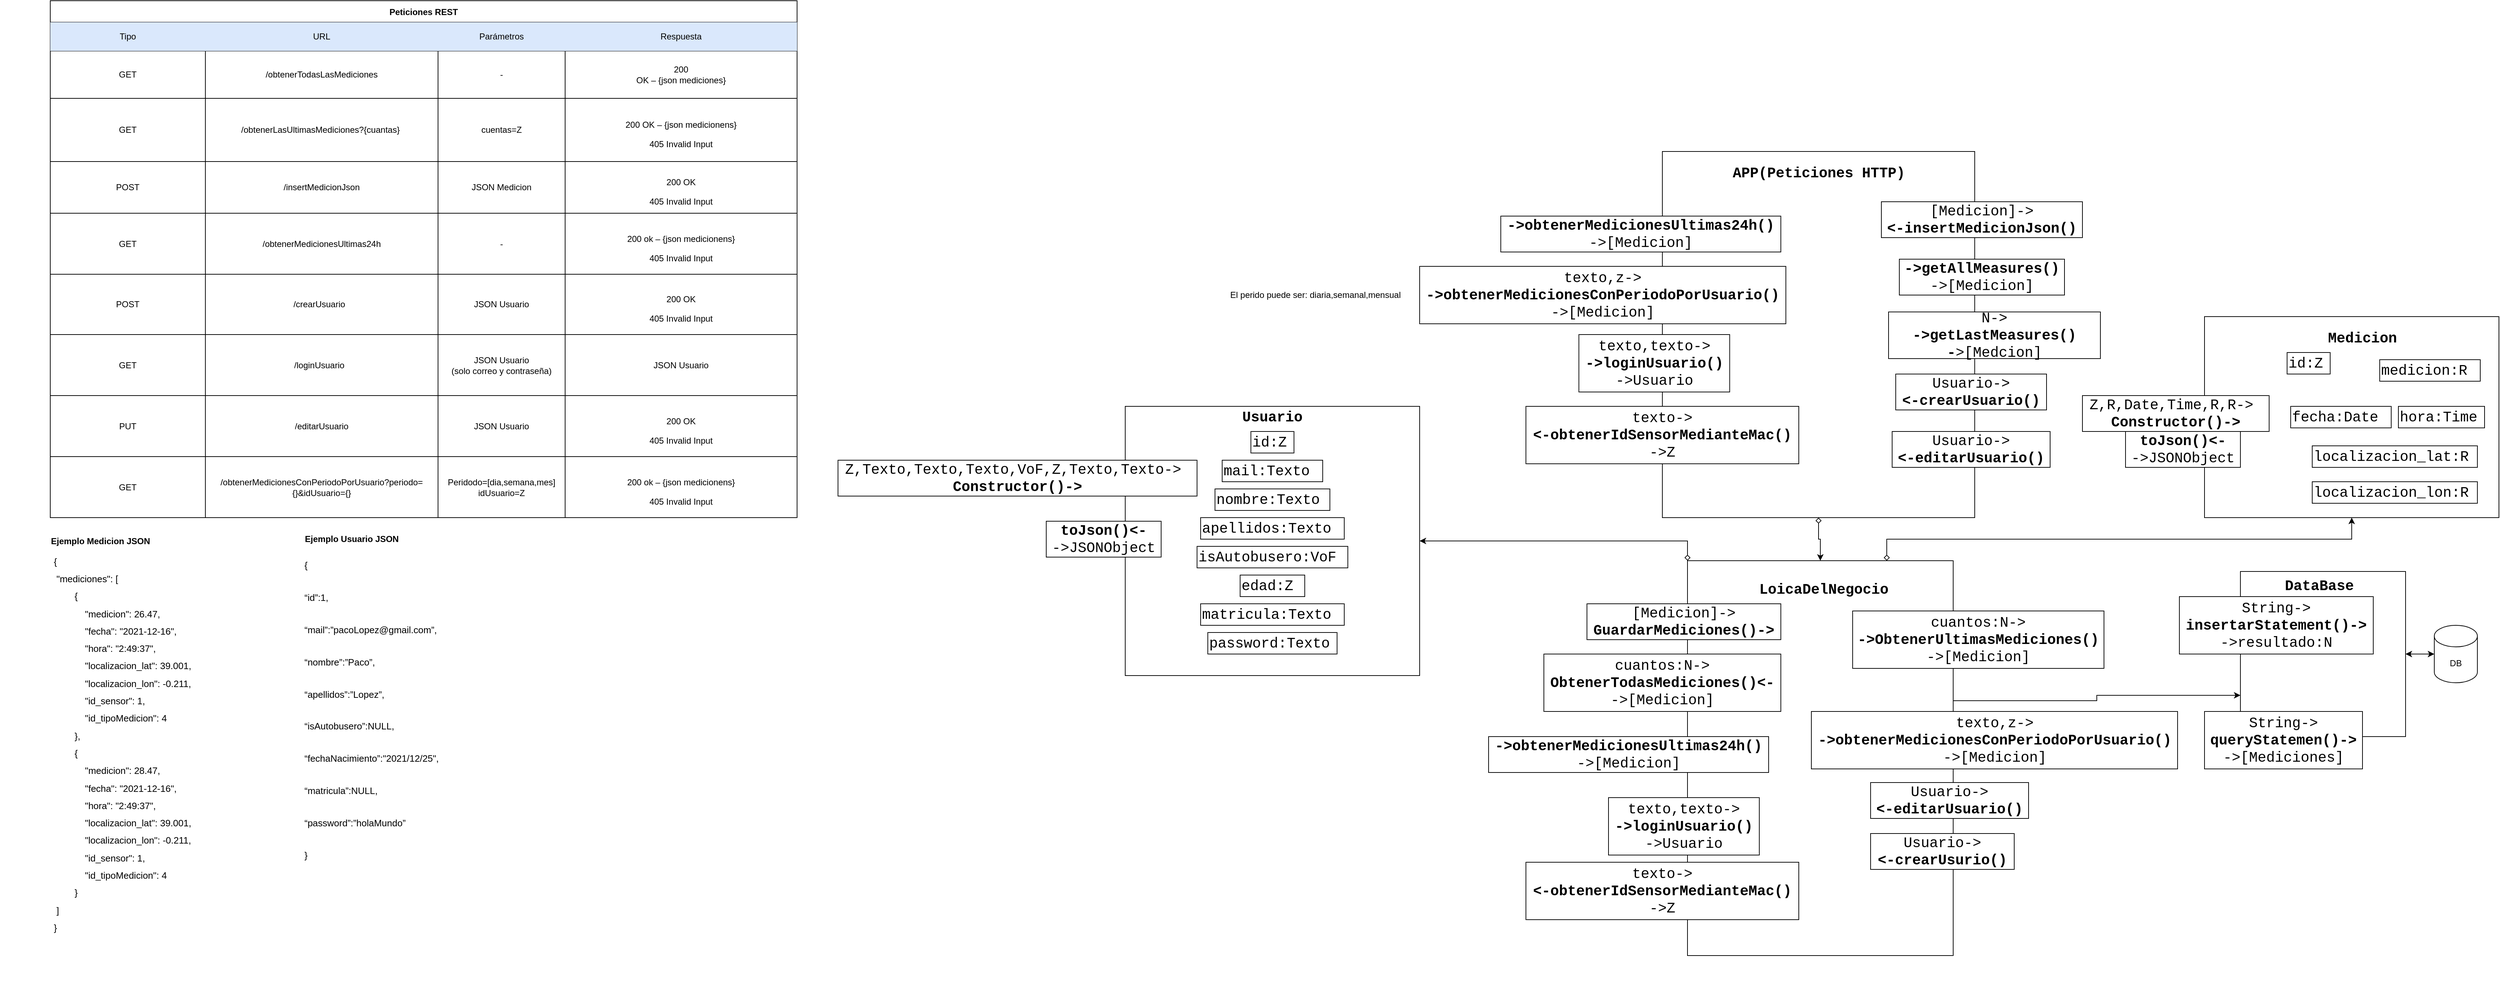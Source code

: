 <mxfile version="15.4.0" type="device" pages="6"><diagram id="foed9uxpL5My0yspYUQ-" name="General"><mxGraphModel dx="4730" dy="822" grid="1" gridSize="10" guides="1" tooltips="1" connect="1" arrows="1" fold="1" page="1" pageScale="1" pageWidth="827" pageHeight="1169" math="0" shadow="0"><root><mxCell id="0"/><mxCell id="1" parent="0"/><mxCell id="3-_F2z3tW-UTjKVy8Dwz-13" style="edgeStyle=orthogonalEdgeStyle;rounded=0;orthogonalLoop=1;jettySize=auto;html=1;exitX=0.5;exitY=1;exitDx=0;exitDy=0;entryX=0.5;entryY=0;entryDx=0;entryDy=0;startArrow=diamond;startFill=0;" parent="1" source="Wq_YDlOP-gJA1r4Sld_8-1" target="3-_F2z3tW-UTjKVy8Dwz-7" edge="1"><mxGeometry relative="1" as="geometry"/></mxCell><mxCell id="Wq_YDlOP-gJA1r4Sld_8-1" value="" style="rounded=0;whiteSpace=wrap;html=1;" parent="1" vertex="1"><mxGeometry x="-585" y="240" width="435" height="510" as="geometry"/></mxCell><mxCell id="Wq_YDlOP-gJA1r4Sld_8-2" value="APP(Peticiones HTTP)" style="text;html=1;strokeColor=none;fillColor=none;align=center;verticalAlign=middle;whiteSpace=wrap;rounded=0;fontStyle=1;fontFamily=Courier New;fontSize=20;" parent="1" vertex="1"><mxGeometry x="-491.25" y="260" width="247.5" height="20" as="geometry"/></mxCell><mxCell id="Wq_YDlOP-gJA1r4Sld_8-3" value="[Medicion]-&amp;gt;&lt;br&gt;&lt;b&gt;&amp;lt;-insertMedicionJson()&lt;/b&gt;" style="rounded=0;whiteSpace=wrap;html=1;fontFamily=Courier New;fontSize=20;align=center;fontStyle=0;autosize=1;" parent="1" vertex="1"><mxGeometry x="-280" y="310" width="280" height="50" as="geometry"/></mxCell><mxCell id="Wq_YDlOP-gJA1r4Sld_8-4" value="&lt;b&gt;-&amp;gt;getAllMeasures()&lt;br&gt;&lt;/b&gt;-&amp;gt;[Medicion]" style="rounded=0;whiteSpace=wrap;html=1;fontFamily=Courier New;fontSize=20;align=center;fontStyle=0;autosize=1;" parent="1" vertex="1"><mxGeometry x="-255" y="390" width="230" height="50" as="geometry"/></mxCell><mxCell id="Wq_YDlOP-gJA1r4Sld_8-5" value="N-&amp;gt;&lt;br&gt;&lt;b&gt;-&amp;gt;getLastMeasures()&lt;/b&gt;&lt;br&gt;&lt;b&gt;-&lt;/b&gt;&amp;gt;[Medcion]" style="rounded=0;whiteSpace=wrap;html=1;fontFamily=Courier New;fontSize=20;align=center;fontStyle=0;autosize=1;" parent="1" vertex="1"><mxGeometry x="-270" y="463.5" width="295" height="65" as="geometry"/></mxCell><mxCell id="THQrVap-mPW-3qko5UC2-1" value="" style="rounded=0;whiteSpace=wrap;html=1;" parent="1" vertex="1"><mxGeometry x="170" y="470" width="410" height="280" as="geometry"/></mxCell><mxCell id="THQrVap-mPW-3qko5UC2-2" value="Medicion" style="text;html=1;strokeColor=none;fillColor=none;align=center;verticalAlign=middle;whiteSpace=wrap;rounded=0;fontStyle=1;fontFamily=Courier New;fontSize=20;" parent="1" vertex="1"><mxGeometry x="310" y="490" width="160" height="20" as="geometry"/></mxCell><mxCell id="THQrVap-mPW-3qko5UC2-3" value="id:Z" style="rounded=0;whiteSpace=wrap;html=1;fontFamily=Courier New;fontSize=20;align=left;fontStyle=0;autosize=1;" parent="1" vertex="1"><mxGeometry x="285" y="520" width="60" height="30" as="geometry"/></mxCell><mxCell id="THQrVap-mPW-3qko5UC2-4" value="medicion:R" style="rounded=0;whiteSpace=wrap;html=1;fontFamily=Courier New;fontSize=20;align=left;fontStyle=0;autosize=1;" parent="1" vertex="1"><mxGeometry x="414" y="530" width="140" height="30" as="geometry"/></mxCell><mxCell id="THQrVap-mPW-3qko5UC2-5" value="fecha:Date" style="rounded=0;whiteSpace=wrap;html=1;fontFamily=Courier New;fontSize=20;align=left;fontStyle=0;autosize=1;" parent="1" vertex="1"><mxGeometry x="290" y="595" width="140" height="30" as="geometry"/></mxCell><mxCell id="THQrVap-mPW-3qko5UC2-6" value="hora:Time" style="rounded=0;whiteSpace=wrap;html=1;fontFamily=Courier New;fontSize=20;align=left;fontStyle=0;autosize=1;" parent="1" vertex="1"><mxGeometry x="440" y="595" width="120" height="30" as="geometry"/></mxCell><mxCell id="THQrVap-mPW-3qko5UC2-7" value="localizacion_lat:R" style="rounded=0;whiteSpace=wrap;html=1;fontFamily=Courier New;fontSize=20;align=left;fontStyle=0;autosize=1;" parent="1" vertex="1"><mxGeometry x="320" y="650" width="230" height="30" as="geometry"/></mxCell><mxCell id="THQrVap-mPW-3qko5UC2-8" value="localizacion_lon:R" style="rounded=0;whiteSpace=wrap;html=1;fontFamily=Courier New;fontSize=20;align=left;fontStyle=0;autosize=1;" parent="1" vertex="1"><mxGeometry x="320" y="700" width="230" height="30" as="geometry"/></mxCell><mxCell id="THQrVap-mPW-3qko5UC2-9" value="Z,R,Date,Time,R,R-&amp;gt;&amp;nbsp;&lt;br&gt;&lt;b&gt;Constructor()-&amp;gt;&lt;/b&gt;" style="rounded=0;whiteSpace=wrap;html=1;fontFamily=Courier New;fontSize=20;align=center;fontStyle=0;autosize=1;" parent="1" vertex="1"><mxGeometry y="580" width="260" height="50" as="geometry"/></mxCell><mxCell id="THQrVap-mPW-3qko5UC2-10" value="&lt;b&gt;toJson()&amp;lt;-&lt;/b&gt;&lt;br&gt;-&amp;gt;JSONObject" style="rounded=0;whiteSpace=wrap;html=1;fontFamily=Courier New;fontSize=20;align=center;fontStyle=0;autosize=1;" parent="1" vertex="1"><mxGeometry x="60" y="630" width="160" height="50" as="geometry"/></mxCell><mxCell id="3-_F2z3tW-UTjKVy8Dwz-22" style="edgeStyle=orthogonalEdgeStyle;rounded=0;orthogonalLoop=1;jettySize=auto;html=1;exitX=0.75;exitY=0;exitDx=0;exitDy=0;entryX=0.5;entryY=1;entryDx=0;entryDy=0;startArrow=diamond;startFill=0;" parent="1" source="3-_F2z3tW-UTjKVy8Dwz-7" target="THQrVap-mPW-3qko5UC2-1" edge="1"><mxGeometry relative="1" as="geometry"/></mxCell><mxCell id="3-_F2z3tW-UTjKVy8Dwz-23" style="edgeStyle=orthogonalEdgeStyle;rounded=0;orthogonalLoop=1;jettySize=auto;html=1;exitX=1;exitY=0.75;exitDx=0;exitDy=0;entryX=0;entryY=0.75;entryDx=0;entryDy=0;startArrow=diamond;startFill=0;" parent="1" source="3-_F2z3tW-UTjKVy8Dwz-7" target="3-_F2z3tW-UTjKVy8Dwz-16" edge="1"><mxGeometry relative="1" as="geometry"><Array as="points"><mxPoint x="20" y="1005"/><mxPoint x="20" y="997"/></Array></mxGeometry></mxCell><mxCell id="3-_F2z3tW-UTjKVy8Dwz-7" value="" style="rounded=0;whiteSpace=wrap;html=1;" parent="1" vertex="1"><mxGeometry x="-550" y="810" width="370" height="550" as="geometry"/></mxCell><mxCell id="3-_F2z3tW-UTjKVy8Dwz-8" value="LoicaDelNegocio" style="text;html=1;strokeColor=none;fillColor=none;align=center;verticalAlign=middle;whiteSpace=wrap;rounded=0;fontStyle=1;fontFamily=Courier New;fontSize=20;" parent="1" vertex="1"><mxGeometry x="-440" y="840" width="160" height="20" as="geometry"/></mxCell><mxCell id="3-_F2z3tW-UTjKVy8Dwz-9" value="cuantos:N-&amp;gt;&lt;br&gt;&lt;b&gt;ObtenerTodasMediciones()&amp;lt;-&lt;/b&gt;&lt;br&gt;-&amp;gt;[Medicion]" style="rounded=0;whiteSpace=wrap;html=1;fontFamily=Courier New;fontSize=20;align=center;fontStyle=0;autosize=1;" parent="1" vertex="1"><mxGeometry x="-750" y="940" width="330" height="80" as="geometry"/></mxCell><mxCell id="3-_F2z3tW-UTjKVy8Dwz-10" value="cuantos:N-&amp;gt;&lt;br&gt;&lt;b&gt;-&amp;gt;ObtenerUltimasMediciones()&lt;/b&gt;&lt;br&gt;-&amp;gt;[Medicion]" style="rounded=0;whiteSpace=wrap;html=1;fontFamily=Courier New;fontSize=20;align=center;fontStyle=0;autosize=1;" parent="1" vertex="1"><mxGeometry x="-320" y="880" width="350" height="80" as="geometry"/></mxCell><mxCell id="3-_F2z3tW-UTjKVy8Dwz-11" value="[Medicion]-&amp;gt;&lt;br&gt;&lt;b&gt;GuardarMediciones()-&amp;gt;&lt;/b&gt;" style="rounded=0;whiteSpace=wrap;html=1;fontFamily=Courier New;fontSize=20;align=center;fontStyle=0;autosize=1;" parent="1" vertex="1"><mxGeometry x="-690" y="870" width="270" height="50" as="geometry"/></mxCell><mxCell id="3-_F2z3tW-UTjKVy8Dwz-14" value="DB" style="shape=cylinder3;whiteSpace=wrap;html=1;boundedLbl=1;backgroundOutline=1;size=15;" parent="1" vertex="1"><mxGeometry x="490" y="900" width="60" height="80" as="geometry"/></mxCell><mxCell id="3-_F2z3tW-UTjKVy8Dwz-15" style="edgeStyle=orthogonalEdgeStyle;rounded=0;orthogonalLoop=1;jettySize=auto;html=1;exitX=1;exitY=0.5;exitDx=0;exitDy=0;entryX=0;entryY=0.5;entryDx=0;entryDy=0;entryPerimeter=0;startArrow=classic;startFill=1;" parent="1" source="3-_F2z3tW-UTjKVy8Dwz-16" target="3-_F2z3tW-UTjKVy8Dwz-14" edge="1"><mxGeometry relative="1" as="geometry"/></mxCell><mxCell id="3-_F2z3tW-UTjKVy8Dwz-16" value="" style="rounded=0;whiteSpace=wrap;html=1;" parent="1" vertex="1"><mxGeometry x="220" y="825" width="230" height="230" as="geometry"/></mxCell><mxCell id="3-_F2z3tW-UTjKVy8Dwz-17" value="DataBase" style="text;html=1;strokeColor=none;fillColor=none;align=center;verticalAlign=middle;whiteSpace=wrap;rounded=0;fontStyle=1;fontFamily=Courier New;fontSize=20;" parent="1" vertex="1"><mxGeometry x="250" y="835" width="160" height="20" as="geometry"/></mxCell><mxCell id="3-_F2z3tW-UTjKVy8Dwz-18" value="String-&amp;gt;&lt;br&gt;&lt;b&gt;insertarStatement()-&amp;gt;&lt;/b&gt;&lt;br&gt;-&amp;gt;resultado:N" style="rounded=0;whiteSpace=wrap;html=1;fontFamily=Courier New;fontSize=20;align=center;fontStyle=0;autosize=1;" parent="1" vertex="1"><mxGeometry x="135" y="860" width="270" height="80" as="geometry"/></mxCell><mxCell id="3-_F2z3tW-UTjKVy8Dwz-19" value="String-&amp;gt;&lt;br&gt;&lt;b&gt;queryStatemen()-&amp;gt;&lt;/b&gt;&lt;br&gt;-&amp;gt;[Mediciones]" style="rounded=0;whiteSpace=wrap;html=1;fontFamily=Courier New;fontSize=20;align=center;fontStyle=0;autosize=1;" parent="1" vertex="1"><mxGeometry x="170" y="1020" width="220" height="80" as="geometry"/></mxCell><mxCell id="tk70snpU0P2DO-HcdP1d-1" value="&lt;b&gt;-&amp;gt;obtenerMedicionesUltimas24h()&lt;/b&gt;&lt;br&gt;-&amp;gt;[Medicion]" style="rounded=0;whiteSpace=wrap;html=1;fontFamily=Courier New;fontSize=20;align=center;fontStyle=0;autosize=1;" parent="1" vertex="1"><mxGeometry x="-810" y="330" width="390" height="50" as="geometry"/></mxCell><mxCell id="tk70snpU0P2DO-HcdP1d-3" value="texto,z-&amp;gt;&lt;br&gt;&lt;b&gt;-&amp;gt;obtenerMedicionesConPeriodoPorUsuario()&lt;/b&gt;&lt;br&gt;-&amp;gt;[Medicion]" style="rounded=0;whiteSpace=wrap;html=1;fontFamily=Courier New;fontSize=20;align=center;fontStyle=0;autosize=1;" parent="1" vertex="1"><mxGeometry x="-923" y="400" width="510" height="80" as="geometry"/></mxCell><mxCell id="tk70snpU0P2DO-HcdP1d-5" value="El perido puede ser: diaria,semanal,mensual" style="text;html=1;strokeColor=none;fillColor=none;align=center;verticalAlign=middle;whiteSpace=wrap;rounded=0;" parent="1" vertex="1"><mxGeometry x="-1193" y="425" width="250" height="30" as="geometry"/></mxCell><mxCell id="tk70snpU0P2DO-HcdP1d-6" value="texto,z-&amp;gt;&lt;br&gt;&lt;b&gt;-&amp;gt;obtenerMedicionesConPeriodoPorUsuario()&lt;/b&gt;&lt;br&gt;-&amp;gt;[Medicion]" style="rounded=0;whiteSpace=wrap;html=1;fontFamily=Courier New;fontSize=20;align=center;fontStyle=0;autosize=1;" parent="1" vertex="1"><mxGeometry x="-377.5" y="1020" width="510" height="80" as="geometry"/></mxCell><mxCell id="tk70snpU0P2DO-HcdP1d-7" value="&lt;b&gt;-&amp;gt;obtenerMedicionesUltimas24h()&lt;/b&gt;&lt;br&gt;-&amp;gt;[Medicion]" style="rounded=0;whiteSpace=wrap;html=1;fontFamily=Courier New;fontSize=20;align=center;fontStyle=0;autosize=1;" parent="1" vertex="1"><mxGeometry x="-827" y="1055" width="390" height="50" as="geometry"/></mxCell><mxCell id="tk70snpU0P2DO-HcdP1d-8" value="Usuario-&amp;gt;&lt;br&gt;&lt;b&gt;&amp;lt;-crearUsurio()&lt;/b&gt;" style="rounded=0;whiteSpace=wrap;html=1;fontFamily=Courier New;fontSize=20;align=center;fontStyle=0;autosize=1;" parent="1" vertex="1"><mxGeometry x="-295" y="1190" width="200" height="50" as="geometry"/></mxCell><mxCell id="tk70snpU0P2DO-HcdP1d-9" value="Usuario-&amp;gt;&lt;br&gt;&lt;b&gt;&amp;lt;-editarUsuario()&lt;/b&gt;" style="rounded=0;whiteSpace=wrap;html=1;fontFamily=Courier New;fontSize=20;align=center;fontStyle=0;autosize=1;" parent="1" vertex="1"><mxGeometry x="-265" y="630" width="220" height="50" as="geometry"/></mxCell><mxCell id="tk70snpU0P2DO-HcdP1d-10" value="texto,texto-&amp;gt;&lt;br&gt;&lt;b&gt;-&amp;gt;loginUsuario()&lt;/b&gt;&lt;br&gt;-&amp;gt;Usuario" style="rounded=0;whiteSpace=wrap;html=1;fontFamily=Courier New;fontSize=20;align=center;fontStyle=0;autosize=1;" parent="1" vertex="1"><mxGeometry x="-701.25" y="495" width="210" height="80" as="geometry"/></mxCell><mxCell id="tk70snpU0P2DO-HcdP1d-11" value="texto,texto-&amp;gt;&lt;br&gt;&lt;b&gt;-&amp;gt;loginUsuario()&lt;/b&gt;&lt;br&gt;-&amp;gt;Usuario" style="rounded=0;whiteSpace=wrap;html=1;fontFamily=Courier New;fontSize=20;align=center;fontStyle=0;autosize=1;" parent="1" vertex="1"><mxGeometry x="-660" y="1140" width="210" height="80" as="geometry"/></mxCell><mxCell id="tk70snpU0P2DO-HcdP1d-12" value="Usuario-&amp;gt;&lt;br&gt;&lt;b&gt;&amp;lt;-editarUsuario()&lt;/b&gt;" style="rounded=0;whiteSpace=wrap;html=1;fontFamily=Courier New;fontSize=20;align=center;fontStyle=0;autosize=1;" parent="1" vertex="1"><mxGeometry x="-295" y="1119" width="220" height="50" as="geometry"/></mxCell><mxCell id="tk70snpU0P2DO-HcdP1d-13" value="Usuario-&amp;gt;&lt;br&gt;&lt;b&gt;&amp;lt;-crearUsuario()&lt;/b&gt;" style="rounded=0;whiteSpace=wrap;html=1;fontFamily=Courier New;fontSize=20;align=center;fontStyle=0;autosize=1;" parent="1" vertex="1"><mxGeometry x="-260" y="550" width="210" height="50" as="geometry"/></mxCell><mxCell id="tk70snpU0P2DO-HcdP1d-14" value="" style="rounded=0;whiteSpace=wrap;html=1;" parent="1" vertex="1"><mxGeometry x="-1333" y="595" width="410" height="375" as="geometry"/></mxCell><mxCell id="tk70snpU0P2DO-HcdP1d-15" value="Usuario" style="text;html=1;strokeColor=none;fillColor=none;align=center;verticalAlign=middle;whiteSpace=wrap;rounded=0;fontStyle=1;fontFamily=Courier New;fontSize=20;" parent="1" vertex="1"><mxGeometry x="-1208" y="600" width="160" height="20" as="geometry"/></mxCell><mxCell id="tk70snpU0P2DO-HcdP1d-16" value="mail:Texto" style="rounded=0;whiteSpace=wrap;html=1;fontFamily=Courier New;fontSize=20;align=left;fontStyle=0;autosize=1;" parent="1" vertex="1"><mxGeometry x="-1198" y="670" width="140" height="30" as="geometry"/></mxCell><mxCell id="tk70snpU0P2DO-HcdP1d-17" value="id:Z" style="rounded=0;whiteSpace=wrap;html=1;fontFamily=Courier New;fontSize=20;align=left;fontStyle=0;autosize=1;" parent="1" vertex="1"><mxGeometry x="-1158" y="630" width="60" height="30" as="geometry"/></mxCell><mxCell id="tk70snpU0P2DO-HcdP1d-18" value="nombre:Texto" style="rounded=0;whiteSpace=wrap;html=1;fontFamily=Courier New;fontSize=20;align=left;fontStyle=0;autosize=1;" parent="1" vertex="1"><mxGeometry x="-1208" y="710" width="160" height="30" as="geometry"/></mxCell><mxCell id="tk70snpU0P2DO-HcdP1d-19" value="apellidos:Texto" style="rounded=0;whiteSpace=wrap;html=1;fontFamily=Courier New;fontSize=20;align=left;fontStyle=0;autosize=1;" parent="1" vertex="1"><mxGeometry x="-1228" y="750" width="200" height="30" as="geometry"/></mxCell><mxCell id="tk70snpU0P2DO-HcdP1d-20" value="isAutobusero:VoF" style="rounded=0;whiteSpace=wrap;html=1;fontFamily=Courier New;fontSize=20;align=left;fontStyle=0;autosize=1;" parent="1" vertex="1"><mxGeometry x="-1233" y="790" width="210" height="30" as="geometry"/></mxCell><mxCell id="tk70snpU0P2DO-HcdP1d-21" value="edad:Z" style="rounded=0;whiteSpace=wrap;html=1;fontFamily=Courier New;fontSize=20;align=left;fontStyle=0;autosize=1;" parent="1" vertex="1"><mxGeometry x="-1173" y="830" width="90" height="30" as="geometry"/></mxCell><mxCell id="tk70snpU0P2DO-HcdP1d-22" value="Z,Texto,Texto,Texto,VoF,Z,Texto,Texto-&amp;gt;&amp;nbsp;&lt;br&gt;&lt;b&gt;Constructor()-&amp;gt;&lt;/b&gt;" style="rounded=0;whiteSpace=wrap;html=1;fontFamily=Courier New;fontSize=20;align=center;fontStyle=0;autosize=1;" parent="1" vertex="1"><mxGeometry x="-1733" y="670" width="500" height="50" as="geometry"/></mxCell><mxCell id="tk70snpU0P2DO-HcdP1d-23" value="&lt;b&gt;toJson()&amp;lt;-&lt;/b&gt;&lt;br&gt;-&amp;gt;JSONObject" style="rounded=0;whiteSpace=wrap;html=1;fontFamily=Courier New;fontSize=20;align=center;fontStyle=0;autosize=1;" parent="1" vertex="1"><mxGeometry x="-1443" y="755" width="160" height="50" as="geometry"/></mxCell><mxCell id="tk70snpU0P2DO-HcdP1d-24" style="edgeStyle=orthogonalEdgeStyle;rounded=0;orthogonalLoop=1;jettySize=auto;html=1;exitX=0;exitY=0;exitDx=0;exitDy=0;entryX=1;entryY=0.5;entryDx=0;entryDy=0;startArrow=diamond;startFill=0;" parent="1" source="3-_F2z3tW-UTjKVy8Dwz-7" target="tk70snpU0P2DO-HcdP1d-14" edge="1"><mxGeometry relative="1" as="geometry"><mxPoint x="-1260" y="850" as="sourcePoint"/><mxPoint x="-612.5" y="790" as="targetPoint"/><Array as="points"><mxPoint x="-550" y="783"/></Array></mxGeometry></mxCell><mxCell id="tk70snpU0P2DO-HcdP1d-25" value="matricula:Texto" style="rounded=0;whiteSpace=wrap;html=1;fontFamily=Courier New;fontSize=20;align=left;fontStyle=0;autosize=1;" parent="1" vertex="1"><mxGeometry x="-1228" y="870" width="200" height="30" as="geometry"/></mxCell><mxCell id="tk70snpU0P2DO-HcdP1d-26" value="password:Texto" style="rounded=0;whiteSpace=wrap;html=1;fontFamily=Courier New;fontSize=20;align=left;fontStyle=0;autosize=1;" parent="1" vertex="1"><mxGeometry x="-1218" y="910" width="180" height="30" as="geometry"/></mxCell><mxCell id="tk70snpU0P2DO-HcdP1d-31" value="Peticiones REST" style="shape=table;startSize=30;container=1;collapsible=0;childLayout=tableLayout;fontStyle=1;align=center;pointerEvents=1;" parent="1" vertex="1"><mxGeometry x="-2830" y="30" width="1040" height="720" as="geometry"/></mxCell><mxCell id="tk70snpU0P2DO-HcdP1d-32" value="" style="shape=partialRectangle;html=1;whiteSpace=wrap;collapsible=0;dropTarget=0;pointerEvents=0;fillColor=none;top=0;left=0;bottom=0;right=0;points=[[0,0.5],[1,0.5]];portConstraint=eastwest;" parent="tk70snpU0P2DO-HcdP1d-31" vertex="1"><mxGeometry y="30" width="1040" height="40" as="geometry"/></mxCell><mxCell id="tk70snpU0P2DO-HcdP1d-33" value="Tipo" style="shape=partialRectangle;html=1;whiteSpace=wrap;connectable=0;fillColor=#dae8fc;top=0;left=0;bottom=0;right=0;overflow=hidden;pointerEvents=1;strokeColor=#6c8ebf;" parent="tk70snpU0P2DO-HcdP1d-32" vertex="1"><mxGeometry width="216" height="40" as="geometry"><mxRectangle width="216" height="40" as="alternateBounds"/></mxGeometry></mxCell><mxCell id="tk70snpU0P2DO-HcdP1d-34" value="URL" style="shape=partialRectangle;html=1;whiteSpace=wrap;connectable=0;fillColor=#dae8fc;top=0;left=0;bottom=0;right=0;overflow=hidden;pointerEvents=1;strokeColor=#6c8ebf;" parent="tk70snpU0P2DO-HcdP1d-32" vertex="1"><mxGeometry x="216" width="324" height="40" as="geometry"><mxRectangle width="324" height="40" as="alternateBounds"/></mxGeometry></mxCell><mxCell id="tk70snpU0P2DO-HcdP1d-35" value="Parámetros" style="shape=partialRectangle;html=1;whiteSpace=wrap;connectable=0;fillColor=#dae8fc;top=0;left=0;bottom=0;right=0;overflow=hidden;pointerEvents=1;strokeColor=#6c8ebf;" parent="tk70snpU0P2DO-HcdP1d-32" vertex="1"><mxGeometry x="540" width="177" height="40" as="geometry"><mxRectangle width="177" height="40" as="alternateBounds"/></mxGeometry></mxCell><mxCell id="tk70snpU0P2DO-HcdP1d-44" value="Respuesta" style="shape=partialRectangle;html=1;whiteSpace=wrap;connectable=0;fillColor=#dae8fc;top=0;left=0;bottom=0;right=0;overflow=hidden;pointerEvents=1;strokeColor=#6c8ebf;" parent="tk70snpU0P2DO-HcdP1d-32" vertex="1"><mxGeometry x="717" width="323" height="40" as="geometry"><mxRectangle width="323" height="40" as="alternateBounds"/></mxGeometry></mxCell><mxCell id="tk70snpU0P2DO-HcdP1d-36" value="" style="shape=partialRectangle;html=1;whiteSpace=wrap;collapsible=0;dropTarget=0;pointerEvents=0;fillColor=none;top=0;left=0;bottom=0;right=0;points=[[0,0.5],[1,0.5]];portConstraint=eastwest;" parent="tk70snpU0P2DO-HcdP1d-31" vertex="1"><mxGeometry y="70" width="1040" height="66" as="geometry"/></mxCell><mxCell id="tk70snpU0P2DO-HcdP1d-37" value="GET" style="shape=partialRectangle;html=1;whiteSpace=wrap;connectable=0;fillColor=none;top=0;left=0;bottom=0;right=0;overflow=hidden;pointerEvents=1;" parent="tk70snpU0P2DO-HcdP1d-36" vertex="1"><mxGeometry width="216" height="66" as="geometry"><mxRectangle width="216" height="66" as="alternateBounds"/></mxGeometry></mxCell><mxCell id="tk70snpU0P2DO-HcdP1d-38" value="/obtenerTodasLasMediciones" style="shape=partialRectangle;html=1;whiteSpace=wrap;connectable=0;fillColor=none;top=0;left=0;bottom=0;right=0;overflow=hidden;pointerEvents=1;" parent="tk70snpU0P2DO-HcdP1d-36" vertex="1"><mxGeometry x="216" width="324" height="66" as="geometry"><mxRectangle width="324" height="66" as="alternateBounds"/></mxGeometry></mxCell><mxCell id="tk70snpU0P2DO-HcdP1d-39" value="-" style="shape=partialRectangle;html=1;whiteSpace=wrap;connectable=0;fillColor=none;top=0;left=0;bottom=0;right=0;overflow=hidden;pointerEvents=1;" parent="tk70snpU0P2DO-HcdP1d-36" vertex="1"><mxGeometry x="540" width="177" height="66" as="geometry"><mxRectangle width="177" height="66" as="alternateBounds"/></mxGeometry></mxCell><mxCell id="tk70snpU0P2DO-HcdP1d-45" value="&lt;span lang=&quot;EN-US&quot; style=&quot;font-size: 9.0pt ; line-height: 107% ; font-family: &amp;#34;calibri&amp;#34; , sans-serif&quot;&gt;200&lt;br/&gt;OK – {json mediciones}&lt;/span&gt;" style="shape=partialRectangle;html=1;whiteSpace=wrap;connectable=0;fillColor=none;top=0;left=0;bottom=0;right=0;overflow=hidden;pointerEvents=1;" parent="tk70snpU0P2DO-HcdP1d-36" vertex="1"><mxGeometry x="717" width="323" height="66" as="geometry"><mxRectangle width="323" height="66" as="alternateBounds"/></mxGeometry></mxCell><mxCell id="tk70snpU0P2DO-HcdP1d-40" value="" style="shape=partialRectangle;html=1;whiteSpace=wrap;collapsible=0;dropTarget=0;pointerEvents=0;fillColor=none;top=0;left=0;bottom=0;right=0;points=[[0,0.5],[1,0.5]];portConstraint=eastwest;" parent="tk70snpU0P2DO-HcdP1d-31" vertex="1"><mxGeometry y="136" width="1040" height="88" as="geometry"/></mxCell><mxCell id="tk70snpU0P2DO-HcdP1d-41" value="GET" style="shape=partialRectangle;html=1;whiteSpace=wrap;connectable=0;fillColor=none;top=0;left=0;bottom=0;right=0;overflow=hidden;pointerEvents=1;" parent="tk70snpU0P2DO-HcdP1d-40" vertex="1"><mxGeometry width="216" height="88" as="geometry"><mxRectangle width="216" height="88" as="alternateBounds"/></mxGeometry></mxCell><mxCell id="tk70snpU0P2DO-HcdP1d-42" value="&lt;span style=&quot;font-size: 9.0pt ; line-height: 107% ; font-family: &amp;#34;calibri&amp;#34; , sans-serif&quot;&gt;/obtenerLasUltimasMediciones?{cuantas}&amp;nbsp;&lt;/span&gt;" style="shape=partialRectangle;html=1;whiteSpace=wrap;connectable=0;fillColor=none;top=0;left=0;bottom=0;right=0;overflow=hidden;pointerEvents=1;" parent="tk70snpU0P2DO-HcdP1d-40" vertex="1"><mxGeometry x="216" width="324" height="88" as="geometry"><mxRectangle width="324" height="88" as="alternateBounds"/></mxGeometry></mxCell><mxCell id="tk70snpU0P2DO-HcdP1d-43" value="cuentas=Z" style="shape=partialRectangle;html=1;whiteSpace=wrap;connectable=0;fillColor=none;top=0;left=0;bottom=0;right=0;overflow=hidden;pointerEvents=1;" parent="tk70snpU0P2DO-HcdP1d-40" vertex="1"><mxGeometry x="540" width="177" height="88" as="geometry"><mxRectangle width="177" height="88" as="alternateBounds"/></mxGeometry></mxCell><mxCell id="tk70snpU0P2DO-HcdP1d-46" value="&lt;p class=&quot;MsoNormal&quot;&gt;&lt;span lang=&quot;EN-US&quot; style=&quot;font-size: 9.0pt ; line-height: 107%&quot;&gt;200 OK – {json medicionens}&lt;/span&gt;&lt;/p&gt;&lt;span style=&quot;font-size: 9.0pt ; line-height: 107% ; font-family: &amp;#34;calibri&amp;#34; , sans-serif&quot;&gt;405 Invalid Input&lt;/span&gt;" style="shape=partialRectangle;html=1;whiteSpace=wrap;connectable=0;fillColor=none;top=0;left=0;bottom=0;right=0;overflow=hidden;pointerEvents=1;" parent="tk70snpU0P2DO-HcdP1d-40" vertex="1"><mxGeometry x="717" width="323" height="88" as="geometry"><mxRectangle width="323" height="88" as="alternateBounds"/></mxGeometry></mxCell><mxCell id="tk70snpU0P2DO-HcdP1d-62" style="shape=partialRectangle;html=1;whiteSpace=wrap;collapsible=0;dropTarget=0;pointerEvents=0;fillColor=none;top=0;left=0;bottom=0;right=0;points=[[0,0.5],[1,0.5]];portConstraint=eastwest;" parent="tk70snpU0P2DO-HcdP1d-31" vertex="1"><mxGeometry y="224" width="1040" height="72" as="geometry"/></mxCell><mxCell id="tk70snpU0P2DO-HcdP1d-63" value="POST" style="shape=partialRectangle;html=1;whiteSpace=wrap;connectable=0;fillColor=none;top=0;left=0;bottom=0;right=0;overflow=hidden;pointerEvents=1;" parent="tk70snpU0P2DO-HcdP1d-62" vertex="1"><mxGeometry width="216" height="72" as="geometry"><mxRectangle width="216" height="72" as="alternateBounds"/></mxGeometry></mxCell><mxCell id="tk70snpU0P2DO-HcdP1d-64" value="/&lt;span style=&quot;font-size: 9.0pt ; line-height: 107% ; font-family: &amp;#34;calibri&amp;#34; , sans-serif&quot;&gt;insertMedicionJson&lt;/span&gt;" style="shape=partialRectangle;html=1;whiteSpace=wrap;connectable=0;fillColor=none;top=0;left=0;bottom=0;right=0;overflow=hidden;pointerEvents=1;" parent="tk70snpU0P2DO-HcdP1d-62" vertex="1"><mxGeometry x="216" width="324" height="72" as="geometry"><mxRectangle width="324" height="72" as="alternateBounds"/></mxGeometry></mxCell><mxCell id="tk70snpU0P2DO-HcdP1d-65" value="JSON Medicion" style="shape=partialRectangle;html=1;whiteSpace=wrap;connectable=0;fillColor=none;top=0;left=0;bottom=0;right=0;overflow=hidden;pointerEvents=1;" parent="tk70snpU0P2DO-HcdP1d-62" vertex="1"><mxGeometry x="540" width="177" height="72" as="geometry"><mxRectangle width="177" height="72" as="alternateBounds"/></mxGeometry></mxCell><mxCell id="tk70snpU0P2DO-HcdP1d-66" value="&lt;p class=&quot;MsoNormal&quot;&gt;&lt;span lang=&quot;EN-US&quot; style=&quot;font-size: 9.0pt ; line-height: 107%&quot;&gt;200 OK&lt;/span&gt;&lt;/p&gt;&lt;span style=&quot;font-size: 9.0pt ; line-height: 107% ; font-family: &amp;#34;calibri&amp;#34; , sans-serif&quot;&gt;405 Invalid Input&lt;/span&gt;" style="shape=partialRectangle;html=1;whiteSpace=wrap;connectable=0;fillColor=none;top=0;left=0;bottom=0;right=0;overflow=hidden;pointerEvents=1;" parent="tk70snpU0P2DO-HcdP1d-62" vertex="1"><mxGeometry x="717" width="323" height="72" as="geometry"><mxRectangle width="323" height="72" as="alternateBounds"/></mxGeometry></mxCell><mxCell id="tk70snpU0P2DO-HcdP1d-67" style="shape=partialRectangle;html=1;whiteSpace=wrap;collapsible=0;dropTarget=0;pointerEvents=0;fillColor=none;top=0;left=0;bottom=0;right=0;points=[[0,0.5],[1,0.5]];portConstraint=eastwest;" parent="tk70snpU0P2DO-HcdP1d-31" vertex="1"><mxGeometry y="296" width="1040" height="85" as="geometry"/></mxCell><mxCell id="tk70snpU0P2DO-HcdP1d-68" value="GET" style="shape=partialRectangle;html=1;whiteSpace=wrap;connectable=0;fillColor=none;top=0;left=0;bottom=0;right=0;overflow=hidden;pointerEvents=1;" parent="tk70snpU0P2DO-HcdP1d-67" vertex="1"><mxGeometry width="216" height="85" as="geometry"><mxRectangle width="216" height="85" as="alternateBounds"/></mxGeometry></mxCell><mxCell id="tk70snpU0P2DO-HcdP1d-69" value="&lt;span style=&quot;font-size: 9.0pt ; line-height: 107% ; font-family: &amp;#34;calibri&amp;#34; , sans-serif&quot;&gt;/obtenerMedicionesUltimas24h&lt;/span&gt;" style="shape=partialRectangle;html=1;whiteSpace=wrap;connectable=0;fillColor=none;top=0;left=0;bottom=0;right=0;overflow=hidden;pointerEvents=1;" parent="tk70snpU0P2DO-HcdP1d-67" vertex="1"><mxGeometry x="216" width="324" height="85" as="geometry"><mxRectangle width="324" height="85" as="alternateBounds"/></mxGeometry></mxCell><mxCell id="tk70snpU0P2DO-HcdP1d-70" value="-" style="shape=partialRectangle;html=1;whiteSpace=wrap;connectable=0;fillColor=none;top=0;left=0;bottom=0;right=0;overflow=hidden;pointerEvents=1;" parent="tk70snpU0P2DO-HcdP1d-67" vertex="1"><mxGeometry x="540" width="177" height="85" as="geometry"><mxRectangle width="177" height="85" as="alternateBounds"/></mxGeometry></mxCell><mxCell id="tk70snpU0P2DO-HcdP1d-71" value="&lt;p class=&quot;MsoNormal&quot;&gt;&lt;span lang=&quot;EN-US&quot; style=&quot;font-size: 9.0pt ; line-height: 107%&quot;&gt;200 ok – {json medicionens}&lt;/span&gt;&lt;/p&gt;&lt;span style=&quot;font-size: 9.0pt ; line-height: 107% ; font-family: &amp;#34;calibri&amp;#34; , sans-serif&quot;&gt;405 Invalid Input&lt;/span&gt;" style="shape=partialRectangle;html=1;whiteSpace=wrap;connectable=0;fillColor=none;top=0;left=0;bottom=0;right=0;overflow=hidden;pointerEvents=1;" parent="tk70snpU0P2DO-HcdP1d-67" vertex="1"><mxGeometry x="717" width="323" height="85" as="geometry"><mxRectangle width="323" height="85" as="alternateBounds"/></mxGeometry></mxCell><mxCell id="tk70snpU0P2DO-HcdP1d-72" style="shape=partialRectangle;html=1;whiteSpace=wrap;collapsible=0;dropTarget=0;pointerEvents=0;fillColor=none;top=0;left=0;bottom=0;right=0;points=[[0,0.5],[1,0.5]];portConstraint=eastwest;" parent="tk70snpU0P2DO-HcdP1d-31" vertex="1"><mxGeometry y="381" width="1040" height="84" as="geometry"/></mxCell><mxCell id="tk70snpU0P2DO-HcdP1d-73" value="POST" style="shape=partialRectangle;html=1;whiteSpace=wrap;connectable=0;fillColor=none;top=0;left=0;bottom=0;right=0;overflow=hidden;pointerEvents=1;" parent="tk70snpU0P2DO-HcdP1d-72" vertex="1"><mxGeometry width="216" height="84" as="geometry"><mxRectangle width="216" height="84" as="alternateBounds"/></mxGeometry></mxCell><mxCell id="tk70snpU0P2DO-HcdP1d-74" value="/crearUsuario&amp;nbsp;&amp;nbsp;" style="shape=partialRectangle;html=1;whiteSpace=wrap;connectable=0;fillColor=none;top=0;left=0;bottom=0;right=0;overflow=hidden;pointerEvents=1;" parent="tk70snpU0P2DO-HcdP1d-72" vertex="1"><mxGeometry x="216" width="324" height="84" as="geometry"><mxRectangle width="324" height="84" as="alternateBounds"/></mxGeometry></mxCell><mxCell id="tk70snpU0P2DO-HcdP1d-75" value="JSON Usuario" style="shape=partialRectangle;html=1;whiteSpace=wrap;connectable=0;fillColor=none;top=0;left=0;bottom=0;right=0;overflow=hidden;pointerEvents=1;" parent="tk70snpU0P2DO-HcdP1d-72" vertex="1"><mxGeometry x="540" width="177" height="84" as="geometry"><mxRectangle width="177" height="84" as="alternateBounds"/></mxGeometry></mxCell><mxCell id="tk70snpU0P2DO-HcdP1d-76" value="&lt;p class=&quot;MsoNormal&quot;&gt;&lt;span lang=&quot;EN-US&quot; style=&quot;font-size: 9pt ; line-height: 12.84px&quot;&gt;200 OK&lt;/span&gt;&lt;/p&gt;&lt;span style=&quot;font-size: 9pt ; line-height: 12.84px ; font-family: &amp;#34;calibri&amp;#34; , sans-serif&quot;&gt;405 Invalid Input&lt;/span&gt;" style="shape=partialRectangle;html=1;whiteSpace=wrap;connectable=0;fillColor=none;top=0;left=0;bottom=0;right=0;overflow=hidden;pointerEvents=1;" parent="tk70snpU0P2DO-HcdP1d-72" vertex="1"><mxGeometry x="717" width="323" height="84" as="geometry"><mxRectangle width="323" height="84" as="alternateBounds"/></mxGeometry></mxCell><mxCell id="tk70snpU0P2DO-HcdP1d-77" style="shape=partialRectangle;html=1;whiteSpace=wrap;collapsible=0;dropTarget=0;pointerEvents=0;fillColor=none;top=0;left=0;bottom=0;right=0;points=[[0,0.5],[1,0.5]];portConstraint=eastwest;" parent="tk70snpU0P2DO-HcdP1d-31" vertex="1"><mxGeometry y="465" width="1040" height="85" as="geometry"/></mxCell><mxCell id="tk70snpU0P2DO-HcdP1d-78" value="GET" style="shape=partialRectangle;html=1;whiteSpace=wrap;connectable=0;fillColor=none;top=0;left=0;bottom=0;right=0;overflow=hidden;pointerEvents=1;" parent="tk70snpU0P2DO-HcdP1d-77" vertex="1"><mxGeometry width="216" height="85" as="geometry"><mxRectangle width="216" height="85" as="alternateBounds"/></mxGeometry></mxCell><mxCell id="tk70snpU0P2DO-HcdP1d-79" value="/loginUsuario&amp;nbsp;&amp;nbsp;" style="shape=partialRectangle;html=1;whiteSpace=wrap;connectable=0;fillColor=none;top=0;left=0;bottom=0;right=0;overflow=hidden;pointerEvents=1;" parent="tk70snpU0P2DO-HcdP1d-77" vertex="1"><mxGeometry x="216" width="324" height="85" as="geometry"><mxRectangle width="324" height="85" as="alternateBounds"/></mxGeometry></mxCell><mxCell id="tk70snpU0P2DO-HcdP1d-80" value="JSON Usuario&lt;br&gt;(solo correo y contraseña)" style="shape=partialRectangle;html=1;whiteSpace=wrap;connectable=0;fillColor=none;top=0;left=0;bottom=0;right=0;overflow=hidden;pointerEvents=1;" parent="tk70snpU0P2DO-HcdP1d-77" vertex="1"><mxGeometry x="540" width="177" height="85" as="geometry"><mxRectangle width="177" height="85" as="alternateBounds"/></mxGeometry></mxCell><mxCell id="tk70snpU0P2DO-HcdP1d-81" value="&lt;p class=&quot;MsoNormal&quot;&gt;JSON Usuario&lt;/p&gt;" style="shape=partialRectangle;html=1;whiteSpace=wrap;connectable=0;fillColor=none;top=0;left=0;bottom=0;right=0;overflow=hidden;pointerEvents=1;" parent="tk70snpU0P2DO-HcdP1d-77" vertex="1"><mxGeometry x="717" width="323" height="85" as="geometry"><mxRectangle width="323" height="85" as="alternateBounds"/></mxGeometry></mxCell><mxCell id="tk70snpU0P2DO-HcdP1d-82" style="shape=partialRectangle;html=1;whiteSpace=wrap;collapsible=0;dropTarget=0;pointerEvents=0;fillColor=none;top=0;left=0;bottom=0;right=0;points=[[0,0.5],[1,0.5]];portConstraint=eastwest;" parent="tk70snpU0P2DO-HcdP1d-31" vertex="1"><mxGeometry y="550" width="1040" height="85" as="geometry"/></mxCell><mxCell id="tk70snpU0P2DO-HcdP1d-83" value="PUT" style="shape=partialRectangle;html=1;whiteSpace=wrap;connectable=0;fillColor=none;top=0;left=0;bottom=0;right=0;overflow=hidden;pointerEvents=1;" parent="tk70snpU0P2DO-HcdP1d-82" vertex="1"><mxGeometry width="216" height="85" as="geometry"><mxRectangle width="216" height="85" as="alternateBounds"/></mxGeometry></mxCell><mxCell id="tk70snpU0P2DO-HcdP1d-84" value="/editarUsuario" style="shape=partialRectangle;html=1;whiteSpace=wrap;connectable=0;fillColor=none;top=0;left=0;bottom=0;right=0;overflow=hidden;pointerEvents=1;" parent="tk70snpU0P2DO-HcdP1d-82" vertex="1"><mxGeometry x="216" width="324" height="85" as="geometry"><mxRectangle width="324" height="85" as="alternateBounds"/></mxGeometry></mxCell><mxCell id="tk70snpU0P2DO-HcdP1d-85" value="JSON Usuario" style="shape=partialRectangle;html=1;whiteSpace=wrap;connectable=0;fillColor=none;top=0;left=0;bottom=0;right=0;overflow=hidden;pointerEvents=1;" parent="tk70snpU0P2DO-HcdP1d-82" vertex="1"><mxGeometry x="540" width="177" height="85" as="geometry"><mxRectangle width="177" height="85" as="alternateBounds"/></mxGeometry></mxCell><mxCell id="tk70snpU0P2DO-HcdP1d-86" value="&lt;p class=&quot;MsoNormal&quot;&gt;&lt;span lang=&quot;EN-US&quot; style=&quot;font-size: 9pt ; line-height: 12.84px&quot;&gt;200 OK&lt;/span&gt;&lt;/p&gt;&lt;span style=&quot;font-size: 9pt ; line-height: 12.84px ; font-family: &amp;#34;calibri&amp;#34; , sans-serif&quot;&gt;405 Invalid Input&lt;/span&gt;" style="shape=partialRectangle;html=1;whiteSpace=wrap;connectable=0;fillColor=none;top=0;left=0;bottom=0;right=0;overflow=hidden;pointerEvents=1;" parent="tk70snpU0P2DO-HcdP1d-82" vertex="1"><mxGeometry x="717" width="323" height="85" as="geometry"><mxRectangle width="323" height="85" as="alternateBounds"/></mxGeometry></mxCell><mxCell id="_53swNxgl57sNGlJyfmV-17" style="shape=partialRectangle;html=1;whiteSpace=wrap;collapsible=0;dropTarget=0;pointerEvents=0;fillColor=none;top=0;left=0;bottom=0;right=0;points=[[0,0.5],[1,0.5]];portConstraint=eastwest;" parent="tk70snpU0P2DO-HcdP1d-31" vertex="1"><mxGeometry y="635" width="1040" height="85" as="geometry"/></mxCell><mxCell id="_53swNxgl57sNGlJyfmV-18" value="GET" style="shape=partialRectangle;html=1;whiteSpace=wrap;connectable=0;fillColor=none;top=0;left=0;bottom=0;right=0;overflow=hidden;pointerEvents=1;" parent="_53swNxgl57sNGlJyfmV-17" vertex="1"><mxGeometry width="216" height="85" as="geometry"><mxRectangle width="216" height="85" as="alternateBounds"/></mxGeometry></mxCell><mxCell id="_53swNxgl57sNGlJyfmV-19" value="/obtenerMedicionesConPeriodoPorUsuario?periodo={}&amp;amp;idUsuario={}" style="shape=partialRectangle;html=1;whiteSpace=wrap;connectable=0;fillColor=none;top=0;left=0;bottom=0;right=0;overflow=hidden;pointerEvents=1;" parent="_53swNxgl57sNGlJyfmV-17" vertex="1"><mxGeometry x="216" width="324" height="85" as="geometry"><mxRectangle width="324" height="85" as="alternateBounds"/></mxGeometry></mxCell><mxCell id="_53swNxgl57sNGlJyfmV-20" value="Peridodo=[dia,semana,mes]&lt;br&gt;idUsuario=Z" style="shape=partialRectangle;html=1;whiteSpace=wrap;connectable=0;fillColor=none;top=0;left=0;bottom=0;right=0;overflow=hidden;pointerEvents=1;" parent="_53swNxgl57sNGlJyfmV-17" vertex="1"><mxGeometry x="540" width="177" height="85" as="geometry"><mxRectangle width="177" height="85" as="alternateBounds"/></mxGeometry></mxCell><mxCell id="_53swNxgl57sNGlJyfmV-21" style="shape=partialRectangle;html=1;whiteSpace=wrap;connectable=0;fillColor=none;top=0;left=0;bottom=0;right=0;overflow=hidden;pointerEvents=1;" parent="_53swNxgl57sNGlJyfmV-17" vertex="1"><mxGeometry x="717" width="323" height="85" as="geometry"><mxRectangle width="323" height="85" as="alternateBounds"/></mxGeometry></mxCell><mxCell id="_53swNxgl57sNGlJyfmV-22" value="&lt;p class=&quot;MsoNormal&quot;&gt;&lt;span lang=&quot;EN-US&quot; style=&quot;font-size: 9.0pt ; line-height: 107%&quot;&gt;200 ok – {json medicionens}&lt;/span&gt;&lt;/p&gt;&lt;span style=&quot;font-size: 9.0pt ; line-height: 107% ; font-family: &amp;#34;calibri&amp;#34; , sans-serif&quot;&gt;405 Invalid Input&lt;/span&gt;" style="shape=partialRectangle;html=1;whiteSpace=wrap;connectable=0;fillColor=none;top=0;left=0;bottom=0;right=0;overflow=hidden;pointerEvents=1;" parent="1" vertex="1"><mxGeometry x="-2113" y="665" width="323" height="85" as="geometry"><mxRectangle width="323" height="85" as="alternateBounds"/></mxGeometry></mxCell><mxCell id="sXPb2asgCmWxxM3pBikN-1" value="&lt;h1 style=&quot;font-size: 13px&quot;&gt;&lt;font style=&quot;font-size: 13px ; font-weight: normal&quot;&gt;{&lt;/font&gt;&lt;/h1&gt;&lt;h1 style=&quot;font-size: 13px&quot;&gt;&lt;font style=&quot;font-size: 13px ; font-weight: normal&quot;&gt;&amp;nbsp;&quot;mediciones&quot;: [&lt;/font&gt;&lt;/h1&gt;&lt;h1 style=&quot;font-size: 13px&quot;&gt;&lt;font style=&quot;font-size: 13px ; font-weight: normal&quot;&gt;&amp;nbsp; &amp;nbsp; &amp;nbsp; &amp;nbsp; {&lt;/font&gt;&lt;/h1&gt;&lt;h1 style=&quot;font-size: 13px&quot;&gt;&lt;font style=&quot;font-size: 13px ; font-weight: normal&quot;&gt;&amp;nbsp; &amp;nbsp; &amp;nbsp; &amp;nbsp; &amp;nbsp; &amp;nbsp; &quot;medicion&quot;: 26.47,&lt;/font&gt;&lt;/h1&gt;&lt;h1 style=&quot;font-size: 13px&quot;&gt;&lt;font style=&quot;font-size: 13px ; font-weight: normal&quot;&gt;&amp;nbsp; &amp;nbsp; &amp;nbsp; &amp;nbsp; &amp;nbsp; &amp;nbsp; &quot;fecha&quot;: &quot;2021-12-16&quot;,&lt;/font&gt;&lt;/h1&gt;&lt;h1 style=&quot;font-size: 13px&quot;&gt;&lt;font style=&quot;font-size: 13px ; font-weight: normal&quot;&gt;&amp;nbsp; &amp;nbsp; &amp;nbsp; &amp;nbsp; &amp;nbsp; &amp;nbsp; &quot;hora&quot;: &quot;2:49:37&quot;,&lt;/font&gt;&lt;/h1&gt;&lt;h1 style=&quot;font-size: 13px&quot;&gt;&lt;font style=&quot;font-size: 13px ; font-weight: normal&quot;&gt;&amp;nbsp; &amp;nbsp; &amp;nbsp; &amp;nbsp; &amp;nbsp; &amp;nbsp; &quot;localizacion_lat&quot;: 39.001,&lt;/font&gt;&lt;/h1&gt;&lt;h1 style=&quot;font-size: 13px&quot;&gt;&lt;font style=&quot;font-size: 13px ; font-weight: normal&quot;&gt;&amp;nbsp; &amp;nbsp; &amp;nbsp; &amp;nbsp; &amp;nbsp; &amp;nbsp; &quot;localizacion_lon&quot;: -0.211,&lt;/font&gt;&lt;/h1&gt;&lt;h1 style=&quot;font-size: 13px&quot;&gt;&lt;font style=&quot;font-size: 13px ; font-weight: normal&quot;&gt;&amp;nbsp; &amp;nbsp; &amp;nbsp; &amp;nbsp; &amp;nbsp; &amp;nbsp; &quot;id_sensor&quot;: 1,&lt;/font&gt;&lt;/h1&gt;&lt;h1 style=&quot;font-size: 13px&quot;&gt;&lt;font style=&quot;font-size: 13px ; font-weight: normal&quot;&gt;&amp;nbsp; &amp;nbsp; &amp;nbsp; &amp;nbsp; &amp;nbsp; &amp;nbsp; &quot;id_tipoMedicion&quot;: 4&lt;/font&gt;&lt;/h1&gt;&lt;h1 style=&quot;font-size: 13px&quot;&gt;&lt;font style=&quot;font-size: 13px ; font-weight: normal&quot;&gt;&amp;nbsp; &amp;nbsp; &amp;nbsp; &amp;nbsp; },&lt;/font&gt;&lt;/h1&gt;&lt;h1 style=&quot;font-size: 13px&quot;&gt;&lt;font style=&quot;font-size: 13px ; font-weight: normal&quot;&gt;&amp;nbsp; &amp;nbsp; &amp;nbsp; &amp;nbsp; {&lt;/font&gt;&lt;/h1&gt;&lt;h1 style=&quot;font-size: 13px&quot;&gt;&lt;font style=&quot;font-size: 13px ; font-weight: normal&quot;&gt;&amp;nbsp; &amp;nbsp; &amp;nbsp; &amp;nbsp; &amp;nbsp; &amp;nbsp; &quot;medicion&quot;: 28.47,&lt;/font&gt;&lt;/h1&gt;&lt;h1 style=&quot;font-size: 13px&quot;&gt;&lt;font style=&quot;font-size: 13px ; font-weight: normal&quot;&gt;&amp;nbsp; &amp;nbsp; &amp;nbsp; &amp;nbsp; &amp;nbsp; &amp;nbsp; &quot;fecha&quot;: &quot;2021-12-16&quot;,&lt;/font&gt;&lt;/h1&gt;&lt;h1 style=&quot;font-size: 13px&quot;&gt;&lt;font style=&quot;font-size: 13px ; font-weight: normal&quot;&gt;&amp;nbsp; &amp;nbsp; &amp;nbsp; &amp;nbsp; &amp;nbsp; &amp;nbsp; &quot;hora&quot;: &quot;2:49:37&quot;,&lt;/font&gt;&lt;/h1&gt;&lt;h1 style=&quot;font-size: 13px&quot;&gt;&lt;font style=&quot;font-size: 13px ; font-weight: normal&quot;&gt;&amp;nbsp; &amp;nbsp; &amp;nbsp; &amp;nbsp; &amp;nbsp; &amp;nbsp; &quot;localizacion_lat&quot;: 39.001,&lt;/font&gt;&lt;/h1&gt;&lt;h1 style=&quot;font-size: 13px&quot;&gt;&lt;font style=&quot;font-size: 13px ; font-weight: normal&quot;&gt;&amp;nbsp; &amp;nbsp; &amp;nbsp; &amp;nbsp; &amp;nbsp; &amp;nbsp; &quot;localizacion_lon&quot;: -0.211,&lt;/font&gt;&lt;/h1&gt;&lt;h1 style=&quot;font-size: 13px&quot;&gt;&lt;font style=&quot;font-size: 13px ; font-weight: normal&quot;&gt;&amp;nbsp; &amp;nbsp; &amp;nbsp; &amp;nbsp; &amp;nbsp; &amp;nbsp; &quot;id_sensor&quot;: 1,&lt;/font&gt;&lt;/h1&gt;&lt;h1 style=&quot;font-size: 13px&quot;&gt;&lt;font style=&quot;font-size: 13px ; font-weight: normal&quot;&gt;&amp;nbsp; &amp;nbsp; &amp;nbsp; &amp;nbsp; &amp;nbsp; &amp;nbsp; &quot;id_tipoMedicion&quot;: 4&lt;/font&gt;&lt;/h1&gt;&lt;h1 style=&quot;font-size: 13px&quot;&gt;&lt;font style=&quot;font-size: 13px ; font-weight: normal&quot;&gt;&amp;nbsp; &amp;nbsp; &amp;nbsp; &amp;nbsp; }&lt;/font&gt;&lt;/h1&gt;&lt;h1 style=&quot;font-size: 13px&quot;&gt;&lt;font style=&quot;font-size: 13px ; font-weight: normal&quot;&gt;&amp;nbsp;]&lt;/font&gt;&lt;/h1&gt;&lt;h1 style=&quot;font-size: 13px&quot;&gt;&lt;font style=&quot;font-size: 13px ; font-weight: normal&quot;&gt;}&lt;/font&gt;&lt;/h1&gt;" style="text;html=1;strokeColor=none;fillColor=none;spacing=5;spacingTop=-20;whiteSpace=wrap;overflow=hidden;rounded=0;" parent="1" vertex="1"><mxGeometry x="-2830" y="805" width="310" height="595" as="geometry"/></mxCell><mxCell id="sXPb2asgCmWxxM3pBikN-2" value="&lt;b&gt;Ejemplo Medicion JSON&lt;/b&gt;" style="text;html=1;strokeColor=none;fillColor=none;align=center;verticalAlign=middle;whiteSpace=wrap;rounded=0;" parent="1" vertex="1"><mxGeometry x="-2900" y="772.5" width="280" height="20" as="geometry"/></mxCell><mxCell id="sXPb2asgCmWxxM3pBikN-3" value="&lt;h1&gt;&lt;span style=&quot;font-size: 13px ; font-weight: 400&quot;&gt;{&lt;/span&gt;&lt;/h1&gt;&lt;h1&gt;&lt;span style=&quot;font-size: 13px ; font-weight: 400&quot;&gt;“id”:1,&lt;/span&gt;&lt;/h1&gt;&lt;h1&gt;&lt;span style=&quot;font-size: 13px ; font-weight: 400&quot;&gt;“mail”:”pacoLopez@gmail.com”,&lt;/span&gt;&lt;/h1&gt;&lt;h1&gt;&lt;span style=&quot;font-size: 13px ; font-weight: 400&quot;&gt;“nombre”:”Paco”,&lt;/span&gt;&lt;/h1&gt;&lt;h1&gt;&lt;span style=&quot;font-size: 13px ; font-weight: 400&quot;&gt;“apellidos”:”Lopez”,&lt;/span&gt;&lt;/h1&gt;&lt;h1&gt;&lt;span style=&quot;font-size: 13px ; font-weight: 400&quot;&gt;“isAutobusero”:NULL,&lt;/span&gt;&lt;/h1&gt;&lt;h1&gt;&lt;span style=&quot;font-size: 13px ; font-weight: 400&quot;&gt;“fechaNacimiento”:&quot;2021/12/25&quot;,&lt;/span&gt;&lt;/h1&gt;&lt;h1&gt;&lt;span style=&quot;font-size: 13px ; font-weight: 400&quot;&gt;“matricula”:NULL,&lt;/span&gt;&lt;/h1&gt;&lt;h1&gt;&lt;span style=&quot;font-size: 13px ; font-weight: 400&quot;&gt;“password”:”holaMundo”&lt;/span&gt;&lt;/h1&gt;&lt;h1&gt;&lt;span style=&quot;font-size: 13px ; font-weight: 400&quot;&gt;}&lt;/span&gt;&lt;/h1&gt;&lt;div&gt;&lt;br&gt;&lt;/div&gt;" style="text;html=1;strokeColor=none;fillColor=none;spacing=5;spacingTop=-20;whiteSpace=wrap;overflow=hidden;rounded=0;" parent="1" vertex="1"><mxGeometry x="-2481" y="792.5" width="310" height="595" as="geometry"/></mxCell><mxCell id="sXPb2asgCmWxxM3pBikN-4" value="&lt;b&gt;Ejemplo Usuario JSON&lt;/b&gt;" style="text;html=1;strokeColor=none;fillColor=none;align=center;verticalAlign=middle;whiteSpace=wrap;rounded=0;" parent="1" vertex="1"><mxGeometry x="-2550" y="770" width="280" height="20" as="geometry"/></mxCell><mxCell id="ZsdTtHRHKugAxIWRy1M1-1" value="texto-&amp;gt;&lt;br&gt;&lt;b&gt;&amp;lt;-obtenerIdSensorMedianteMac()&lt;/b&gt;&lt;br&gt;-&amp;gt;Z" style="rounded=0;whiteSpace=wrap;html=1;fontFamily=Courier New;fontSize=20;align=center;fontStyle=0;autosize=1;" vertex="1" parent="1"><mxGeometry x="-775" y="595" width="380" height="80" as="geometry"/></mxCell><mxCell id="ZsdTtHRHKugAxIWRy1M1-2" value="texto-&amp;gt;&lt;br&gt;&lt;b&gt;&amp;lt;-obtenerIdSensorMedianteMac()&lt;/b&gt;&lt;br&gt;-&amp;gt;Z" style="rounded=0;whiteSpace=wrap;html=1;fontFamily=Courier New;fontSize=20;align=center;fontStyle=0;autosize=1;" vertex="1" parent="1"><mxGeometry x="-775" y="1230" width="380" height="80" as="geometry"/></mxCell></root></mxGraphModel></diagram><diagram id="qp84HI22kDXCDw7DM4kk" name="LogicaNegocio"><mxGraphModel dx="1422" dy="822" grid="1" gridSize="10" guides="1" tooltips="1" connect="1" arrows="1" fold="1" page="1" pageScale="1" pageWidth="827" pageHeight="1169" math="0" shadow="0"><root><mxCell id="oxHScRqmfe43PQKlVCyX-0"/><mxCell id="oxHScRqmfe43PQKlVCyX-1" parent="oxHScRqmfe43PQKlVCyX-0"/><mxCell id="03vqXKPT3O4fJ7zVz9gh-1" value="" style="rounded=0;whiteSpace=wrap;html=1;" vertex="1" parent="oxHScRqmfe43PQKlVCyX-1"><mxGeometry x="140" y="50" width="370" height="260" as="geometry"/></mxCell><mxCell id="03vqXKPT3O4fJ7zVz9gh-2" value="LogicaDelNegocio" style="text;html=1;strokeColor=none;fillColor=none;align=center;verticalAlign=middle;whiteSpace=wrap;rounded=0;fontStyle=1;fontFamily=Courier New;fontSize=20;" vertex="1" parent="oxHScRqmfe43PQKlVCyX-1"><mxGeometry x="250" y="80" width="160" height="20" as="geometry"/></mxCell><mxCell id="03vqXKPT3O4fJ7zVz9gh-3" value="cuantos:N-&amp;gt;&lt;br&gt;&lt;b&gt;ObtenerTodasMediciones()&amp;lt;-&lt;/b&gt;&lt;br&gt;-&amp;gt;[Medicion]" style="rounded=0;whiteSpace=wrap;html=1;fontFamily=Courier New;fontSize=20;align=center;fontStyle=0;autosize=1;" vertex="1" parent="oxHScRqmfe43PQKlVCyX-1"><mxGeometry y="200" width="330" height="80" as="geometry"/></mxCell><mxCell id="03vqXKPT3O4fJ7zVz9gh-4" value="cuantos:N-&amp;gt;&lt;br&gt;&lt;b&gt;-&amp;gt;ObtenerUltimasMediciones()&lt;/b&gt;&lt;br&gt;-&amp;gt;[Medicion]" style="rounded=0;whiteSpace=wrap;html=1;fontFamily=Courier New;fontSize=20;align=center;fontStyle=0;autosize=1;" vertex="1" parent="oxHScRqmfe43PQKlVCyX-1"><mxGeometry x="370" y="120" width="350" height="80" as="geometry"/></mxCell><mxCell id="03vqXKPT3O4fJ7zVz9gh-5" value="[Medicion]-&amp;gt;&lt;br&gt;&lt;b&gt;GuardarMediciones()-&amp;gt;&lt;/b&gt;" style="rounded=0;whiteSpace=wrap;html=1;fontFamily=Courier New;fontSize=20;align=center;fontStyle=0;autosize=1;" vertex="1" parent="oxHScRqmfe43PQKlVCyX-1"><mxGeometry y="130" width="270" height="50" as="geometry"/></mxCell></root></mxGraphModel></diagram><diagram id="w0gtnLFdKodsu0-Rn5YO" name="DataBase"><mxGraphModel dx="1422" dy="822" grid="1" gridSize="10" guides="1" tooltips="1" connect="1" arrows="1" fold="1" page="1" pageScale="1" pageWidth="827" pageHeight="1169" math="0" shadow="0"><root><mxCell id="1pEtUAjmeqNUH50PUSxf-0"/><mxCell id="1pEtUAjmeqNUH50PUSxf-1" parent="1pEtUAjmeqNUH50PUSxf-0"/><mxCell id="WdochyvhWm6tWSxPo9wT-4" value="DB" style="shape=cylinder3;whiteSpace=wrap;html=1;boundedLbl=1;backgroundOutline=1;size=15;" parent="1pEtUAjmeqNUH50PUSxf-1" vertex="1"><mxGeometry x="660" y="215" width="60" height="80" as="geometry"/></mxCell><mxCell id="WdochyvhWm6tWSxPo9wT-5" style="edgeStyle=orthogonalEdgeStyle;rounded=0;orthogonalLoop=1;jettySize=auto;html=1;exitX=1;exitY=0.5;exitDx=0;exitDy=0;entryX=0;entryY=0.5;entryDx=0;entryDy=0;entryPerimeter=0;startArrow=classic;startFill=1;" parent="1pEtUAjmeqNUH50PUSxf-1" source="WdochyvhWm6tWSxPo9wT-6" target="WdochyvhWm6tWSxPo9wT-4" edge="1"><mxGeometry relative="1" as="geometry"/></mxCell><mxCell id="WdochyvhWm6tWSxPo9wT-6" value="" style="rounded=0;whiteSpace=wrap;html=1;" parent="1pEtUAjmeqNUH50PUSxf-1" vertex="1"><mxGeometry x="390" y="140" width="230" height="230" as="geometry"/></mxCell><mxCell id="WdochyvhWm6tWSxPo9wT-7" value="DataBase" style="text;html=1;strokeColor=none;fillColor=none;align=center;verticalAlign=middle;whiteSpace=wrap;rounded=0;fontStyle=1;fontFamily=Courier New;fontSize=20;" parent="1pEtUAjmeqNUH50PUSxf-1" vertex="1"><mxGeometry x="420" y="150" width="160" height="20" as="geometry"/></mxCell><mxCell id="WdochyvhWm6tWSxPo9wT-10" value="String-&amp;gt;&lt;br&gt;&lt;b&gt;insertarStatemente()-&amp;gt;&lt;/b&gt;&lt;br&gt;-&amp;gt;resultado:N" style="rounded=0;whiteSpace=wrap;html=1;fontFamily=Courier New;fontSize=20;align=center;fontStyle=0;autosize=1;" parent="1pEtUAjmeqNUH50PUSxf-1" vertex="1"><mxGeometry x="300" y="175" width="280" height="80" as="geometry"/></mxCell><mxCell id="WdochyvhWm6tWSxPo9wT-15" value="String-&amp;gt;&lt;br&gt;&lt;b&gt;queryStatemen()-&amp;gt;&lt;/b&gt;&lt;br&gt;-&amp;gt;[Mediciones]" style="rounded=0;whiteSpace=wrap;html=1;fontFamily=Courier New;fontSize=20;align=center;fontStyle=0;autosize=1;" parent="1pEtUAjmeqNUH50PUSxf-1" vertex="1"><mxGeometry x="320" y="265" width="220" height="80" as="geometry"/></mxCell></root></mxGraphModel></diagram><diagram id="bUzepzlNYxi9SpJuXL75" name="App"><mxGraphModel dx="2249" dy="822" grid="1" gridSize="10" guides="1" tooltips="1" connect="1" arrows="1" fold="1" page="1" pageScale="1" pageWidth="827" pageHeight="1169" math="0" shadow="0"><root><mxCell id="zBbYKw_T9ifCZaIw4I12-0"/><mxCell id="zBbYKw_T9ifCZaIw4I12-1" parent="zBbYKw_T9ifCZaIw4I12-0"/><mxCell id="BDCDZJ-4NLq7Fj5D4lRi-2" value="" style="rounded=0;whiteSpace=wrap;html=1;" parent="zBbYKw_T9ifCZaIw4I12-1" vertex="1"><mxGeometry x="-280" y="55" width="340" height="335" as="geometry"/></mxCell><mxCell id="BDCDZJ-4NLq7Fj5D4lRi-3" value="APP(Peticiones HTTP)" style="text;html=1;strokeColor=none;fillColor=none;align=center;verticalAlign=middle;whiteSpace=wrap;rounded=0;fontStyle=1;fontFamily=Courier New;fontSize=20;" parent="zBbYKw_T9ifCZaIw4I12-1" vertex="1"><mxGeometry x="-271.25" y="80" width="247.5" height="20" as="geometry"/></mxCell><mxCell id="BDCDZJ-4NLq7Fj5D4lRi-4" value="[Medicion]-&amp;gt;&lt;br&gt;&lt;b&gt;&amp;lt;-insertMedicionJson()&lt;/b&gt;" style="rounded=0;whiteSpace=wrap;html=1;fontFamily=Courier New;fontSize=20;align=center;fontStyle=0;autosize=1;" parent="zBbYKw_T9ifCZaIw4I12-1" vertex="1"><mxGeometry x="-110" y="130" width="280" height="50" as="geometry"/></mxCell><mxCell id="BDCDZJ-4NLq7Fj5D4lRi-6" value="&lt;b&gt;-&amp;gt;getAllMeasures()&lt;br&gt;&lt;/b&gt;-&amp;gt;[Medicion]" style="rounded=0;whiteSpace=wrap;html=1;fontFamily=Courier New;fontSize=20;align=center;fontStyle=0;autosize=1;" parent="zBbYKw_T9ifCZaIw4I12-1" vertex="1"><mxGeometry x="-77.5" y="197.5" width="230" height="50" as="geometry"/></mxCell><mxCell id="BDCDZJ-4NLq7Fj5D4lRi-9" value="N-&amp;gt;&lt;br&gt;&lt;b&gt;-&amp;gt;getLastMeasures()&lt;/b&gt;&lt;br&gt;&lt;b&gt;-&lt;/b&gt;&amp;gt;[Medcion]" style="rounded=0;whiteSpace=wrap;html=1;fontFamily=Courier New;fontSize=20;align=center;fontStyle=0;autosize=1;" parent="zBbYKw_T9ifCZaIw4I12-1" vertex="1"><mxGeometry x="-87" y="275" width="240" height="80" as="geometry"/></mxCell></root></mxGraphModel></diagram><diagram id="7NqgR-EMvv38D-NH5dh9" name="Medicion"><mxGraphModel dx="1422" dy="822" grid="1" gridSize="10" guides="1" tooltips="1" connect="1" arrows="1" fold="1" page="1" pageScale="1" pageWidth="827" pageHeight="1169" math="0" shadow="0"><root><mxCell id="wBpfsbgUCTy4mSZynKal-0"/><mxCell id="wBpfsbgUCTy4mSZynKal-1" parent="wBpfsbgUCTy4mSZynKal-0"/><mxCell id="E45bBRWr190aImn9dFcw-0" value="" style="rounded=0;whiteSpace=wrap;html=1;" parent="wBpfsbgUCTy4mSZynKal-1" vertex="1"><mxGeometry x="170" y="90" width="410" height="280" as="geometry"/></mxCell><mxCell id="E45bBRWr190aImn9dFcw-1" value="Medicion" style="text;html=1;strokeColor=none;fillColor=none;align=center;verticalAlign=middle;whiteSpace=wrap;rounded=0;fontStyle=1;fontFamily=Courier New;fontSize=20;" parent="wBpfsbgUCTy4mSZynKal-1" vertex="1"><mxGeometry x="310" y="110" width="160" height="20" as="geometry"/></mxCell><mxCell id="E45bBRWr190aImn9dFcw-3" value="id:Z" style="rounded=0;whiteSpace=wrap;html=1;fontFamily=Courier New;fontSize=20;align=left;fontStyle=0;autosize=1;" parent="wBpfsbgUCTy4mSZynKal-1" vertex="1"><mxGeometry x="285" y="140" width="60" height="30" as="geometry"/></mxCell><mxCell id="E45bBRWr190aImn9dFcw-4" value="medicion:R" style="rounded=0;whiteSpace=wrap;html=1;fontFamily=Courier New;fontSize=20;align=left;fontStyle=0;autosize=1;" parent="wBpfsbgUCTy4mSZynKal-1" vertex="1"><mxGeometry x="414" y="150" width="140" height="30" as="geometry"/></mxCell><mxCell id="E45bBRWr190aImn9dFcw-5" value="fecha:Date" style="rounded=0;whiteSpace=wrap;html=1;fontFamily=Courier New;fontSize=20;align=left;fontStyle=0;autosize=1;" parent="wBpfsbgUCTy4mSZynKal-1" vertex="1"><mxGeometry x="290" y="215" width="140" height="30" as="geometry"/></mxCell><mxCell id="E45bBRWr190aImn9dFcw-6" value="hora:Time" style="rounded=0;whiteSpace=wrap;html=1;fontFamily=Courier New;fontSize=20;align=left;fontStyle=0;autosize=1;" parent="wBpfsbgUCTy4mSZynKal-1" vertex="1"><mxGeometry x="440" y="215" width="120" height="30" as="geometry"/></mxCell><mxCell id="E45bBRWr190aImn9dFcw-7" value="localizacion_lat:R" style="rounded=0;whiteSpace=wrap;html=1;fontFamily=Courier New;fontSize=20;align=left;fontStyle=0;autosize=1;" parent="wBpfsbgUCTy4mSZynKal-1" vertex="1"><mxGeometry x="320" y="270" width="230" height="30" as="geometry"/></mxCell><mxCell id="E45bBRWr190aImn9dFcw-8" value="localizacion_lon:R" style="rounded=0;whiteSpace=wrap;html=1;fontFamily=Courier New;fontSize=20;align=left;fontStyle=0;autosize=1;" parent="wBpfsbgUCTy4mSZynKal-1" vertex="1"><mxGeometry x="320" y="320" width="230" height="30" as="geometry"/></mxCell><mxCell id="E45bBRWr190aImn9dFcw-9" value="N,R,Date,Time,R,R-&amp;gt;&amp;nbsp;&lt;br&gt;&lt;b&gt;Constructor()-&amp;gt;&lt;/b&gt;" style="rounded=0;whiteSpace=wrap;html=1;fontFamily=Courier New;fontSize=20;align=center;fontStyle=0;autosize=1;" parent="wBpfsbgUCTy4mSZynKal-1" vertex="1"><mxGeometry x="10" y="180" width="260" height="50" as="geometry"/></mxCell><mxCell id="E45bBRWr190aImn9dFcw-10" value="&lt;b&gt;toJson()&amp;lt;-&lt;/b&gt;&lt;br&gt;-&amp;gt;JSONObject" style="rounded=0;whiteSpace=wrap;html=1;fontFamily=Courier New;fontSize=20;align=center;fontStyle=0;autosize=1;" parent="wBpfsbgUCTy4mSZynKal-1" vertex="1"><mxGeometry x="60" y="250" width="160" height="50" as="geometry"/></mxCell></root></mxGraphModel></diagram><diagram id="0kHZmmWdF9rgspi6Tlw1" name="Proyecto"><mxGraphModel dx="7462" dy="3305" grid="1" gridSize="10" guides="1" tooltips="1" connect="1" arrows="1" fold="1" page="1" pageScale="1" pageWidth="827" pageHeight="1169" math="0" shadow="0"><root><mxCell id="z5iqXQoesWaznXJLHsh2-0"/><mxCell id="z5iqXQoesWaznXJLHsh2-1" parent="z5iqXQoesWaznXJLHsh2-0"/><mxCell id="E0PRmFKpdzCHpF8ELTyp-0" style="edgeStyle=orthogonalEdgeStyle;rounded=0;orthogonalLoop=1;jettySize=auto;html=1;exitX=0.5;exitY=1;exitDx=0;exitDy=0;entryX=0.5;entryY=0;entryDx=0;entryDy=0;startArrow=diamond;startFill=0;" edge="1" parent="z5iqXQoesWaznXJLHsh2-1" source="E0PRmFKpdzCHpF8ELTyp-1" target="E0PRmFKpdzCHpF8ELTyp-20"><mxGeometry relative="1" as="geometry"/></mxCell><mxCell id="E0PRmFKpdzCHpF8ELTyp-1" value="" style="rounded=0;whiteSpace=wrap;html=1;" vertex="1" parent="z5iqXQoesWaznXJLHsh2-1"><mxGeometry x="-385" y="-658.5" width="415" height="335" as="geometry"/></mxCell><mxCell id="E0PRmFKpdzCHpF8ELTyp-2" value="APP(Peticiones HTTP)" style="text;html=1;strokeColor=none;fillColor=none;align=center;verticalAlign=middle;whiteSpace=wrap;rounded=0;fontStyle=1;fontFamily=Courier New;fontSize=20;" vertex="1" parent="z5iqXQoesWaznXJLHsh2-1"><mxGeometry x="-301.25" y="-633.5" width="247.5" height="20" as="geometry"/></mxCell><mxCell id="E0PRmFKpdzCHpF8ELTyp-378" style="edgeStyle=orthogonalEdgeStyle;rounded=0;orthogonalLoop=1;jettySize=auto;html=1;exitX=0.25;exitY=1;exitDx=0;exitDy=0;entryX=0.25;entryY=0;entryDx=0;entryDy=0;startArrow=none;startFill=0;strokeWidth=2;fillColor=#f8cecc;strokeColor=#b85450;" edge="1" parent="z5iqXQoesWaznXJLHsh2-1" source="E0PRmFKpdzCHpF8ELTyp-3" target="E0PRmFKpdzCHpF8ELTyp-24"><mxGeometry relative="1" as="geometry"/></mxCell><mxCell id="E0PRmFKpdzCHpF8ELTyp-379" value="&lt;font style=&quot;font-size: 30px&quot;&gt;8&lt;/font&gt;" style="edgeLabel;html=1;align=center;verticalAlign=middle;resizable=0;points=[];" vertex="1" connectable="0" parent="E0PRmFKpdzCHpF8ELTyp-378"><mxGeometry x="0.324" y="-3" relative="1" as="geometry"><mxPoint as="offset"/></mxGeometry></mxCell><mxCell id="E0PRmFKpdzCHpF8ELTyp-3" value="[Medicion]-&amp;gt;&lt;br&gt;&lt;b&gt;insertMedicionJson()-&amp;gt;&lt;/b&gt;" style="rounded=0;whiteSpace=wrap;html=1;fontFamily=Courier New;fontSize=20;align=center;fontStyle=0;autosize=1;" vertex="1" parent="z5iqXQoesWaznXJLHsh2-1"><mxGeometry x="-540" y="-597.5" width="280" height="50" as="geometry"/></mxCell><mxCell id="E0PRmFKpdzCHpF8ELTyp-4" value="&lt;b&gt;-&amp;gt;getAllMeasures()&lt;br&gt;&lt;/b&gt;-&amp;gt;[Medicion]" style="rounded=0;whiteSpace=wrap;html=1;fontFamily=Courier New;fontSize=20;align=center;fontStyle=0;autosize=1;" vertex="1" parent="z5iqXQoesWaznXJLHsh2-1"><mxGeometry x="-45" y="-514.5" width="230" height="50" as="geometry"/></mxCell><mxCell id="E0PRmFKpdzCHpF8ELTyp-5" value="N-&amp;gt;&lt;br&gt;&lt;b&gt;-&amp;gt;getLastMeasures()&lt;/b&gt;&lt;br&gt;&lt;b&gt;-&lt;/b&gt;&amp;gt;[Medcion]" style="rounded=0;whiteSpace=wrap;html=1;fontFamily=Courier New;fontSize=20;align=center;fontStyle=0;autosize=1;" vertex="1" parent="z5iqXQoesWaznXJLHsh2-1"><mxGeometry x="-45" y="-435.5" width="240" height="80" as="geometry"/></mxCell><mxCell id="E0PRmFKpdzCHpF8ELTyp-6" value="&lt;b&gt;getAllMeasuresWeb()&amp;lt;-&lt;/b&gt;" style="rounded=0;whiteSpace=wrap;html=1;fontFamily=Courier New;fontSize=20;align=center;fontStyle=0;autosize=1;" vertex="1" parent="z5iqXQoesWaznXJLHsh2-1"><mxGeometry x="-450" y="-496" width="270" height="30" as="geometry"/></mxCell><mxCell id="E0PRmFKpdzCHpF8ELTyp-390" style="edgeStyle=orthogonalEdgeStyle;rounded=0;orthogonalLoop=1;jettySize=auto;html=1;exitX=1;exitY=0.5;exitDx=0;exitDy=0;entryX=1;entryY=0;entryDx=0;entryDy=0;startArrow=none;startFill=0;strokeWidth=2;gradientColor=#97d077;fillColor=#d5e8d4;strokeColor=#82b366;" edge="1" parent="z5iqXQoesWaznXJLHsh2-1" source="E0PRmFKpdzCHpF8ELTyp-7" target="E0PRmFKpdzCHpF8ELTyp-23"><mxGeometry relative="1" as="geometry"><Array as="points"><mxPoint x="270" y="-551"/><mxPoint x="270" y="-195"/></Array></mxGeometry></mxCell><mxCell id="E0PRmFKpdzCHpF8ELTyp-391" value="&lt;font style=&quot;font-size: 30px&quot;&gt;3&lt;/font&gt;" style="edgeLabel;html=1;align=center;verticalAlign=middle;resizable=0;points=[];" vertex="1" connectable="0" parent="E0PRmFKpdzCHpF8ELTyp-390"><mxGeometry x="-0.036" y="-3" relative="1" as="geometry"><mxPoint as="offset"/></mxGeometry></mxCell><mxCell id="E0PRmFKpdzCHpF8ELTyp-402" style="edgeStyle=orthogonalEdgeStyle;rounded=0;orthogonalLoop=1;jettySize=auto;html=1;exitX=0.75;exitY=0;exitDx=0;exitDy=0;entryX=0.25;entryY=1;entryDx=0;entryDy=0;startArrow=none;startFill=0;strokeWidth=2;gradientColor=#97d077;fillColor=#d5e8d4;strokeColor=#82b366;" edge="1" parent="z5iqXQoesWaznXJLHsh2-1" source="E0PRmFKpdzCHpF8ELTyp-7" target="E0PRmFKpdzCHpF8ELTyp-384"><mxGeometry relative="1" as="geometry"/></mxCell><mxCell id="E0PRmFKpdzCHpF8ELTyp-403" value="&lt;font style=&quot;font-size: 30px&quot;&gt;7&lt;/font&gt;" style="edgeLabel;html=1;align=center;verticalAlign=middle;resizable=0;points=[];" vertex="1" connectable="0" parent="E0PRmFKpdzCHpF8ELTyp-402"><mxGeometry x="0.203" y="-2" relative="1" as="geometry"><mxPoint as="offset"/></mxGeometry></mxCell><mxCell id="E0PRmFKpdzCHpF8ELTyp-7" value="&lt;b&gt;-&amp;gt;getLastMeasuresWeb()&lt;/b&gt;" style="rounded=0;whiteSpace=wrap;html=1;fontFamily=Courier New;fontSize=20;align=center;fontStyle=0;autosize=1;" vertex="1" parent="z5iqXQoesWaznXJLHsh2-1"><mxGeometry x="-80" y="-566" width="280" height="30" as="geometry"/></mxCell><mxCell id="E0PRmFKpdzCHpF8ELTyp-253" style="edgeStyle=orthogonalEdgeStyle;rounded=0;orthogonalLoop=1;jettySize=auto;html=1;exitX=0.25;exitY=1;exitDx=0;exitDy=0;entryX=0.5;entryY=1;entryDx=0;entryDy=0;startArrow=diamond;startFill=0;" edge="1" parent="z5iqXQoesWaznXJLHsh2-1" source="E0PRmFKpdzCHpF8ELTyp-20" target="E0PRmFKpdzCHpF8ELTyp-227"><mxGeometry relative="1" as="geometry"><Array as="points"><mxPoint x="-147" y="360"/><mxPoint x="-1875" y="360"/></Array></mxGeometry></mxCell><mxCell id="E0PRmFKpdzCHpF8ELTyp-254" style="edgeStyle=orthogonalEdgeStyle;rounded=0;orthogonalLoop=1;jettySize=auto;html=1;exitX=1;exitY=0.75;exitDx=0;exitDy=0;entryX=0.25;entryY=0;entryDx=0;entryDy=0;startArrow=diamond;startFill=0;" edge="1" parent="z5iqXQoesWaznXJLHsh2-1" source="E0PRmFKpdzCHpF8ELTyp-20" target="E0PRmFKpdzCHpF8ELTyp-27"><mxGeometry relative="1" as="geometry"/></mxCell><mxCell id="E0PRmFKpdzCHpF8ELTyp-20" value="" style="rounded=0;whiteSpace=wrap;html=1;" vertex="1" parent="z5iqXQoesWaznXJLHsh2-1"><mxGeometry x="-350" y="-265.5" width="370" height="260" as="geometry"/></mxCell><mxCell id="E0PRmFKpdzCHpF8ELTyp-21" value="LoicaDelNegocio" style="text;html=1;strokeColor=none;fillColor=none;align=center;verticalAlign=middle;whiteSpace=wrap;rounded=0;fontStyle=1;fontFamily=Courier New;fontSize=20;" vertex="1" parent="z5iqXQoesWaznXJLHsh2-1"><mxGeometry x="-240" y="-235.5" width="160" height="20" as="geometry"/></mxCell><mxCell id="E0PRmFKpdzCHpF8ELTyp-22" value="cuantos:N-&amp;gt;&lt;br&gt;&lt;b&gt;ObtenerTodasMediciones()&amp;lt;-&lt;/b&gt;&lt;br&gt;-&amp;gt;[Medicion]" style="rounded=0;whiteSpace=wrap;html=1;fontFamily=Courier New;fontSize=20;align=center;fontStyle=0;autosize=1;" vertex="1" parent="z5iqXQoesWaznXJLHsh2-1"><mxGeometry x="-490" y="-115.5" width="330" height="80" as="geometry"/></mxCell><mxCell id="E0PRmFKpdzCHpF8ELTyp-392" style="edgeStyle=orthogonalEdgeStyle;rounded=0;orthogonalLoop=1;jettySize=auto;html=1;exitX=1;exitY=0.75;exitDx=0;exitDy=0;entryX=0.75;entryY=1;entryDx=0;entryDy=0;startArrow=none;startFill=0;strokeWidth=2;gradientColor=#97d077;fillColor=#d5e8d4;strokeColor=#82b366;" edge="1" parent="z5iqXQoesWaznXJLHsh2-1" source="E0PRmFKpdzCHpF8ELTyp-23" target="E0PRmFKpdzCHpF8ELTyp-30"><mxGeometry relative="1" as="geometry"><Array as="points"><mxPoint x="440" y="-135"/><mxPoint x="440" y="363"/><mxPoint x="159" y="363"/></Array></mxGeometry></mxCell><mxCell id="E0PRmFKpdzCHpF8ELTyp-393" value="&lt;font style=&quot;font-size: 30px&quot;&gt;4&lt;/font&gt;" style="edgeLabel;html=1;align=center;verticalAlign=middle;resizable=0;points=[];" vertex="1" connectable="0" parent="E0PRmFKpdzCHpF8ELTyp-392"><mxGeometry x="0.211" y="-1" relative="1" as="geometry"><mxPoint as="offset"/></mxGeometry></mxCell><mxCell id="E0PRmFKpdzCHpF8ELTyp-399" style="edgeStyle=orthogonalEdgeStyle;rounded=0;orthogonalLoop=1;jettySize=auto;html=1;exitX=1;exitY=0.25;exitDx=0;exitDy=0;entryX=1;entryY=0;entryDx=0;entryDy=0;startArrow=none;startFill=0;strokeWidth=2;gradientColor=#97d077;fillColor=#d5e8d4;strokeColor=#82b366;" edge="1" parent="z5iqXQoesWaznXJLHsh2-1" source="E0PRmFKpdzCHpF8ELTyp-23" target="E0PRmFKpdzCHpF8ELTyp-7"><mxGeometry relative="1" as="geometry"><Array as="points"><mxPoint x="320" y="-175"/><mxPoint x="320" y="-586"/><mxPoint x="200" y="-586"/></Array></mxGeometry></mxCell><mxCell id="E0PRmFKpdzCHpF8ELTyp-401" value="&lt;font style=&quot;font-size: 30px&quot;&gt;6&lt;/font&gt;" style="edgeLabel;html=1;align=center;verticalAlign=middle;resizable=0;points=[];" vertex="1" connectable="0" parent="E0PRmFKpdzCHpF8ELTyp-399"><mxGeometry x="-0.021" relative="1" as="geometry"><mxPoint as="offset"/></mxGeometry></mxCell><mxCell id="E0PRmFKpdzCHpF8ELTyp-23" value="cuantos:N-&amp;gt;&lt;br&gt;&lt;b&gt;-&amp;gt;ObtenerUltimasMediciones()&lt;/b&gt;&lt;br&gt;-&amp;gt;[Medicion]" style="rounded=0;whiteSpace=wrap;html=1;fontFamily=Courier New;fontSize=20;align=center;fontStyle=0;autosize=1;" vertex="1" parent="z5iqXQoesWaznXJLHsh2-1"><mxGeometry x="-120" y="-195.5" width="350" height="80" as="geometry"/></mxCell><mxCell id="E0PRmFKpdzCHpF8ELTyp-380" style="edgeStyle=orthogonalEdgeStyle;rounded=0;orthogonalLoop=1;jettySize=auto;html=1;exitX=1;exitY=0.75;exitDx=0;exitDy=0;entryX=0;entryY=0.5;entryDx=0;entryDy=0;startArrow=none;startFill=0;strokeWidth=2;" edge="1" parent="z5iqXQoesWaznXJLHsh2-1" source="E0PRmFKpdzCHpF8ELTyp-24" target="E0PRmFKpdzCHpF8ELTyp-29"><mxGeometry relative="1" as="geometry"><Array as="points"><mxPoint x="-130" y="-148"/><mxPoint x="-130" y="133"/></Array></mxGeometry></mxCell><mxCell id="E0PRmFKpdzCHpF8ELTyp-381" value="&lt;font style=&quot;font-size: 30px&quot;&gt;9&lt;/font&gt;" style="edgeLabel;html=1;align=center;verticalAlign=middle;resizable=0;points=[];" vertex="1" connectable="0" parent="E0PRmFKpdzCHpF8ELTyp-380"><mxGeometry x="0.156" y="5" relative="1" as="geometry"><mxPoint as="offset"/></mxGeometry></mxCell><mxCell id="E0PRmFKpdzCHpF8ELTyp-24" value="[Medicion]-&amp;gt;&lt;br&gt;&lt;b&gt;GuardarMediciones()-&amp;gt;&lt;/b&gt;" style="rounded=0;whiteSpace=wrap;html=1;fontFamily=Courier New;fontSize=20;align=center;fontStyle=0;autosize=1;" vertex="1" parent="z5iqXQoesWaznXJLHsh2-1"><mxGeometry x="-490" y="-185.5" width="270" height="50" as="geometry"/></mxCell><mxCell id="E0PRmFKpdzCHpF8ELTyp-25" value="DB" style="shape=cylinder3;whiteSpace=wrap;html=1;boundedLbl=1;backgroundOutline=1;size=15;" vertex="1" parent="z5iqXQoesWaznXJLHsh2-1"><mxGeometry x="354" y="133" width="60" height="80" as="geometry"/></mxCell><mxCell id="E0PRmFKpdzCHpF8ELTyp-26" style="edgeStyle=orthogonalEdgeStyle;rounded=0;orthogonalLoop=1;jettySize=auto;html=1;exitX=1;exitY=0.5;exitDx=0;exitDy=0;entryX=0;entryY=0.5;entryDx=0;entryDy=0;entryPerimeter=0;startArrow=classic;startFill=1;" edge="1" parent="z5iqXQoesWaznXJLHsh2-1" source="E0PRmFKpdzCHpF8ELTyp-27" target="E0PRmFKpdzCHpF8ELTyp-25"><mxGeometry relative="1" as="geometry"/></mxCell><mxCell id="E0PRmFKpdzCHpF8ELTyp-27" value="" style="rounded=0;whiteSpace=wrap;html=1;" vertex="1" parent="z5iqXQoesWaznXJLHsh2-1"><mxGeometry x="84" y="58" width="230" height="230" as="geometry"/></mxCell><mxCell id="E0PRmFKpdzCHpF8ELTyp-28" value="DataBase" style="text;html=1;strokeColor=none;fillColor=none;align=center;verticalAlign=middle;whiteSpace=wrap;rounded=0;fontStyle=1;fontFamily=Courier New;fontSize=20;" vertex="1" parent="z5iqXQoesWaznXJLHsh2-1"><mxGeometry x="114" y="68" width="160" height="20" as="geometry"/></mxCell><mxCell id="E0PRmFKpdzCHpF8ELTyp-29" value="String-&amp;gt;&lt;br&gt;&lt;b&gt;insertarStatemente()-&amp;gt;&lt;/b&gt;&lt;br&gt;-&amp;gt;resultado:N" style="rounded=0;whiteSpace=wrap;html=1;fontFamily=Courier New;fontSize=20;align=center;fontStyle=0;autosize=1;" vertex="1" parent="z5iqXQoesWaznXJLHsh2-1"><mxGeometry x="-6" y="93" width="280" height="80" as="geometry"/></mxCell><mxCell id="E0PRmFKpdzCHpF8ELTyp-397" style="edgeStyle=orthogonalEdgeStyle;rounded=0;orthogonalLoop=1;jettySize=auto;html=1;exitX=0.25;exitY=1;exitDx=0;exitDy=0;startArrow=none;startFill=0;strokeWidth=2;gradientColor=#97d077;fillColor=#d5e8d4;strokeColor=#82b366;" edge="1" parent="z5iqXQoesWaznXJLHsh2-1" source="E0PRmFKpdzCHpF8ELTyp-30"><mxGeometry relative="1" as="geometry"><mxPoint x="230" y="-155" as="targetPoint"/><Array as="points"><mxPoint x="49" y="380"/><mxPoint x="520" y="380"/><mxPoint x="520" y="-155"/><mxPoint x="230" y="-155"/></Array></mxGeometry></mxCell><mxCell id="E0PRmFKpdzCHpF8ELTyp-398" value="&lt;font style=&quot;font-size: 30px&quot;&gt;5&lt;/font&gt;" style="edgeLabel;html=1;align=center;verticalAlign=middle;resizable=0;points=[];" vertex="1" connectable="0" parent="E0PRmFKpdzCHpF8ELTyp-397"><mxGeometry x="-0.05" y="3" relative="1" as="geometry"><mxPoint as="offset"/></mxGeometry></mxCell><mxCell id="E0PRmFKpdzCHpF8ELTyp-30" value="String-&amp;gt;&lt;br&gt;&lt;b&gt;queryStatemen()-&amp;gt;&lt;/b&gt;&lt;br&gt;-&amp;gt;[Mediciones]" style="rounded=0;whiteSpace=wrap;html=1;fontFamily=Courier New;fontSize=20;align=center;fontStyle=0;autosize=1;" vertex="1" parent="z5iqXQoesWaznXJLHsh2-1"><mxGeometry x="-6" y="263" width="220" height="80" as="geometry"/></mxCell><mxCell id="E0PRmFKpdzCHpF8ELTyp-141" style="edgeStyle=orthogonalEdgeStyle;rounded=0;orthogonalLoop=1;jettySize=auto;html=1;exitX=0.5;exitY=1;exitDx=0;exitDy=0;entryX=0.75;entryY=0;entryDx=0;entryDy=0;startArrow=diamond;startFill=0;" edge="1" parent="z5iqXQoesWaznXJLHsh2-1" source="E0PRmFKpdzCHpF8ELTyp-143" target="E0PRmFKpdzCHpF8ELTyp-223"><mxGeometry relative="1" as="geometry"/></mxCell><mxCell id="E0PRmFKpdzCHpF8ELTyp-142" style="edgeStyle=orthogonalEdgeStyle;rounded=0;orthogonalLoop=1;jettySize=auto;html=1;exitX=0.25;exitY=1;exitDx=0;exitDy=0;entryX=0.5;entryY=0;entryDx=0;entryDy=0;startArrow=diamond;startFill=0;" edge="1" parent="z5iqXQoesWaznXJLHsh2-1" source="E0PRmFKpdzCHpF8ELTyp-143" target="E0PRmFKpdzCHpF8ELTyp-172"><mxGeometry relative="1" as="geometry"/></mxCell><mxCell id="E0PRmFKpdzCHpF8ELTyp-143" value="" style="rounded=0;whiteSpace=wrap;html=1;" vertex="1" parent="z5iqXQoesWaznXJLHsh2-1"><mxGeometry x="-1130" y="-1418.5" width="470" height="420" as="geometry"/></mxCell><mxCell id="E0PRmFKpdzCHpF8ELTyp-144" value="MainActivity" style="text;html=1;strokeColor=none;fillColor=none;align=center;verticalAlign=middle;whiteSpace=wrap;rounded=0;fontStyle=1;fontFamily=Courier New;fontSize=20;" vertex="1" parent="z5iqXQoesWaznXJLHsh2-1"><mxGeometry x="-990" y="-1398.5" width="160" height="20" as="geometry"/></mxCell><mxCell id="E0PRmFKpdzCHpF8ELTyp-145" value="View-&amp;gt;&amp;nbsp;&lt;br&gt;&lt;b&gt;hacerPeticionRest()-&amp;gt;&lt;/b&gt;" style="rounded=0;whiteSpace=wrap;html=1;fontFamily=Courier New;fontSize=20;align=center;fontStyle=0;autosize=1;" vertex="1" parent="z5iqXQoesWaznXJLHsh2-1"><mxGeometry x="-1355" y="-1088.5" width="270" height="50" as="geometry"/></mxCell><mxCell id="E0PRmFKpdzCHpF8ELTyp-146" value="&lt;div&gt;&lt;/div&gt;&lt;b&gt;Bundle-&amp;gt;&lt;/b&gt;&lt;br&gt;&amp;lt;-onCreate()" style="rounded=0;whiteSpace=wrap;html=1;fontFamily=Courier New;fontSize=20;align=center;fontStyle=0;autosize=1;" vertex="1" parent="z5iqXQoesWaznXJLHsh2-1"><mxGeometry x="-696" y="-1383.5" width="160" height="50" as="geometry"/></mxCell><mxCell id="E0PRmFKpdzCHpF8ELTyp-147" value="ETIQUETA_LOG:Texto" style="rounded=0;whiteSpace=wrap;html=1;fontFamily=Courier New;fontSize=20;align=left;fontStyle=0;autosize=1;" vertex="1" parent="z5iqXQoesWaznXJLHsh2-1"><mxGeometry x="-980" y="-1363.5" width="230" height="30" as="geometry"/></mxCell><mxCell id="E0PRmFKpdzCHpF8ELTyp-148" value="elIntentDelServicio:Intent" style="rounded=0;whiteSpace=wrap;html=1;fontFamily=Courier New;fontSize=20;align=left;fontStyle=0;autosize=1;" vertex="1" parent="z5iqXQoesWaznXJLHsh2-1"><mxGeometry x="-1031" y="-1318.5" width="330" height="30" as="geometry"/></mxCell><mxCell id="E0PRmFKpdzCHpF8ELTyp-149" value="View-&amp;gt;&amp;nbsp;&lt;br&gt;&lt;b&gt;botonDetenerServicioPulsado()-&amp;gt;&lt;/b&gt;" style="rounded=0;whiteSpace=wrap;html=1;fontFamily=Courier New;fontSize=20;align=center;fontStyle=0;autosize=1;" vertex="1" parent="z5iqXQoesWaznXJLHsh2-1"><mxGeometry x="-1440" y="-1268.5" width="390" height="50" as="geometry"/></mxCell><mxCell id="E0PRmFKpdzCHpF8ELTyp-150" value="Z,Texto,[Z]-&amp;gt;&lt;br&gt;&lt;b&gt;&amp;lt;-onRequestOermissionResult()&lt;/b&gt;" style="rounded=0;whiteSpace=wrap;html=1;fontFamily=Courier New;fontSize=20;align=center;fontStyle=0;autosize=1;" vertex="1" parent="z5iqXQoesWaznXJLHsh2-1"><mxGeometry x="-706" y="-1268.5" width="360" height="50" as="geometry"/></mxCell><mxCell id="E0PRmFKpdzCHpF8ELTyp-151" value="View-&amp;gt;&lt;br&gt;&lt;b&gt;&amp;lt;-botonDetenerBusquedaDispositivoBTLEPulsado()&lt;/b&gt;" style="rounded=0;whiteSpace=wrap;html=1;fontFamily=Courier New;fontSize=20;align=center;fontStyle=0;autosize=1;" vertex="1" parent="z5iqXQoesWaznXJLHsh2-1"><mxGeometry x="-1020" y="-1088.5" width="570" height="50" as="geometry"/></mxCell><mxCell id="E0PRmFKpdzCHpF8ELTyp-152" value="&lt;b&gt;comprobarPermisosBlueetooth()-&amp;gt;&lt;/b&gt;" style="rounded=0;whiteSpace=wrap;html=1;fontFamily=Courier New;fontSize=20;align=center;fontStyle=0;autosize=1;" vertex="1" parent="z5iqXQoesWaznXJLHsh2-1"><mxGeometry x="-1440" y="-1178.5" width="390" height="30" as="geometry"/></mxCell><mxCell id="E0PRmFKpdzCHpF8ELTyp-153" value="CODIGO_PETICION_PERMISOS:Z" style="rounded=0;whiteSpace=wrap;html=1;fontFamily=Courier New;fontSize=20;align=left;fontStyle=0;autosize=1;" vertex="1" parent="z5iqXQoesWaznXJLHsh2-1"><mxGeometry x="-1036" y="-1208.5" width="330" height="30" as="geometry"/></mxCell><mxCell id="E0PRmFKpdzCHpF8ELTyp-154" value="logicaFake:LogicaFake" style="rounded=0;whiteSpace=wrap;html=1;fontFamily=Courier New;fontSize=20;align=left;fontStyle=0;autosize=1;" vertex="1" parent="z5iqXQoesWaznXJLHsh2-1"><mxGeometry x="-995" y="-1258.5" width="270" height="30" as="geometry"/></mxCell><mxCell id="E0PRmFKpdzCHpF8ELTyp-155" value="DIRECCION_SERVIDOR:Texto" style="rounded=0;whiteSpace=wrap;html=1;fontFamily=Courier New;fontSize=20;align=left;fontStyle=0;autosize=1;" vertex="1" parent="z5iqXQoesWaznXJLHsh2-1"><mxGeometry x="-1036" y="-1148.5" width="300" height="30" as="geometry"/></mxCell><mxCell id="E0PRmFKpdzCHpF8ELTyp-156" value="" style="rounded=0;whiteSpace=wrap;html=1;" vertex="1" parent="z5iqXQoesWaznXJLHsh2-1"><mxGeometry x="-1220" y="-536" width="470" height="330" as="geometry"/></mxCell><mxCell id="E0PRmFKpdzCHpF8ELTyp-157" value="PeticionarioRest" style="text;html=1;strokeColor=none;fillColor=none;align=center;verticalAlign=middle;whiteSpace=wrap;rounded=0;fontStyle=1;fontFamily=Courier New;fontSize=20;" vertex="1" parent="z5iqXQoesWaznXJLHsh2-1"><mxGeometry x="-1080" y="-516" width="160" height="20" as="geometry"/></mxCell><mxCell id="E0PRmFKpdzCHpF8ELTyp-158" value="Texto,Texto,Texto,RespuestaREST-&amp;gt;&amp;nbsp;&lt;br&gt;&lt;b&gt;hacerPeticionREST()-&amp;gt;&lt;/b&gt;" style="rounded=0;whiteSpace=wrap;html=1;fontFamily=Courier New;fontSize=20;align=center;fontStyle=0;autosize=1;" vertex="1" parent="z5iqXQoesWaznXJLHsh2-1"><mxGeometry x="-1510" y="-491" width="420" height="50" as="geometry"/></mxCell><mxCell id="E0PRmFKpdzCHpF8ELTyp-159" value="&lt;div&gt;&lt;/div&gt;&lt;b&gt;Bundle-&amp;gt;&lt;br&gt;&amp;lt;-onCreate()&lt;/b&gt;" style="rounded=0;whiteSpace=wrap;html=1;fontFamily=Courier New;fontSize=20;align=center;fontStyle=0;autosize=1;" vertex="1" parent="z5iqXQoesWaznXJLHsh2-1"><mxGeometry x="-820" y="-496" width="160" height="50" as="geometry"/></mxCell><mxCell id="E0PRmFKpdzCHpF8ELTyp-160" value="elMetodo:Texto" style="rounded=0;whiteSpace=wrap;html=1;fontFamily=Courier New;fontSize=20;align=left;fontStyle=0;autosize=1;" vertex="1" parent="z5iqXQoesWaznXJLHsh2-1"><mxGeometry x="-1080" y="-481" width="180" height="30" as="geometry"/></mxCell><mxCell id="E0PRmFKpdzCHpF8ELTyp-161" value="elCuerpo:Texto" style="rounded=0;whiteSpace=wrap;html=1;fontFamily=Courier New;fontSize=20;align=left;fontStyle=0;autosize=1;" vertex="1" parent="z5iqXQoesWaznXJLHsh2-1"><mxGeometry x="-1080" y="-396" width="180" height="30" as="geometry"/></mxCell><mxCell id="E0PRmFKpdzCHpF8ELTyp-162" value="laRespuesta:RespuestaREST" style="rounded=0;whiteSpace=wrap;html=1;fontFamily=Courier New;fontSize=20;align=left;fontStyle=0;autosize=1;" vertex="1" parent="z5iqXQoesWaznXJLHsh2-1"><mxGeometry x="-1080" y="-356" width="320" height="30" as="geometry"/></mxCell><mxCell id="E0PRmFKpdzCHpF8ELTyp-163" value="V/F-&amp;gt;&amp;nbsp;&lt;br&gt;&lt;b&gt;onPostExecute()-&amp;gt;&lt;/b&gt;" style="rounded=0;whiteSpace=wrap;html=1;fontFamily=Courier New;fontSize=20;align=center;fontStyle=0;autosize=1;" vertex="1" parent="z5iqXQoesWaznXJLHsh2-1"><mxGeometry x="-1360" y="-411" width="220" height="50" as="geometry"/></mxCell><mxCell id="E0PRmFKpdzCHpF8ELTyp-164" value="urlDestino:Texto" style="rounded=0;whiteSpace=wrap;html=1;fontFamily=Courier New;fontSize=20;align=left;fontStyle=0;autosize=1;" vertex="1" parent="z5iqXQoesWaznXJLHsh2-1"><mxGeometry x="-1080" y="-441" width="210" height="30" as="geometry"/></mxCell><mxCell id="E0PRmFKpdzCHpF8ELTyp-165" value="codigoRespuesta:Z" style="rounded=0;whiteSpace=wrap;html=1;fontFamily=Courier New;fontSize=20;align=left;fontStyle=0;autosize=1;" vertex="1" parent="z5iqXQoesWaznXJLHsh2-1"><mxGeometry x="-1080" y="-316" width="220" height="30" as="geometry"/></mxCell><mxCell id="E0PRmFKpdzCHpF8ELTyp-166" value="codigoRespuesta:Texto" style="rounded=0;whiteSpace=wrap;html=1;fontFamily=Courier New;fontSize=20;align=left;fontStyle=0;autosize=1;" vertex="1" parent="z5iqXQoesWaznXJLHsh2-1"><mxGeometry x="-1080" y="-276" width="270" height="30" as="geometry"/></mxCell><mxCell id="E0PRmFKpdzCHpF8ELTyp-167" value="&lt;b&gt;&amp;lt;-doInBackground()&lt;/b&gt;" style="rounded=0;whiteSpace=wrap;html=1;fontFamily=Courier New;fontSize=20;align=center;fontStyle=0;autosize=1;" vertex="1" parent="z5iqXQoesWaznXJLHsh2-1"><mxGeometry x="-790" y="-306" width="230" height="30" as="geometry"/></mxCell><mxCell id="E0PRmFKpdzCHpF8ELTyp-168" style="edgeStyle=orthogonalEdgeStyle;rounded=0;orthogonalLoop=1;jettySize=auto;html=1;exitX=1;exitY=0.5;exitDx=0;exitDy=0;entryX=0;entryY=0.25;entryDx=0;entryDy=0;startArrow=diamond;startFill=0;" edge="1" parent="z5iqXQoesWaznXJLHsh2-1" source="E0PRmFKpdzCHpF8ELTyp-171" target="E0PRmFKpdzCHpF8ELTyp-223"><mxGeometry relative="1" as="geometry"><Array as="points"><mxPoint x="-1220" y="-761"/></Array></mxGeometry></mxCell><mxCell id="E0PRmFKpdzCHpF8ELTyp-169" style="edgeStyle=orthogonalEdgeStyle;rounded=0;orthogonalLoop=1;jettySize=auto;html=1;exitX=0.5;exitY=1;exitDx=0;exitDy=0;startArrow=diamond;startFill=0;entryX=0;entryY=0;entryDx=0;entryDy=0;" edge="1" parent="z5iqXQoesWaznXJLHsh2-1" source="E0PRmFKpdzCHpF8ELTyp-171" target="E0PRmFKpdzCHpF8ELTyp-228"><mxGeometry relative="1" as="geometry"><mxPoint x="-1863" y="130" as="targetPoint"/></mxGeometry></mxCell><mxCell id="E0PRmFKpdzCHpF8ELTyp-170" style="edgeStyle=orthogonalEdgeStyle;rounded=0;orthogonalLoop=1;jettySize=auto;html=1;exitX=0.25;exitY=0;exitDx=0;exitDy=0;entryX=0.5;entryY=1;entryDx=0;entryDy=0;startArrow=diamond;startFill=0;" edge="1" parent="z5iqXQoesWaznXJLHsh2-1" source="E0PRmFKpdzCHpF8ELTyp-171" target="E0PRmFKpdzCHpF8ELTyp-184"><mxGeometry relative="1" as="geometry"/></mxCell><mxCell id="E0PRmFKpdzCHpF8ELTyp-171" value="" style="rounded=0;whiteSpace=wrap;html=1;" vertex="1" parent="z5iqXQoesWaznXJLHsh2-1"><mxGeometry x="-2098" y="-956" width="470" height="390" as="geometry"/></mxCell><mxCell id="E0PRmFKpdzCHpF8ELTyp-172" value="ServicioEscucharBeacons" style="text;html=1;strokeColor=none;fillColor=none;align=center;verticalAlign=middle;whiteSpace=wrap;rounded=0;fontStyle=1;fontFamily=Courier New;fontSize=20;" vertex="1" parent="z5iqXQoesWaznXJLHsh2-1"><mxGeometry x="-1958" y="-936" width="160" height="20" as="geometry"/></mxCell><mxCell id="E0PRmFKpdzCHpF8ELTyp-173" value="Intent-&amp;gt;&amp;nbsp;&lt;br&gt;&lt;b&gt;onHandleIntent()-&amp;gt;&lt;/b&gt;" style="rounded=0;whiteSpace=wrap;html=1;fontFamily=Courier New;fontSize=20;align=center;fontStyle=0;autosize=1;" vertex="1" parent="z5iqXQoesWaznXJLHsh2-1"><mxGeometry x="-2253" y="-876" width="230" height="50" as="geometry"/></mxCell><mxCell id="E0PRmFKpdzCHpF8ELTyp-174" value="&lt;div&gt;&lt;/div&gt;&lt;b&gt;ServicioEscuharBeacons()-&amp;gt;&lt;/b&gt;" style="rounded=0;whiteSpace=wrap;html=1;fontFamily=Courier New;fontSize=20;align=center;fontStyle=0;autosize=1;" vertex="1" parent="z5iqXQoesWaznXJLHsh2-1"><mxGeometry x="-2303" y="-806" width="330" height="30" as="geometry"/></mxCell><mxCell id="E0PRmFKpdzCHpF8ELTyp-175" value="ETIQUETA_LOG:Texto" style="rounded=0;whiteSpace=wrap;html=1;fontFamily=Courier New;fontSize=20;align=left;fontStyle=0;autosize=1;" vertex="1" parent="z5iqXQoesWaznXJLHsh2-1"><mxGeometry x="-1948" y="-901" width="230" height="30" as="geometry"/></mxCell><mxCell id="E0PRmFKpdzCHpF8ELTyp-176" value="encendido:Z" style="rounded=0;whiteSpace=wrap;html=1;fontFamily=Courier New;fontSize=20;align=left;fontStyle=0;autosize=1;" vertex="1" parent="z5iqXQoesWaznXJLHsh2-1"><mxGeometry x="-1958" y="-856" width="150" height="30" as="geometry"/></mxCell><mxCell id="E0PRmFKpdzCHpF8ELTyp-177" value="&lt;b&gt;&amp;lt;-onDestroy()&lt;/b&gt;" style="rounded=0;whiteSpace=wrap;html=1;fontFamily=Courier New;fontSize=20;align=left;fontStyle=0;autosize=1;" vertex="1" parent="z5iqXQoesWaznXJLHsh2-1"><mxGeometry x="-1680" y="-931" width="170" height="30" as="geometry"/></mxCell><mxCell id="E0PRmFKpdzCHpF8ELTyp-178" value="&lt;b&gt;&amp;lt;-parar()&lt;/b&gt;" style="rounded=0;whiteSpace=wrap;html=1;fontFamily=Courier New;fontSize=20;align=left;fontStyle=0;autosize=1;" vertex="1" parent="z5iqXQoesWaznXJLHsh2-1"><mxGeometry x="-1666" y="-816" width="120" height="30" as="geometry"/></mxCell><mxCell id="E0PRmFKpdzCHpF8ELTyp-179" value="seguir:T/F" style="rounded=0;whiteSpace=wrap;html=1;fontFamily=Courier New;fontSize=20;align=left;fontStyle=0;autosize=1;" vertex="1" parent="z5iqXQoesWaznXJLHsh2-1"><mxGeometry x="-1938" y="-816" width="140" height="30" as="geometry"/></mxCell><mxCell id="E0PRmFKpdzCHpF8ELTyp-372" style="edgeStyle=orthogonalEdgeStyle;rounded=0;orthogonalLoop=1;jettySize=auto;html=1;exitX=1;exitY=0.5;exitDx=0;exitDy=0;entryX=1;entryY=0.5;entryDx=0;entryDy=0;startArrow=none;startFill=0;strokeWidth=2;fillColor=#f8cecc;strokeColor=#b85450;" edge="1" parent="z5iqXQoesWaznXJLHsh2-1" source="E0PRmFKpdzCHpF8ELTyp-180" target="E0PRmFKpdzCHpF8ELTyp-182"><mxGeometry relative="1" as="geometry"/></mxCell><mxCell id="E0PRmFKpdzCHpF8ELTyp-373" value="&lt;font style=&quot;font-size: 30px&quot;&gt;5&lt;/font&gt;" style="edgeLabel;html=1;align=center;verticalAlign=middle;resizable=0;points=[];" vertex="1" connectable="0" parent="E0PRmFKpdzCHpF8ELTyp-372"><mxGeometry x="-0.127" relative="1" as="geometry"><mxPoint as="offset"/></mxGeometry></mxCell><mxCell id="E0PRmFKpdzCHpF8ELTyp-180" value="&amp;nbsp;&lt;b&gt;buscarEsteDispositivoBTLE()-&amp;gt;&lt;/b&gt;" style="rounded=0;whiteSpace=wrap;html=1;fontFamily=Courier New;fontSize=20;align=center;fontStyle=0;autosize=1;" vertex="1" parent="z5iqXQoesWaznXJLHsh2-1"><mxGeometry x="-2278" y="-736" width="380" height="30" as="geometry"/></mxCell><mxCell id="E0PRmFKpdzCHpF8ELTyp-181" value="&lt;b&gt;detenerBusquedaDispositivosBTLE()-&amp;gt;&lt;/b&gt;" style="rounded=0;whiteSpace=wrap;html=1;fontFamily=Courier New;fontSize=20;align=center;fontStyle=0;autosize=1;" vertex="1" parent="z5iqXQoesWaznXJLHsh2-1"><mxGeometry x="-2348" y="-686" width="440" height="30" as="geometry"/></mxCell><mxCell id="E0PRmFKpdzCHpF8ELTyp-182" value="&lt;b&gt;ScanResult-&amp;gt;&lt;br&gt;-&amp;gt;mostrarInformacionDispositivoBTLE()&lt;/b&gt;" style="rounded=0;whiteSpace=wrap;html=1;fontFamily=Courier New;fontSize=20;align=center;fontStyle=0;autosize=1;" vertex="1" parent="z5iqXQoesWaznXJLHsh2-1"><mxGeometry x="-2398" y="-636" width="460" height="50" as="geometry"/></mxCell><mxCell id="E0PRmFKpdzCHpF8ELTyp-183" value="&lt;b&gt;&amp;lt;-incializarBluetooth()&lt;/b&gt;" style="rounded=0;whiteSpace=wrap;html=1;fontFamily=Courier New;fontSize=20;align=center;fontStyle=0;autosize=1;" vertex="1" parent="z5iqXQoesWaznXJLHsh2-1"><mxGeometry x="-1763" y="-666" width="290" height="30" as="geometry"/></mxCell><mxCell id="E0PRmFKpdzCHpF8ELTyp-184" value="" style="rounded=0;whiteSpace=wrap;html=1;" vertex="1" parent="z5iqXQoesWaznXJLHsh2-1"><mxGeometry x="-2280" y="-1620" width="670" height="545" as="geometry"/></mxCell><mxCell id="E0PRmFKpdzCHpF8ELTyp-185" value="TramIBeacon" style="text;html=1;strokeColor=none;fillColor=none;align=center;verticalAlign=middle;whiteSpace=wrap;rounded=0;fontStyle=1;fontFamily=Courier New;fontSize=20;" vertex="1" parent="z5iqXQoesWaznXJLHsh2-1"><mxGeometry x="-2060" y="-1605" width="160" height="20" as="geometry"/></mxCell><mxCell id="E0PRmFKpdzCHpF8ELTyp-186" value="[byte]-&amp;gt;&amp;nbsp;&lt;br&gt;&lt;b&gt;Constructor()-&amp;gt;&lt;/b&gt;" style="rounded=0;whiteSpace=wrap;html=1;fontFamily=Courier New;fontSize=20;align=center;fontStyle=0;autosize=1;" vertex="1" parent="z5iqXQoesWaznXJLHsh2-1"><mxGeometry x="-2360" y="-1595" width="200" height="50" as="geometry"/></mxCell><mxCell id="E0PRmFKpdzCHpF8ELTyp-187" value="prefijo:[byte]" style="rounded=0;whiteSpace=wrap;html=1;fontFamily=Courier New;fontSize=20;align=left;fontStyle=0;autosize=1;" vertex="1" parent="z5iqXQoesWaznXJLHsh2-1"><mxGeometry x="-2190" y="-1535" width="180" height="30" as="geometry"/></mxCell><mxCell id="E0PRmFKpdzCHpF8ELTyp-188" value="uuid:[byte]" style="rounded=0;whiteSpace=wrap;html=1;fontFamily=Courier New;fontSize=20;align=left;fontStyle=0;autosize=1;" vertex="1" parent="z5iqXQoesWaznXJLHsh2-1"><mxGeometry x="-2190" y="-1485" width="150" height="30" as="geometry"/></mxCell><mxCell id="E0PRmFKpdzCHpF8ELTyp-189" value="losBytes:[byte]" style="rounded=0;whiteSpace=wrap;html=1;fontFamily=Courier New;fontSize=20;align=left;fontStyle=0;autosize=1;" vertex="1" parent="z5iqXQoesWaznXJLHsh2-1"><mxGeometry x="-2190" y="-1385" width="200" height="30" as="geometry"/></mxCell><mxCell id="E0PRmFKpdzCHpF8ELTyp-190" value="major:[byte]" style="rounded=0;whiteSpace=wrap;html=1;fontFamily=Courier New;fontSize=20;align=left;fontStyle=0;autosize=1;" vertex="1" parent="z5iqXQoesWaznXJLHsh2-1"><mxGeometry x="-1945" y="-1475" width="160" height="30" as="geometry"/></mxCell><mxCell id="E0PRmFKpdzCHpF8ELTyp-191" value="minor:[byte]" style="rounded=0;whiteSpace=wrap;html=1;fontFamily=Courier New;fontSize=20;align=left;fontStyle=0;autosize=1;" vertex="1" parent="z5iqXQoesWaznXJLHsh2-1"><mxGeometry x="-2190" y="-1435" width="160" height="30" as="geometry"/></mxCell><mxCell id="E0PRmFKpdzCHpF8ELTyp-192" value="txtPower:byte" style="rounded=0;whiteSpace=wrap;html=1;fontFamily=Courier New;fontSize=20;align=left;fontStyle=0;autosize=1;" vertex="1" parent="z5iqXQoesWaznXJLHsh2-1"><mxGeometry x="-1940" y="-1435" width="170" height="30" as="geometry"/></mxCell><mxCell id="E0PRmFKpdzCHpF8ELTyp-193" value="advFlags:[byte]" style="rounded=0;whiteSpace=wrap;html=1;fontFamily=Courier New;fontSize=20;align=left;fontStyle=0;autosize=1;" vertex="1" parent="z5iqXQoesWaznXJLHsh2-1"><mxGeometry x="-1945" y="-1525" width="200" height="30" as="geometry"/></mxCell><mxCell id="E0PRmFKpdzCHpF8ELTyp-194" value="advHeader:[byte]" style="rounded=0;whiteSpace=wrap;html=1;fontFamily=Courier New;fontSize=20;align=left;fontStyle=0;autosize=1;" vertex="1" parent="z5iqXQoesWaznXJLHsh2-1"><mxGeometry x="-1940" y="-1385" width="210" height="30" as="geometry"/></mxCell><mxCell id="E0PRmFKpdzCHpF8ELTyp-195" value="companyId:[byte]" style="rounded=0;whiteSpace=wrap;html=1;fontFamily=Courier New;fontSize=20;align=left;fontStyle=0;autosize=1;" vertex="1" parent="z5iqXQoesWaznXJLHsh2-1"><mxGeometry x="-2190" y="-1335" width="210" height="30" as="geometry"/></mxCell><mxCell id="E0PRmFKpdzCHpF8ELTyp-196" value="iBeaconType:byte" style="rounded=0;whiteSpace=wrap;html=1;fontFamily=Courier New;fontSize=20;align=left;fontStyle=0;autosize=1;" vertex="1" parent="z5iqXQoesWaznXJLHsh2-1"><mxGeometry x="-1940" y="-1335" width="210" height="30" as="geometry"/></mxCell><mxCell id="E0PRmFKpdzCHpF8ELTyp-197" value="iBeaconLength:byte" style="rounded=0;whiteSpace=wrap;html=1;fontFamily=Courier New;fontSize=20;align=left;fontStyle=0;autosize=1;" vertex="1" parent="z5iqXQoesWaznXJLHsh2-1"><mxGeometry x="-2190" y="-1285" width="230" height="30" as="geometry"/></mxCell><mxCell id="E0PRmFKpdzCHpF8ELTyp-198" value="&amp;nbsp;&lt;b&gt;getPrefijo()&amp;lt;-&lt;/b&gt;&lt;br&gt;-&amp;gt;[byte]" style="rounded=0;whiteSpace=wrap;html=1;fontFamily=Courier New;fontSize=20;align=center;fontStyle=0;autosize=1;" vertex="1" parent="z5iqXQoesWaznXJLHsh2-1"><mxGeometry x="-2410" y="-1515" width="200" height="50" as="geometry"/></mxCell><mxCell id="E0PRmFKpdzCHpF8ELTyp-199" value="-&amp;gt;&lt;b&gt;getPrefijo()&lt;/b&gt;&lt;br&gt;-&amp;gt;[byte]" style="rounded=0;whiteSpace=wrap;html=1;fontFamily=Courier New;fontSize=20;align=center;fontStyle=0;autosize=1;" vertex="1" parent="z5iqXQoesWaznXJLHsh2-1"><mxGeometry x="-1670" y="-1555" width="180" height="50" as="geometry"/></mxCell><mxCell id="E0PRmFKpdzCHpF8ELTyp-200" value="&amp;nbsp;&lt;b&gt;getUuid()&amp;lt;-&lt;/b&gt;&lt;br&gt;-&amp;gt;[byte]" style="rounded=0;whiteSpace=wrap;html=1;fontFamily=Courier New;fontSize=20;align=center;fontStyle=0;autosize=1;" vertex="1" parent="z5iqXQoesWaznXJLHsh2-1"><mxGeometry x="-2390" y="-1435" width="160" height="50" as="geometry"/></mxCell><mxCell id="E0PRmFKpdzCHpF8ELTyp-201" value="&amp;nbsp;&lt;b&gt;getMinor()&amp;lt;-&lt;/b&gt;&lt;br&gt;-&amp;gt;[byte]" style="rounded=0;whiteSpace=wrap;html=1;fontFamily=Courier New;fontSize=20;align=center;fontStyle=0;autosize=1;" vertex="1" parent="z5iqXQoesWaznXJLHsh2-1"><mxGeometry x="-2380" y="-1355" width="170" height="50" as="geometry"/></mxCell><mxCell id="E0PRmFKpdzCHpF8ELTyp-202" value="&amp;nbsp;&lt;b&gt;getLosBytes()&amp;lt;-&lt;/b&gt;&lt;br&gt;-&amp;gt;[byte]" style="rounded=0;whiteSpace=wrap;html=1;fontFamily=Courier New;fontSize=20;align=center;fontStyle=0;autosize=1;" vertex="1" parent="z5iqXQoesWaznXJLHsh2-1"><mxGeometry x="-2400" y="-1275" width="210" height="50" as="geometry"/></mxCell><mxCell id="E0PRmFKpdzCHpF8ELTyp-203" value="-&amp;gt;&lt;b&gt;getCompanyId()&lt;/b&gt;&lt;br&gt;-&amp;gt;[byte]" style="rounded=0;whiteSpace=wrap;html=1;fontFamily=Courier New;fontSize=20;align=center;fontStyle=0;autosize=1;" vertex="1" parent="z5iqXQoesWaznXJLHsh2-1"><mxGeometry x="-1670" y="-1485" width="210" height="50" as="geometry"/></mxCell><mxCell id="E0PRmFKpdzCHpF8ELTyp-204" value="-&amp;gt;&lt;b&gt;getAdvFlags()&lt;/b&gt;&lt;br&gt;-&amp;gt;[byte]" style="rounded=0;whiteSpace=wrap;html=1;fontFamily=Courier New;fontSize=20;align=center;fontStyle=0;autosize=1;" vertex="1" parent="z5iqXQoesWaznXJLHsh2-1"><mxGeometry x="-1670" y="-1405" width="200" height="50" as="geometry"/></mxCell><mxCell id="E0PRmFKpdzCHpF8ELTyp-205" value="-&amp;gt;&lt;b&gt;getMajor()&lt;/b&gt;&lt;br&gt;-&amp;gt;[byte]" style="rounded=0;whiteSpace=wrap;html=1;fontFamily=Courier New;fontSize=20;align=center;fontStyle=0;autosize=1;" vertex="1" parent="z5iqXQoesWaznXJLHsh2-1"><mxGeometry x="-1670" y="-1325" width="160" height="50" as="geometry"/></mxCell><mxCell id="E0PRmFKpdzCHpF8ELTyp-206" value="-&amp;gt;&lt;b&gt;getIBeaconLenght()&lt;/b&gt;&lt;br&gt;-&amp;gt;byte" style="rounded=0;whiteSpace=wrap;html=1;fontFamily=Courier New;fontSize=20;align=center;fontStyle=0;autosize=1;" vertex="1" parent="z5iqXQoesWaznXJLHsh2-1"><mxGeometry x="-1715" y="-1175" width="260" height="50" as="geometry"/></mxCell><mxCell id="E0PRmFKpdzCHpF8ELTyp-207" value="&amp;nbsp;&lt;b&gt;getTxPower()&amp;lt;-&lt;/b&gt;&lt;br&gt;-&amp;gt;byte" style="rounded=0;whiteSpace=wrap;html=1;fontFamily=Courier New;fontSize=20;align=center;fontStyle=0;autosize=1;" vertex="1" parent="z5iqXQoesWaznXJLHsh2-1"><mxGeometry x="-2380" y="-1215" width="200" height="50" as="geometry"/></mxCell><mxCell id="E0PRmFKpdzCHpF8ELTyp-208" value="&amp;nbsp;&lt;b&gt;getIBeaconType()&amp;lt;-&lt;/b&gt;&lt;br&gt;-&amp;gt;byte" style="rounded=0;whiteSpace=wrap;html=1;fontFamily=Courier New;fontSize=20;align=center;fontStyle=0;autosize=1;" vertex="1" parent="z5iqXQoesWaznXJLHsh2-1"><mxGeometry x="-2400" y="-1135" width="240" height="50" as="geometry"/></mxCell><mxCell id="E0PRmFKpdzCHpF8ELTyp-209" value="-&amp;gt;&lt;b&gt;getAdvHeader()&lt;/b&gt;&lt;br&gt;-&amp;gt;[byte]" style="rounded=0;whiteSpace=wrap;html=1;fontFamily=Courier New;fontSize=20;align=center;fontStyle=0;autosize=1;" vertex="1" parent="z5iqXQoesWaznXJLHsh2-1"><mxGeometry x="-1685" y="-1245" width="210" height="50" as="geometry"/></mxCell><mxCell id="E0PRmFKpdzCHpF8ELTyp-210" value="" style="rounded=0;whiteSpace=wrap;html=1;" vertex="1" parent="z5iqXQoesWaznXJLHsh2-1"><mxGeometry x="-1240" y="-146" width="470" height="440" as="geometry"/></mxCell><mxCell id="E0PRmFKpdzCHpF8ELTyp-211" value="Utilidades" style="text;html=1;strokeColor=none;fillColor=none;align=center;verticalAlign=middle;whiteSpace=wrap;rounded=0;fontStyle=1;fontFamily=Courier New;fontSize=20;" vertex="1" parent="z5iqXQoesWaznXJLHsh2-1"><mxGeometry x="-1100" y="-126" width="160" height="20" as="geometry"/></mxCell><mxCell id="E0PRmFKpdzCHpF8ELTyp-212" value="Texto-&amp;gt;&amp;nbsp;&lt;br&gt;&lt;b&gt;stringToUUID()&lt;/b&gt;&lt;br&gt;-&amp;gt;UUID" style="rounded=0;whiteSpace=wrap;html=1;fontFamily=Courier New;fontSize=20;align=center;fontStyle=0;autosize=1;" vertex="1" parent="z5iqXQoesWaznXJLHsh2-1"><mxGeometry x="-1340" y="-106" width="180" height="80" as="geometry"/></mxCell><mxCell id="E0PRmFKpdzCHpF8ELTyp-213" value="UUID-&amp;gt;&amp;nbsp;&lt;br&gt;&lt;b&gt;uuidToString()&lt;/b&gt;&lt;br&gt;-&amp;gt;String" style="rounded=0;whiteSpace=wrap;html=1;fontFamily=Courier New;fontSize=20;align=center;fontStyle=0;autosize=1;" vertex="1" parent="z5iqXQoesWaznXJLHsh2-1"><mxGeometry x="-870" y="-96" width="180" height="80" as="geometry"/></mxCell><mxCell id="E0PRmFKpdzCHpF8ELTyp-214" value="[byte]-&amp;gt;&amp;nbsp;&lt;br&gt;&lt;b&gt;bytesToString()&lt;/b&gt;&lt;br&gt;-&amp;gt;String" style="rounded=0;whiteSpace=wrap;html=1;fontFamily=Courier New;fontSize=20;align=center;fontStyle=0;autosize=1;" vertex="1" parent="z5iqXQoesWaznXJLHsh2-1"><mxGeometry x="-1350" y="-6" width="200" height="80" as="geometry"/></mxCell><mxCell id="E0PRmFKpdzCHpF8ELTyp-215" value="Z,Z-&amp;gt;&amp;nbsp;&lt;br&gt;&lt;b&gt;dosLongToBytes()&lt;/b&gt;&lt;br&gt;-&amp;gt;[byte]" style="rounded=0;whiteSpace=wrap;html=1;fontFamily=Courier New;fontSize=20;align=center;fontStyle=0;autosize=1;" vertex="1" parent="z5iqXQoesWaznXJLHsh2-1"><mxGeometry x="-1315" y="84" width="210" height="80" as="geometry"/></mxCell><mxCell id="E0PRmFKpdzCHpF8ELTyp-216" value="UUID-&amp;gt;&amp;nbsp;&lt;br&gt;&lt;b&gt;uuidToHexString()&lt;/b&gt;&lt;br&gt;-&amp;gt;String" style="rounded=0;whiteSpace=wrap;html=1;fontFamily=Courier New;fontSize=20;align=center;fontStyle=0;autosize=1;" vertex="1" parent="z5iqXQoesWaznXJLHsh2-1"><mxGeometry x="-890" y="-6" width="220" height="80" as="geometry"/></mxCell><mxCell id="E0PRmFKpdzCHpF8ELTyp-217" value="[bytes]-&amp;gt;&amp;nbsp;&lt;br&gt;&lt;b&gt;bytesToHexString()&lt;/b&gt;&lt;br&gt;-&amp;gt;String" style="rounded=0;whiteSpace=wrap;html=1;fontFamily=Courier New;fontSize=20;align=center;fontStyle=0;autosize=1;" vertex="1" parent="z5iqXQoesWaznXJLHsh2-1"><mxGeometry x="-1120" y="254" width="230" height="80" as="geometry"/></mxCell><mxCell id="E0PRmFKpdzCHpF8ELTyp-218" value="[byte]-&amp;gt;&amp;nbsp;&lt;br&gt;&lt;b&gt;bytesToLong()&lt;/b&gt;&lt;br&gt;-&amp;gt;Z" style="rounded=0;whiteSpace=wrap;html=1;fontFamily=Courier New;fontSize=20;align=center;fontStyle=0;autosize=1;" vertex="1" parent="z5iqXQoesWaznXJLHsh2-1"><mxGeometry x="-875" y="184" width="170" height="80" as="geometry"/></mxCell><mxCell id="E0PRmFKpdzCHpF8ELTyp-219" value="[byte]-&amp;gt;&amp;nbsp;&lt;br&gt;&lt;b&gt;bytesToInt()&lt;/b&gt;&lt;br&gt;-&amp;gt;z" style="rounded=0;whiteSpace=wrap;html=1;fontFamily=Courier New;fontSize=20;align=center;fontStyle=0;autosize=1;" vertex="1" parent="z5iqXQoesWaznXJLHsh2-1"><mxGeometry x="-880" y="84" width="160" height="80" as="geometry"/></mxCell><mxCell id="E0PRmFKpdzCHpF8ELTyp-220" value="[byte]-&amp;gt;&amp;nbsp;&lt;br&gt;&lt;b&gt;bytesToIntOK()&lt;br&gt;&lt;/b&gt;-&amp;gt;Z" style="rounded=0;whiteSpace=wrap;html=1;fontFamily=Courier New;fontSize=20;align=center;fontStyle=0;autosize=1;" vertex="1" parent="z5iqXQoesWaznXJLHsh2-1"><mxGeometry x="-1325" y="184" width="180" height="80" as="geometry"/></mxCell><mxCell id="E0PRmFKpdzCHpF8ELTyp-221" style="edgeStyle=orthogonalEdgeStyle;rounded=0;orthogonalLoop=1;jettySize=auto;html=1;exitX=0.5;exitY=1;exitDx=0;exitDy=0;entryX=0.5;entryY=0;entryDx=0;entryDy=0;startArrow=diamond;startFill=0;" edge="1" parent="z5iqXQoesWaznXJLHsh2-1" source="E0PRmFKpdzCHpF8ELTyp-223" target="E0PRmFKpdzCHpF8ELTyp-156"><mxGeometry relative="1" as="geometry"/></mxCell><mxCell id="E0PRmFKpdzCHpF8ELTyp-222" style="edgeStyle=orthogonalEdgeStyle;rounded=0;orthogonalLoop=1;jettySize=auto;html=1;exitX=0;exitY=0.75;exitDx=0;exitDy=0;entryX=0.75;entryY=0;entryDx=0;entryDy=0;startArrow=diamond;startFill=0;" edge="1" parent="z5iqXQoesWaznXJLHsh2-1" source="E0PRmFKpdzCHpF8ELTyp-223" target="E0PRmFKpdzCHpF8ELTyp-227"><mxGeometry relative="1" as="geometry"><Array as="points"><mxPoint x="-1330" y="-656"/><mxPoint x="-1330" y="-546"/><mxPoint x="-1672" y="-546"/></Array></mxGeometry></mxCell><mxCell id="E0PRmFKpdzCHpF8ELTyp-223" value="" style="rounded=0;whiteSpace=wrap;html=1;" vertex="1" parent="z5iqXQoesWaznXJLHsh2-1"><mxGeometry x="-1220" y="-836" width="470" height="240" as="geometry"/></mxCell><mxCell id="E0PRmFKpdzCHpF8ELTyp-224" value="LogicaFake" style="text;html=1;strokeColor=none;fillColor=none;align=center;verticalAlign=middle;whiteSpace=wrap;rounded=0;fontStyle=1;fontFamily=Courier New;fontSize=20;" vertex="1" parent="z5iqXQoesWaznXJLHsh2-1"><mxGeometry x="-1080" y="-816" width="160" height="20" as="geometry"/></mxCell><mxCell id="E0PRmFKpdzCHpF8ELTyp-376" style="edgeStyle=orthogonalEdgeStyle;rounded=0;orthogonalLoop=1;jettySize=auto;html=1;exitX=1;exitY=0.25;exitDx=0;exitDy=0;entryX=0.25;entryY=0;entryDx=0;entryDy=0;startArrow=none;startFill=0;strokeWidth=2;fillColor=#f8cecc;strokeColor=#b85450;" edge="1" parent="z5iqXQoesWaznXJLHsh2-1" source="E0PRmFKpdzCHpF8ELTyp-225" target="E0PRmFKpdzCHpF8ELTyp-3"><mxGeometry relative="1" as="geometry"/></mxCell><mxCell id="E0PRmFKpdzCHpF8ELTyp-377" value="&lt;font style=&quot;font-size: 30px&quot;&gt;7&lt;/font&gt;" style="edgeLabel;html=1;align=center;verticalAlign=middle;resizable=0;points=[];" vertex="1" connectable="0" parent="E0PRmFKpdzCHpF8ELTyp-376"><mxGeometry x="0.187" relative="1" as="geometry"><mxPoint y="1" as="offset"/></mxGeometry></mxCell><mxCell id="E0PRmFKpdzCHpF8ELTyp-225" value="[Medicion], Context-&amp;gt;&amp;nbsp;&lt;br&gt;&lt;b&gt;insertarMediciones()-&amp;gt;&lt;/b&gt;" style="rounded=0;whiteSpace=wrap;html=1;fontFamily=Courier New;fontSize=20;align=center;fontStyle=0;autosize=1;" vertex="1" parent="z5iqXQoesWaznXJLHsh2-1"><mxGeometry x="-830" y="-696" width="280" height="50" as="geometry"/></mxCell><mxCell id="E0PRmFKpdzCHpF8ELTyp-226" value="direccionIpServidor:Texto" style="rounded=0;whiteSpace=wrap;html=1;fontFamily=Courier New;fontSize=20;align=left;fontStyle=0;autosize=1;" vertex="1" parent="z5iqXQoesWaznXJLHsh2-1"><mxGeometry x="-1145" y="-766" width="320" height="30" as="geometry"/></mxCell><mxCell id="E0PRmFKpdzCHpF8ELTyp-227" value="" style="rounded=0;whiteSpace=wrap;html=1;" vertex="1" parent="z5iqXQoesWaznXJLHsh2-1"><mxGeometry x="-2140.5" y="-377" width="530" height="580" as="geometry"/></mxCell><mxCell id="E0PRmFKpdzCHpF8ELTyp-228" value="Medicion" style="text;html=1;strokeColor=none;fillColor=none;align=center;verticalAlign=middle;whiteSpace=wrap;rounded=0;fontStyle=1;fontFamily=Courier New;fontSize=20;" vertex="1" parent="z5iqXQoesWaznXJLHsh2-1"><mxGeometry x="-2000.5" y="-357" width="160" height="20" as="geometry"/></mxCell><mxCell id="E0PRmFKpdzCHpF8ELTyp-229" value="R,Date,Time,R,R-&amp;gt;&amp;nbsp;&lt;br&gt;&lt;b&gt;Constructor()-&amp;gt;&lt;/b&gt;" style="rounded=0;whiteSpace=wrap;html=1;fontFamily=Courier New;fontSize=20;align=center;fontStyle=0;autosize=1;" vertex="1" parent="z5iqXQoesWaznXJLHsh2-1"><mxGeometry x="-2270.5" y="-347" width="230" height="50" as="geometry"/></mxCell><mxCell id="E0PRmFKpdzCHpF8ELTyp-230" value="id:Z" style="rounded=0;whiteSpace=wrap;html=1;fontFamily=Courier New;fontSize=20;align=left;fontStyle=0;autosize=1;" vertex="1" parent="z5iqXQoesWaznXJLHsh2-1"><mxGeometry x="-2025.5" y="-327" width="60" height="30" as="geometry"/></mxCell><mxCell id="E0PRmFKpdzCHpF8ELTyp-231" value="medicion:R" style="rounded=0;whiteSpace=wrap;html=1;fontFamily=Courier New;fontSize=20;align=left;fontStyle=0;autosize=1;" vertex="1" parent="z5iqXQoesWaznXJLHsh2-1"><mxGeometry x="-1896.5" y="-317" width="140" height="30" as="geometry"/></mxCell><mxCell id="E0PRmFKpdzCHpF8ELTyp-232" value="fecha:Date" style="rounded=0;whiteSpace=wrap;html=1;fontFamily=Courier New;fontSize=20;align=left;fontStyle=0;autosize=1;" vertex="1" parent="z5iqXQoesWaznXJLHsh2-1"><mxGeometry x="-1990.5" y="-257" width="140" height="30" as="geometry"/></mxCell><mxCell id="E0PRmFKpdzCHpF8ELTyp-233" value="hora:Time" style="rounded=0;whiteSpace=wrap;html=1;fontFamily=Courier New;fontSize=20;align=left;fontStyle=0;autosize=1;" vertex="1" parent="z5iqXQoesWaznXJLHsh2-1"><mxGeometry x="-1830.5" y="-257" width="120" height="30" as="geometry"/></mxCell><mxCell id="E0PRmFKpdzCHpF8ELTyp-234" value="localizacion_lat:R" style="rounded=0;whiteSpace=wrap;html=1;fontFamily=Courier New;fontSize=20;align=left;fontStyle=0;autosize=1;" vertex="1" parent="z5iqXQoesWaznXJLHsh2-1"><mxGeometry x="-1990.5" y="-197" width="230" height="30" as="geometry"/></mxCell><mxCell id="E0PRmFKpdzCHpF8ELTyp-235" value="localizacion_lon:R" style="rounded=0;whiteSpace=wrap;html=1;fontFamily=Courier New;fontSize=20;align=left;fontStyle=0;autosize=1;" vertex="1" parent="z5iqXQoesWaznXJLHsh2-1"><mxGeometry x="-1990.5" y="-147" width="230" height="30" as="geometry"/></mxCell><mxCell id="E0PRmFKpdzCHpF8ELTyp-236" value="N,R,Date,Time,R,R-&amp;gt;&amp;nbsp;&lt;br&gt;&lt;b&gt;Constructor()-&amp;gt;&lt;/b&gt;" style="rounded=0;whiteSpace=wrap;html=1;fontFamily=Courier New;fontSize=20;align=center;fontStyle=0;autosize=1;" vertex="1" parent="z5iqXQoesWaznXJLHsh2-1"><mxGeometry x="-2300.5" y="-287" width="260" height="50" as="geometry"/></mxCell><mxCell id="E0PRmFKpdzCHpF8ELTyp-237" value="&lt;b&gt;toJson()&amp;lt;-&lt;/b&gt;&lt;br&gt;-&amp;gt;JSONObject" style="rounded=0;whiteSpace=wrap;html=1;fontFamily=Courier New;fontSize=20;align=center;fontStyle=0;autosize=1;" vertex="1" parent="z5iqXQoesWaznXJLHsh2-1"><mxGeometry x="-2250.5" y="-217" width="160" height="50" as="geometry"/></mxCell><mxCell id="E0PRmFKpdzCHpF8ELTyp-238" value="&lt;b&gt;&amp;nbsp;-&amp;gt;getId()&lt;br&gt;&lt;/b&gt;-&amp;gt;N" style="rounded=0;whiteSpace=wrap;html=1;fontFamily=Courier New;fontSize=20;align=center;fontStyle=0;autosize=1;" vertex="1" parent="z5iqXQoesWaznXJLHsh2-1"><mxGeometry x="-1670.5" y="-337" width="140" height="50" as="geometry"/></mxCell><mxCell id="E0PRmFKpdzCHpF8ELTyp-239" value="&amp;nbsp;&lt;b&gt;&amp;nbsp;-&amp;gt;&lt;/b&gt;&lt;b&gt;getFecha()&lt;/b&gt;&lt;br&gt;-&amp;gt;Date" style="rounded=0;whiteSpace=wrap;html=1;fontFamily=Courier New;fontSize=20;align=center;fontStyle=0;autosize=1;" vertex="1" parent="z5iqXQoesWaznXJLHsh2-1"><mxGeometry x="-1675.5" y="-277" width="180" height="50" as="geometry"/></mxCell><mxCell id="E0PRmFKpdzCHpF8ELTyp-240" value="&amp;nbsp;&lt;b&gt;&amp;nbsp;-&amp;gt;&lt;/b&gt;&lt;b&gt;getHora()&lt;/b&gt;&lt;br&gt;-&amp;gt;Time" style="rounded=0;whiteSpace=wrap;html=1;fontFamily=Courier New;fontSize=20;align=center;fontStyle=0;autosize=1;" vertex="1" parent="z5iqXQoesWaznXJLHsh2-1"><mxGeometry x="-1695.5" y="-137" width="170" height="50" as="geometry"/></mxCell><mxCell id="E0PRmFKpdzCHpF8ELTyp-241" value="&amp;nbsp;&lt;b&gt;&amp;nbsp;-&amp;gt;&lt;/b&gt;&lt;b&gt;getLocalizacion_lat()&lt;/b&gt;&lt;br&gt;-&amp;gt;R" style="rounded=0;whiteSpace=wrap;html=1;fontFamily=Courier New;fontSize=20;align=center;fontStyle=0;autosize=1;" vertex="1" parent="z5iqXQoesWaznXJLHsh2-1"><mxGeometry x="-1745.5" y="-62" width="320" height="50" as="geometry"/></mxCell><mxCell id="E0PRmFKpdzCHpF8ELTyp-242" value="&lt;b&gt;&amp;nbsp;-&amp;gt;&lt;/b&gt;&lt;b&gt;getLocalizacion_lon()&lt;/b&gt;&lt;br&gt;-&amp;gt;R" style="rounded=0;whiteSpace=wrap;html=1;fontFamily=Courier New;fontSize=20;align=center;fontStyle=0;autosize=1;" vertex="1" parent="z5iqXQoesWaznXJLHsh2-1"><mxGeometry x="-1725.5" y="8" width="300" height="50" as="geometry"/></mxCell><mxCell id="E0PRmFKpdzCHpF8ELTyp-243" value="&amp;nbsp;&lt;b&gt;&amp;nbsp;-&amp;gt;&lt;/b&gt;&lt;b&gt;getMedicion()&lt;/b&gt;&lt;br&gt;-&amp;gt;R" style="rounded=0;whiteSpace=wrap;html=1;fontFamily=Courier New;fontSize=20;align=center;fontStyle=0;autosize=1;" vertex="1" parent="z5iqXQoesWaznXJLHsh2-1"><mxGeometry x="-1695.5" y="-207" width="220" height="50" as="geometry"/></mxCell><mxCell id="E0PRmFKpdzCHpF8ELTyp-244" value="-&amp;gt;N&lt;br&gt;&lt;b&gt;setId()-&amp;gt;&lt;/b&gt;" style="rounded=0;whiteSpace=wrap;html=1;fontFamily=Courier New;fontSize=20;align=center;fontStyle=0;autosize=1;" vertex="1" parent="z5iqXQoesWaznXJLHsh2-1"><mxGeometry x="-2210.5" y="-147" width="120" height="50" as="geometry"/></mxCell><mxCell id="E0PRmFKpdzCHpF8ELTyp-245" value="-&amp;gt;Date&lt;br&gt;&lt;b&gt;setFecha()-&amp;gt;&lt;/b&gt;" style="rounded=0;whiteSpace=wrap;html=1;fontFamily=Courier New;fontSize=20;align=center;fontStyle=0;autosize=1;" vertex="1" parent="z5iqXQoesWaznXJLHsh2-1"><mxGeometry x="-2235.5" y="-77" width="160" height="50" as="geometry"/></mxCell><mxCell id="E0PRmFKpdzCHpF8ELTyp-246" value="-&amp;gt;R&lt;br&gt;&lt;b&gt;setMedicion()-&amp;gt;&lt;/b&gt;" style="rounded=0;whiteSpace=wrap;html=1;fontFamily=Courier New;fontSize=20;align=center;fontStyle=0;autosize=1;" vertex="1" parent="z5iqXQoesWaznXJLHsh2-1"><mxGeometry x="-2270.5" y="-7" width="200" height="50" as="geometry"/></mxCell><mxCell id="E0PRmFKpdzCHpF8ELTyp-247" value="-&amp;gt;Time&lt;br&gt;&lt;b&gt;setHora()-&amp;gt;&lt;/b&gt;" style="rounded=0;whiteSpace=wrap;html=1;fontFamily=Courier New;fontSize=20;align=center;fontStyle=0;autosize=1;" vertex="1" parent="z5iqXQoesWaznXJLHsh2-1"><mxGeometry x="-2220.5" y="133" width="150" height="50" as="geometry"/></mxCell><mxCell id="E0PRmFKpdzCHpF8ELTyp-248" value="-&amp;gt;R&lt;br&gt;&lt;b&gt;setLocalizacion_lat()-&amp;gt;&lt;/b&gt;" style="rounded=0;whiteSpace=wrap;html=1;fontFamily=Courier New;fontSize=20;align=center;fontStyle=0;autosize=1;" vertex="1" parent="z5iqXQoesWaznXJLHsh2-1"><mxGeometry x="-2275.5" y="68" width="290" height="50" as="geometry"/></mxCell><mxCell id="E0PRmFKpdzCHpF8ELTyp-249" value="-&amp;gt;R&lt;br&gt;&lt;b&gt;&amp;lt;-setLocalizacion_lon()&lt;/b&gt;" style="rounded=0;whiteSpace=wrap;html=1;fontFamily=Courier New;fontSize=20;align=center;fontStyle=0;autosize=1;" vertex="1" parent="z5iqXQoesWaznXJLHsh2-1"><mxGeometry x="-1745.5" y="93" width="290" height="50" as="geometry"/></mxCell><mxCell id="E0PRmFKpdzCHpF8ELTyp-256" style="edgeStyle=orthogonalEdgeStyle;rounded=0;orthogonalLoop=1;jettySize=auto;html=1;exitX=0.25;exitY=0;exitDx=0;exitDy=0;entryX=0.5;entryY=1;entryDx=0;entryDy=0;startArrow=diamond;startFill=0;" edge="1" parent="z5iqXQoesWaznXJLHsh2-1" source="E0PRmFKpdzCHpF8ELTyp-261" target="E0PRmFKpdzCHpF8ELTyp-290"><mxGeometry relative="1" as="geometry"/></mxCell><mxCell id="E0PRmFKpdzCHpF8ELTyp-257" style="edgeStyle=orthogonalEdgeStyle;rounded=0;orthogonalLoop=1;jettySize=auto;html=1;exitX=0.75;exitY=0;exitDx=0;exitDy=0;entryX=0.479;entryY=1.025;entryDx=0;entryDy=0;entryPerimeter=0;startArrow=diamond;startFill=0;" edge="1" parent="z5iqXQoesWaznXJLHsh2-1" source="E0PRmFKpdzCHpF8ELTyp-261" target="E0PRmFKpdzCHpF8ELTyp-299"><mxGeometry relative="1" as="geometry"/></mxCell><mxCell id="E0PRmFKpdzCHpF8ELTyp-258" style="edgeStyle=orthogonalEdgeStyle;rounded=0;orthogonalLoop=1;jettySize=auto;html=1;exitX=1;exitY=0.75;exitDx=0;exitDy=0;entryX=0;entryY=0.75;entryDx=0;entryDy=0;startArrow=diamond;startFill=0;" edge="1" parent="z5iqXQoesWaznXJLHsh2-1" source="E0PRmFKpdzCHpF8ELTyp-261" target="E0PRmFKpdzCHpF8ELTyp-304"><mxGeometry relative="1" as="geometry"/></mxCell><mxCell id="E0PRmFKpdzCHpF8ELTyp-259" style="edgeStyle=orthogonalEdgeStyle;rounded=0;orthogonalLoop=1;jettySize=auto;html=1;exitX=0.5;exitY=0;exitDx=0;exitDy=0;entryX=0.5;entryY=1;entryDx=0;entryDy=0;startArrow=diamond;startFill=0;" edge="1" parent="z5iqXQoesWaznXJLHsh2-1" source="E0PRmFKpdzCHpF8ELTyp-261" target="E0PRmFKpdzCHpF8ELTyp-314"><mxGeometry relative="1" as="geometry"/></mxCell><mxCell id="E0PRmFKpdzCHpF8ELTyp-368" style="edgeStyle=orthogonalEdgeStyle;rounded=0;orthogonalLoop=1;jettySize=auto;html=1;exitX=0;exitY=0;exitDx=0;exitDy=0;entryX=0.75;entryY=0;entryDx=0;entryDy=0;startArrow=diamond;startFill=0;strokeWidth=1;" edge="1" parent="z5iqXQoesWaznXJLHsh2-1" source="E0PRmFKpdzCHpF8ELTyp-261" target="E0PRmFKpdzCHpF8ELTyp-272"><mxGeometry relative="1" as="geometry"><Array as="points"><mxPoint x="-4240" y="-746.81"/><mxPoint x="-4867" y="-746.81"/></Array></mxGeometry></mxCell><mxCell id="E0PRmFKpdzCHpF8ELTyp-261" value="" style="rounded=0;whiteSpace=wrap;html=1;" vertex="1" parent="z5iqXQoesWaznXJLHsh2-1"><mxGeometry x="-4240" y="-715.19" width="470" height="230" as="geometry"/></mxCell><mxCell id="E0PRmFKpdzCHpF8ELTyp-262" value="HolaMundoBeacon" style="text;html=1;strokeColor=none;fillColor=none;align=center;verticalAlign=middle;whiteSpace=wrap;rounded=0;fontStyle=1;fontFamily=Courier New;fontSize=20;" vertex="1" parent="z5iqXQoesWaznXJLHsh2-1"><mxGeometry x="-4100" y="-695.19" width="160" height="20" as="geometry"/></mxCell><mxCell id="E0PRmFKpdzCHpF8ELTyp-263" value="&lt;b&gt;inicializarPlaquita()-&amp;gt;&lt;/b&gt;" style="rounded=0;whiteSpace=wrap;html=1;fontFamily=Courier New;fontSize=20;align=left;fontStyle=0;autosize=1;" vertex="1" parent="z5iqXQoesWaznXJLHsh2-1"><mxGeometry x="-4420" y="-625.19" width="290" height="30" as="geometry"/></mxCell><mxCell id="E0PRmFKpdzCHpF8ELTyp-264" value="&lt;b&gt;&amp;lt;-setup()&lt;/b&gt;" style="rounded=0;whiteSpace=wrap;html=1;fontFamily=Courier New;fontSize=20;align=left;fontStyle=0;autosize=1;" vertex="1" parent="z5iqXQoesWaznXJLHsh2-1"><mxGeometry x="-3810" y="-660.19" width="120" height="30" as="geometry"/></mxCell><mxCell id="E0PRmFKpdzCHpF8ELTyp-265" value="&lt;b&gt;lucecitas()-&amp;gt;&lt;/b&gt;" style="rounded=0;whiteSpace=wrap;html=1;fontFamily=Courier New;fontSize=20;align=left;fontStyle=0;autosize=1;" vertex="1" parent="z5iqXQoesWaznXJLHsh2-1"><mxGeometry x="-4330" y="-555.19" width="170" height="30" as="geometry"/></mxCell><mxCell id="E0PRmFKpdzCHpF8ELTyp-266" value="&lt;b&gt;&amp;lt;-loop()&lt;/b&gt;" style="rounded=0;whiteSpace=wrap;html=1;fontFamily=Courier New;fontSize=20;align=left;fontStyle=0;autosize=1;" vertex="1" parent="z5iqXQoesWaznXJLHsh2-1"><mxGeometry x="-3810" y="-610.19" width="110" height="30" as="geometry"/></mxCell><mxCell id="E0PRmFKpdzCHpF8ELTyp-267" value="elPublicador:Publicador" style="rounded=0;whiteSpace=wrap;html=1;fontFamily=Courier New;fontSize=20;align=left;fontStyle=0;autosize=1;" vertex="1" parent="z5iqXQoesWaznXJLHsh2-1"><mxGeometry x="-4121" y="-660.19" width="290" height="30" as="geometry"/></mxCell><mxCell id="E0PRmFKpdzCHpF8ELTyp-268" value="elMedidor:Medidor" style="rounded=0;whiteSpace=wrap;html=1;fontFamily=Courier New;fontSize=20;align=left;fontStyle=0;autosize=1;" vertex="1" parent="z5iqXQoesWaznXJLHsh2-1"><mxGeometry x="-4121" y="-610.19" width="220" height="30" as="geometry"/></mxCell><mxCell id="E0PRmFKpdzCHpF8ELTyp-269" value="elLed:LED" style="rounded=0;whiteSpace=wrap;html=1;fontFamily=Courier New;fontSize=20;align=left;fontStyle=0;autosize=1;" vertex="1" parent="z5iqXQoesWaznXJLHsh2-1"><mxGeometry x="-4121" y="-565.19" width="120" height="30" as="geometry"/></mxCell><mxCell id="E0PRmFKpdzCHpF8ELTyp-270" value="elPuerto:PuertoSerie" style="rounded=0;whiteSpace=wrap;html=1;fontFamily=Courier New;fontSize=20;align=left;fontStyle=0;autosize=1;" vertex="1" parent="z5iqXQoesWaznXJLHsh2-1"><mxGeometry x="-4121" y="-525.19" width="260" height="30" as="geometry"/></mxCell><mxCell id="E0PRmFKpdzCHpF8ELTyp-271" style="edgeStyle=orthogonalEdgeStyle;rounded=0;orthogonalLoop=1;jettySize=auto;html=1;exitX=0.5;exitY=1;exitDx=0;exitDy=0;entryX=0;entryY=0.75;entryDx=0;entryDy=0;startArrow=diamond;startFill=0;" edge="1" parent="z5iqXQoesWaznXJLHsh2-1" source="E0PRmFKpdzCHpF8ELTyp-272" target="E0PRmFKpdzCHpF8ELTyp-321"><mxGeometry relative="1" as="geometry"/></mxCell><mxCell id="E0PRmFKpdzCHpF8ELTyp-272" value="" style="rounded=0;whiteSpace=wrap;html=1;" vertex="1" parent="z5iqXQoesWaznXJLHsh2-1"><mxGeometry x="-5220" y="-735.19" width="470" height="610" as="geometry"/></mxCell><mxCell id="E0PRmFKpdzCHpF8ELTyp-273" value="EmisoraBLE" style="text;html=1;strokeColor=none;fillColor=none;align=center;verticalAlign=middle;whiteSpace=wrap;rounded=0;fontStyle=1;fontFamily=Courier New;fontSize=20;" vertex="1" parent="z5iqXQoesWaznXJLHsh2-1"><mxGeometry x="-5080" y="-715.19" width="160" height="20" as="geometry"/></mxCell><mxCell id="E0PRmFKpdzCHpF8ELTyp-274" value="Texto,N,Z -&amp;gt;&amp;nbsp;&lt;br&gt;&lt;b&gt;Constructor()-&amp;gt;&lt;/b&gt;" style="rounded=0;whiteSpace=wrap;html=1;fontFamily=Courier New;fontSize=20;align=center;fontStyle=0;autosize=1;" vertex="1" parent="z5iqXQoesWaznXJLHsh2-1"><mxGeometry x="-5325" y="-705.19" width="200" height="50" as="geometry"/></mxCell><mxCell id="E0PRmFKpdzCHpF8ELTyp-369" style="edgeStyle=orthogonalEdgeStyle;rounded=0;orthogonalLoop=1;jettySize=auto;html=1;exitX=0.5;exitY=0;exitDx=0;exitDy=0;startArrow=none;startFill=0;strokeWidth=2;entryX=0;entryY=0.5;entryDx=0;entryDy=0;fillColor=#f8cecc;strokeColor=#b85450;" edge="1" parent="z5iqXQoesWaznXJLHsh2-1" source="E0PRmFKpdzCHpF8ELTyp-275" target="E0PRmFKpdzCHpF8ELTyp-180"><mxGeometry relative="1" as="geometry"><mxPoint x="-4580" y="-860" as="targetPoint"/><Array as="points"><mxPoint x="-4720" y="-705"/><mxPoint x="-4720" y="-848"/><mxPoint x="-4860" y="-848"/><mxPoint x="-4860" y="-1410"/><mxPoint x="-2880" y="-1410"/><mxPoint x="-2880" y="-721"/></Array></mxGeometry></mxCell><mxCell id="E0PRmFKpdzCHpF8ELTyp-371" value="&lt;font style=&quot;font-size: 30px&quot;&gt;4&lt;/font&gt;" style="edgeLabel;html=1;align=center;verticalAlign=middle;resizable=0;points=[];" vertex="1" connectable="0" parent="E0PRmFKpdzCHpF8ELTyp-369"><mxGeometry x="-0.269" relative="1" as="geometry"><mxPoint as="offset"/></mxGeometry></mxCell><mxCell id="E0PRmFKpdzCHpF8ELTyp-275" value="N,Z,Z,N-&amp;gt;&lt;br&gt;&lt;b&gt;&amp;lt;-emitirAnuncioIBeacon()&lt;/b&gt;" style="rounded=0;whiteSpace=wrap;html=1;fontFamily=Courier New;fontSize=20;align=center;fontStyle=0;autosize=1;" vertex="1" parent="z5iqXQoesWaznXJLHsh2-1"><mxGeometry x="-4820" y="-705.19" width="300" height="50" as="geometry"/></mxCell><mxCell id="E0PRmFKpdzCHpF8ELTyp-276" value="&lt;b&gt;CallbackConexionEstablecida,CallbackConexionTerminada-&amp;gt;&lt;br&gt;&lt;/b&gt;detenerAnuncio()-&amp;gt;" style="rounded=0;whiteSpace=wrap;html=1;fontFamily=Courier New;fontSize=20;align=center;fontStyle=0;autosize=1;" vertex="1" parent="z5iqXQoesWaznXJLHsh2-1"><mxGeometry x="-5760" y="-595.19" width="680" height="50" as="geometry"/></mxCell><mxCell id="E0PRmFKpdzCHpF8ELTyp-277" value="nombreEmisora:Texto&lt;br&gt;" style="rounded=0;whiteSpace=wrap;html=1;fontFamily=Courier New;fontSize=20;align=left;fontStyle=0;autosize=1;" vertex="1" parent="z5iqXQoesWaznXJLHsh2-1"><mxGeometry x="-5070" y="-680.19" width="240" height="30" as="geometry"/></mxCell><mxCell id="E0PRmFKpdzCHpF8ELTyp-278" value="fabricanteID:N" style="rounded=0;whiteSpace=wrap;html=1;fontFamily=Courier New;fontSize=20;align=left;fontStyle=0;autosize=1;" vertex="1" parent="z5iqXQoesWaznXJLHsh2-1"><mxGeometry x="-5080" y="-635.19" width="180" height="30" as="geometry"/></mxCell><mxCell id="E0PRmFKpdzCHpF8ELTyp-279" value="&lt;b&gt;encederEmisora()-&amp;gt;&lt;/b&gt;" style="rounded=0;whiteSpace=wrap;html=1;fontFamily=Courier New;fontSize=20;align=left;fontStyle=0;autosize=1;" vertex="1" parent="z5iqXQoesWaznXJLHsh2-1"><mxGeometry x="-5340" y="-635.19" width="230" height="30" as="geometry"/></mxCell><mxCell id="E0PRmFKpdzCHpF8ELTyp-280" value="txPower:Z" style="rounded=0;whiteSpace=wrap;html=1;fontFamily=Courier New;fontSize=20;align=left;fontStyle=0;autosize=1;" vertex="1" parent="z5iqXQoesWaznXJLHsh2-1"><mxGeometry x="-5045" y="-595.19" width="120" height="30" as="geometry"/></mxCell><mxCell id="E0PRmFKpdzCHpF8ELTyp-281" value="&lt;b&gt;estaAnunciando()&amp;lt;-&lt;br&gt;&lt;/b&gt;-&amp;gt;T/F" style="rounded=0;whiteSpace=wrap;html=1;fontFamily=Courier New;fontSize=20;align=center;fontStyle=0;autosize=1;" vertex="1" parent="z5iqXQoesWaznXJLHsh2-1"><mxGeometry x="-5390" y="-535.19" width="230" height="50" as="geometry"/></mxCell><mxCell id="E0PRmFKpdzCHpF8ELTyp-282" value="Texto,N-&amp;gt;&lt;br&gt;&lt;b&gt;&amp;lt;-emitirAnuncioIBeaconLibre()&lt;/b&gt;" style="rounded=0;whiteSpace=wrap;html=1;fontFamily=Courier New;fontSize=20;align=center;fontStyle=0;autosize=1;" vertex="1" parent="z5iqXQoesWaznXJLHsh2-1"><mxGeometry x="-4820" y="-625.19" width="360" height="50" as="geometry"/></mxCell><mxCell id="E0PRmFKpdzCHpF8ELTyp-283" value="ServicioEnEmisora-&amp;gt;&lt;br&gt;&lt;b&gt;&amp;lt;-anyadirServicio()&lt;br&gt;&lt;/b&gt;-&amp;gt;T/F" style="rounded=0;whiteSpace=wrap;html=1;fontFamily=Courier New;fontSize=20;align=center;fontStyle=0;autosize=1;" vertex="1" parent="z5iqXQoesWaznXJLHsh2-1"><mxGeometry x="-4845" y="-545.19" width="240" height="80" as="geometry"/></mxCell><mxCell id="E0PRmFKpdzCHpF8ELTyp-284" value="ServicioEnEmisora-&amp;gt;&lt;br&gt;&lt;b&gt;&amp;lt;-anyadirServicioConSusCaracteristicas()&lt;br&gt;&lt;/b&gt;-&amp;gt;T/F" style="rounded=0;whiteSpace=wrap;html=1;fontFamily=Courier New;fontSize=20;align=center;fontStyle=0;autosize=1;" vertex="1" parent="z5iqXQoesWaznXJLHsh2-1"><mxGeometry x="-4840" y="-460.19" width="500" height="80" as="geometry"/></mxCell><mxCell id="E0PRmFKpdzCHpF8ELTyp-285" value="ServicioEnEmisora, [ServicioEnEmisora::Caracteristica]-&amp;gt;&lt;br&gt;&lt;b&gt;&amp;lt;-anyadirServicioConSusCaracteristicas()&lt;br&gt;&lt;/b&gt;-&amp;gt;T/F" style="rounded=0;whiteSpace=wrap;html=1;fontFamily=Courier New;fontSize=20;align=center;fontStyle=0;autosize=1;" vertex="1" parent="z5iqXQoesWaznXJLHsh2-1"><mxGeometry x="-4860" y="-345.19" width="690" height="80" as="geometry"/></mxCell><mxCell id="E0PRmFKpdzCHpF8ELTyp-286" value="ServicioEnEmisora, [ServicioEnEmisora::Caracteristica]-&amp;gt;&lt;br&gt;&lt;b&gt;&amp;lt;-anyadirServicioConSusCaracteristicasYActivar()&lt;br&gt;&lt;/b&gt;-&amp;gt;T/F" style="rounded=0;whiteSpace=wrap;html=1;fontFamily=Courier New;fontSize=20;align=center;fontStyle=0;autosize=1;" vertex="1" parent="z5iqXQoesWaznXJLHsh2-1"><mxGeometry x="-4880" y="-245.19" width="690" height="80" as="geometry"/></mxCell><mxCell id="E0PRmFKpdzCHpF8ELTyp-287" value="CallbackConexionEstablecida-&amp;gt;&lt;br&gt;&lt;b&gt;instalarCallbackConexionEstablecida()-&amp;gt;&lt;/b&gt;" style="rounded=0;whiteSpace=wrap;html=1;fontFamily=Courier New;fontSize=20;align=left;fontStyle=0;autosize=1;" vertex="1" parent="z5iqXQoesWaznXJLHsh2-1"><mxGeometry x="-5470" y="-225.19" width="480" height="50" as="geometry"/></mxCell><mxCell id="E0PRmFKpdzCHpF8ELTyp-288" value="&lt;b&gt;instalarCallbackConexionEstablecida()-&amp;gt;&lt;/b&gt;" style="rounded=0;whiteSpace=wrap;html=1;fontFamily=Courier New;fontSize=20;align=left;fontStyle=0;autosize=1;" vertex="1" parent="z5iqXQoesWaznXJLHsh2-1"><mxGeometry x="-5510" y="-455.19" width="480" height="30" as="geometry"/></mxCell><mxCell id="E0PRmFKpdzCHpF8ELTyp-289" value="N-&amp;gt;&lt;br&gt;&lt;b&gt;getConexion()&amp;lt;-&lt;br&gt;&lt;/b&gt;-&amp;gt;BLEConnection" style="rounded=0;whiteSpace=wrap;html=1;fontFamily=Courier New;fontSize=20;align=center;fontStyle=0;autosize=1;" vertex="1" parent="z5iqXQoesWaznXJLHsh2-1"><mxGeometry x="-5270" y="-395.19" width="200" height="80" as="geometry"/></mxCell><mxCell id="E0PRmFKpdzCHpF8ELTyp-290" value="" style="rounded=0;whiteSpace=wrap;html=1;" vertex="1" parent="z5iqXQoesWaznXJLHsh2-1"><mxGeometry x="-4610" y="-995.19" width="470" height="200" as="geometry"/></mxCell><mxCell id="E0PRmFKpdzCHpF8ELTyp-291" value="Led" style="text;html=1;strokeColor=none;fillColor=none;align=center;verticalAlign=middle;whiteSpace=wrap;rounded=0;fontStyle=1;fontFamily=Courier New;fontSize=20;" vertex="1" parent="z5iqXQoesWaznXJLHsh2-1"><mxGeometry x="-4470" y="-975.19" width="160" height="20" as="geometry"/></mxCell><mxCell id="E0PRmFKpdzCHpF8ELTyp-292" value="Z -&amp;gt;&amp;nbsp;&lt;br&gt;&lt;b&gt;Constructor()-&amp;gt;&lt;/b&gt;" style="rounded=0;whiteSpace=wrap;html=1;fontFamily=Courier New;fontSize=20;align=center;fontStyle=0;autosize=1;" vertex="1" parent="z5iqXQoesWaznXJLHsh2-1"><mxGeometry x="-4710" y="-975.19" width="200" height="50" as="geometry"/></mxCell><mxCell id="E0PRmFKpdzCHpF8ELTyp-293" value="&lt;b&gt;&amp;lt;-encender()&lt;/b&gt;" style="rounded=0;whiteSpace=wrap;html=1;fontFamily=Courier New;fontSize=20;align=left;fontStyle=0;autosize=1;" vertex="1" parent="z5iqXQoesWaznXJLHsh2-1"><mxGeometry x="-4200" y="-940.19" width="160" height="30" as="geometry"/></mxCell><mxCell id="E0PRmFKpdzCHpF8ELTyp-294" value="&lt;div&gt;&lt;span&gt;Z -&amp;gt;&lt;/span&gt;&lt;/div&gt;&lt;b&gt;brillar()&lt;/b&gt;" style="rounded=0;whiteSpace=wrap;html=1;fontFamily=Courier New;fontSize=20;align=center;fontStyle=0;autosize=1;" vertex="1" parent="z5iqXQoesWaznXJLHsh2-1"><mxGeometry x="-4670" y="-905.19" width="120" height="50" as="geometry"/></mxCell><mxCell id="E0PRmFKpdzCHpF8ELTyp-295" value="numeroLed:Z" style="rounded=0;whiteSpace=wrap;html=1;fontFamily=Courier New;fontSize=20;align=left;fontStyle=0;autosize=1;" vertex="1" parent="z5iqXQoesWaznXJLHsh2-1"><mxGeometry x="-4460" y="-940.19" width="150" height="30" as="geometry"/></mxCell><mxCell id="E0PRmFKpdzCHpF8ELTyp-296" value="encendido:T/F" style="rounded=0;whiteSpace=wrap;html=1;fontFamily=Courier New;fontSize=20;align=left;fontStyle=0;autosize=1;" vertex="1" parent="z5iqXQoesWaznXJLHsh2-1"><mxGeometry x="-4470" y="-895.19" width="170" height="30" as="geometry"/></mxCell><mxCell id="E0PRmFKpdzCHpF8ELTyp-297" value="&lt;b&gt;&amp;lt;-apagar()&lt;/b&gt;" style="rounded=0;whiteSpace=wrap;html=1;fontFamily=Courier New;fontSize=20;align=left;fontStyle=0;autosize=1;" vertex="1" parent="z5iqXQoesWaznXJLHsh2-1"><mxGeometry x="-4190" y="-885.19" width="140" height="30" as="geometry"/></mxCell><mxCell id="E0PRmFKpdzCHpF8ELTyp-298" value="&lt;b&gt;alternar()&lt;/b&gt;" style="rounded=0;whiteSpace=wrap;html=1;fontFamily=Courier New;fontSize=20;align=left;fontStyle=0;autosize=1;" vertex="1" parent="z5iqXQoesWaznXJLHsh2-1"><mxGeometry x="-4680" y="-845.19" width="140" height="30" as="geometry"/></mxCell><mxCell id="E0PRmFKpdzCHpF8ELTyp-299" value="" style="rounded=0;whiteSpace=wrap;html=1;" vertex="1" parent="z5iqXQoesWaznXJLHsh2-1"><mxGeometry x="-3700" y="-980.19" width="470" height="110" as="geometry"/></mxCell><mxCell id="E0PRmFKpdzCHpF8ELTyp-300" value="PuertoSerie" style="text;html=1;strokeColor=none;fillColor=none;align=center;verticalAlign=middle;whiteSpace=wrap;rounded=0;fontStyle=1;fontFamily=Courier New;fontSize=20;" vertex="1" parent="z5iqXQoesWaznXJLHsh2-1"><mxGeometry x="-3560" y="-960.19" width="160" height="20" as="geometry"/></mxCell><mxCell id="E0PRmFKpdzCHpF8ELTyp-301" value="Z-&amp;gt;&lt;br&gt;&lt;b&gt;Constructor()-&amp;gt;&lt;/b&gt;" style="rounded=0;whiteSpace=wrap;html=1;fontFamily=Courier New;fontSize=20;align=center;fontStyle=0;autosize=1;" vertex="1" parent="z5iqXQoesWaznXJLHsh2-1"><mxGeometry x="-3810" y="-935.19" width="200" height="50" as="geometry"/></mxCell><mxCell id="E0PRmFKpdzCHpF8ELTyp-302" value="&lt;b&gt;esperarDisponible()&lt;/b&gt;" style="rounded=0;whiteSpace=wrap;html=1;fontFamily=Courier New;fontSize=20;align=left;fontStyle=0;autosize=1;" vertex="1" parent="z5iqXQoesWaznXJLHsh2-1"><mxGeometry x="-3355" y="-955.19" width="240" height="30" as="geometry"/></mxCell><mxCell id="E0PRmFKpdzCHpF8ELTyp-303" value="text-&amp;gt;&lt;br&gt;&lt;b&gt;escribir()&lt;/b&gt;" style="rounded=0;whiteSpace=wrap;html=1;fontFamily=Courier New;fontSize=20;align=center;fontStyle=0;autosize=1;" vertex="1" parent="z5iqXQoesWaznXJLHsh2-1"><mxGeometry x="-3320" y="-905.19" width="140" height="50" as="geometry"/></mxCell><mxCell id="E0PRmFKpdzCHpF8ELTyp-344" style="edgeStyle=orthogonalEdgeStyle;rounded=0;orthogonalLoop=1;jettySize=auto;html=1;exitX=1;exitY=0.25;exitDx=0;exitDy=0;startArrow=diamond;startFill=0;entryX=0.25;entryY=0;entryDx=0;entryDy=0;" edge="1" parent="z5iqXQoesWaznXJLHsh2-1" source="E0PRmFKpdzCHpF8ELTyp-304" target="E0PRmFKpdzCHpF8ELTyp-272"><mxGeometry relative="1" as="geometry"><mxPoint x="-2900" y="-870.19" as="targetPoint"/><Array as="points"><mxPoint x="-3010" y="-670.19"/><mxPoint x="-3010" y="-1210.19"/><mxPoint x="-5102" y="-1210.19"/></Array></mxGeometry></mxCell><mxCell id="E0PRmFKpdzCHpF8ELTyp-304" value="" style="rounded=0;whiteSpace=wrap;html=1;" vertex="1" parent="z5iqXQoesWaznXJLHsh2-1"><mxGeometry x="-3500" y="-745.19" width="470" height="300" as="geometry"/></mxCell><mxCell id="E0PRmFKpdzCHpF8ELTyp-305" value="Publicador" style="text;html=1;strokeColor=none;fillColor=none;align=center;verticalAlign=middle;whiteSpace=wrap;rounded=0;fontStyle=1;fontFamily=Courier New;fontSize=20;" vertex="1" parent="z5iqXQoesWaznXJLHsh2-1"><mxGeometry x="-3360" y="-725.19" width="160" height="20" as="geometry"/></mxCell><mxCell id="E0PRmFKpdzCHpF8ELTyp-306" value="RSSI:Z" style="rounded=0;whiteSpace=wrap;html=1;fontFamily=Courier New;fontSize=20;align=left;fontStyle=0;autosize=1;" vertex="1" parent="z5iqXQoesWaznXJLHsh2-1"><mxGeometry x="-3545" y="-660.19" width="90" height="30" as="geometry"/></mxCell><mxCell id="E0PRmFKpdzCHpF8ELTyp-307" value="&lt;b&gt;&amp;lt;-Constructor()&lt;/b&gt;" style="rounded=0;whiteSpace=wrap;html=1;fontFamily=Courier New;fontSize=20;align=left;fontStyle=0;autosize=1;" vertex="1" parent="z5iqXQoesWaznXJLHsh2-1"><mxGeometry x="-3130" y="-660.19" width="200" height="30" as="geometry"/></mxCell><mxCell id="E0PRmFKpdzCHpF8ELTyp-364" style="edgeStyle=orthogonalEdgeStyle;rounded=0;orthogonalLoop=1;jettySize=auto;html=1;exitX=1;exitY=0.5;exitDx=0;exitDy=0;startArrow=none;startFill=0;strokeWidth=2;fillColor=#f8cecc;strokeColor=#b85450;" edge="1" parent="z5iqXQoesWaznXJLHsh2-1" source="E0PRmFKpdzCHpF8ELTyp-308"><mxGeometry relative="1" as="geometry"><mxPoint x="-4520" y="-656.81" as="targetPoint"/><Array as="points"><mxPoint x="-2870" y="-549.81"/><mxPoint x="-2870" y="-416.81"/><mxPoint x="-4320" y="-416.81"/><mxPoint x="-4320" y="-496.81"/><mxPoint x="-4450" y="-496.81"/><mxPoint x="-4450" y="-656.81"/></Array></mxGeometry></mxCell><mxCell id="E0PRmFKpdzCHpF8ELTyp-365" value="&lt;font style=&quot;font-size: 31px&quot;&gt;3&lt;/font&gt;" style="edgeLabel;html=1;align=center;verticalAlign=middle;resizable=0;points=[];" vertex="1" connectable="0" parent="E0PRmFKpdzCHpF8ELTyp-364"><mxGeometry x="-0.17" y="-1" relative="1" as="geometry"><mxPoint as="offset"/></mxGeometry></mxCell><mxCell id="E0PRmFKpdzCHpF8ELTyp-308" value="&lt;span style=&quot;text-align: left&quot;&gt;Z,N,Z&lt;/span&gt;&lt;b&gt;&lt;br&gt;&amp;lt;-publicarCO2()&lt;/b&gt;" style="rounded=0;whiteSpace=wrap;html=1;fontFamily=Courier New;fontSize=20;align=center;fontStyle=0;autosize=1;" vertex="1" parent="z5iqXQoesWaznXJLHsh2-1"><mxGeometry x="-3175" y="-575.19" width="200" height="50" as="geometry"/></mxCell><mxCell id="E0PRmFKpdzCHpF8ELTyp-309" value="beaconUUID:[N]" style="rounded=0;whiteSpace=wrap;html=1;fontFamily=Courier New;fontSize=20;align=left;fontStyle=0;autosize=1;" vertex="1" parent="z5iqXQoesWaznXJLHsh2-1"><mxGeometry x="-3355" y="-690.19" width="180" height="30" as="geometry"/></mxCell><mxCell id="E0PRmFKpdzCHpF8ELTyp-310" value="&lt;b&gt;&amp;lt;-encenderEmisora()&lt;/b&gt;" style="rounded=0;whiteSpace=wrap;html=1;fontFamily=Courier New;fontSize=20;align=left;fontStyle=0;autosize=1;" vertex="1" parent="z5iqXQoesWaznXJLHsh2-1"><mxGeometry x="-3140" y="-615.19" width="240" height="30" as="geometry"/></mxCell><mxCell id="E0PRmFKpdzCHpF8ELTyp-311" value="&lt;div style=&quot;text-align: center&quot;&gt;&lt;span&gt;Z,N,Z-&amp;gt;&lt;/span&gt;&lt;/div&gt;&lt;b&gt;&amp;lt;-publicarTemperatura()&lt;/b&gt;" style="rounded=0;whiteSpace=wrap;html=1;fontFamily=Courier New;fontSize=20;align=left;fontStyle=0;autosize=1;" vertex="1" parent="z5iqXQoesWaznXJLHsh2-1"><mxGeometry x="-3210" y="-495.19" width="290" height="50" as="geometry"/></mxCell><mxCell id="E0PRmFKpdzCHpF8ELTyp-312" value="laEmisora:EmisoraBLE" style="rounded=0;whiteSpace=wrap;html=1;fontFamily=Courier New;fontSize=20;align=left;fontStyle=0;autosize=1;" vertex="1" parent="z5iqXQoesWaznXJLHsh2-1"><mxGeometry x="-3630" y="-615.19" width="260" height="30" as="geometry"/></mxCell><mxCell id="E0PRmFKpdzCHpF8ELTyp-313" value="MedicionesID:Z,Z,Z" style="rounded=0;whiteSpace=wrap;html=1;fontFamily=Courier New;fontSize=20;align=left;fontStyle=0;autosize=1;" vertex="1" parent="z5iqXQoesWaznXJLHsh2-1"><mxGeometry x="-3620" y="-565.19" width="230" height="30" as="geometry"/></mxCell><mxCell id="E0PRmFKpdzCHpF8ELTyp-314" value="" style="rounded=0;whiteSpace=wrap;html=1;" vertex="1" parent="z5iqXQoesWaznXJLHsh2-1"><mxGeometry x="-4181" y="-1175.19" width="470" height="160" as="geometry"/></mxCell><mxCell id="E0PRmFKpdzCHpF8ELTyp-315" value="Medidor" style="text;html=1;strokeColor=none;fillColor=none;align=center;verticalAlign=middle;whiteSpace=wrap;rounded=0;fontStyle=1;fontFamily=Courier New;fontSize=20;" vertex="1" parent="z5iqXQoesWaznXJLHsh2-1"><mxGeometry x="-4041" y="-1155.19" width="160" height="20" as="geometry"/></mxCell><mxCell id="E0PRmFKpdzCHpF8ELTyp-316" value="&lt;b&gt;Constructor()-&amp;gt;&lt;/b&gt;" style="rounded=0;whiteSpace=wrap;html=1;fontFamily=Courier New;fontSize=20;align=left;fontStyle=0;autosize=1;" vertex="1" parent="z5iqXQoesWaznXJLHsh2-1"><mxGeometry x="-4261" y="-1120.19" width="200" height="30" as="geometry"/></mxCell><mxCell id="E0PRmFKpdzCHpF8ELTyp-317" value="&lt;b&gt;iniciarMedidor()-&amp;gt;&lt;/b&gt;" style="rounded=0;whiteSpace=wrap;html=1;fontFamily=Courier New;fontSize=20;align=left;fontStyle=0;autosize=1;" vertex="1" parent="z5iqXQoesWaznXJLHsh2-1"><mxGeometry x="-4271" y="-1065.19" width="230" height="30" as="geometry"/></mxCell><mxCell id="E0PRmFKpdzCHpF8ELTyp-318" value="&lt;b&gt;-&amp;gt;medirC02()&lt;br&gt;&lt;/b&gt;-&amp;gt;Z" style="rounded=0;whiteSpace=wrap;html=1;fontFamily=Courier New;fontSize=20;align=center;fontStyle=0;autosize=1;" vertex="1" parent="z5iqXQoesWaznXJLHsh2-1"><mxGeometry x="-3790" y="-1085.19" width="160" height="50" as="geometry"/></mxCell><mxCell id="E0PRmFKpdzCHpF8ELTyp-319" value="&lt;b&gt;-&amp;gt;medirTemperatura()&lt;br&gt;&lt;/b&gt;-&amp;gt;Z" style="rounded=0;whiteSpace=wrap;html=1;fontFamily=Courier New;fontSize=20;align=center;fontStyle=0;autosize=1;" vertex="1" parent="z5iqXQoesWaznXJLHsh2-1"><mxGeometry x="-3820" y="-1145.19" width="260" height="50" as="geometry"/></mxCell><mxCell id="E0PRmFKpdzCHpF8ELTyp-320" style="edgeStyle=orthogonalEdgeStyle;rounded=0;orthogonalLoop=1;jettySize=auto;html=1;exitX=1;exitY=0.5;exitDx=0;exitDy=0;entryX=0;entryY=0.5;entryDx=0;entryDy=0;startArrow=diamond;startFill=0;" edge="1" parent="z5iqXQoesWaznXJLHsh2-1" source="E0PRmFKpdzCHpF8ELTyp-321" target="E0PRmFKpdzCHpF8ELTyp-327"><mxGeometry relative="1" as="geometry"/></mxCell><mxCell id="E0PRmFKpdzCHpF8ELTyp-321" value="" style="rounded=0;whiteSpace=wrap;html=1;" vertex="1" parent="z5iqXQoesWaznXJLHsh2-1"><mxGeometry x="-3951.5" y="-325.19" width="470" height="340" as="geometry"/></mxCell><mxCell id="E0PRmFKpdzCHpF8ELTyp-322" value="ServicioEnEmisora" style="text;html=1;strokeColor=none;fillColor=none;align=center;verticalAlign=middle;whiteSpace=wrap;rounded=0;fontStyle=1;fontFamily=Courier New;fontSize=20;" vertex="1" parent="z5iqXQoesWaznXJLHsh2-1"><mxGeometry x="-3811.5" y="-315.19" width="160" height="20" as="geometry"/></mxCell><mxCell id="E0PRmFKpdzCHpF8ELTyp-323" value="nombreServicio_-&amp;gt;&lt;br&gt;&lt;b&gt;Constructor()-&amp;gt;&lt;/b&gt;" style="rounded=0;whiteSpace=wrap;html=1;fontFamily=Courier New;fontSize=20;align=center;fontStyle=0;autosize=1;" vertex="1" parent="z5iqXQoesWaznXJLHsh2-1"><mxGeometry x="-4081.5" y="-290.19" width="220" height="50" as="geometry"/></mxCell><mxCell id="E0PRmFKpdzCHpF8ELTyp-324" value="&lt;b&gt;escribeUUID()&lt;/b&gt;" style="rounded=0;whiteSpace=wrap;html=1;fontFamily=Courier New;fontSize=20;align=left;fontStyle=0;autosize=1;" vertex="1" parent="z5iqXQoesWaznXJLHsh2-1"><mxGeometry x="-4041.5" y="-225.19" width="170" height="30" as="geometry"/></mxCell><mxCell id="E0PRmFKpdzCHpF8ELTyp-325" value="&lt;b&gt;&amp;lt;-activarServicio()&lt;/b&gt;" style="rounded=0;whiteSpace=wrap;html=1;fontFamily=Courier New;fontSize=20;align=left;fontStyle=0;autosize=1;" vertex="1" parent="z5iqXQoesWaznXJLHsh2-1"><mxGeometry x="-3571.5" y="-225.19" width="240" height="30" as="geometry"/></mxCell><mxCell id="E0PRmFKpdzCHpF8ELTyp-326" value="Caracteristica-&amp;gt;&lt;br&gt;&lt;b&gt;&amp;lt;-anyadirCaracteristica()&lt;/b&gt;" style="rounded=0;whiteSpace=wrap;html=1;fontFamily=Courier New;fontSize=20;align=center;fontStyle=0;autosize=1;" vertex="1" parent="z5iqXQoesWaznXJLHsh2-1"><mxGeometry x="-3616.5" y="-290.19" width="320" height="50" as="geometry"/></mxCell><mxCell id="E0PRmFKpdzCHpF8ELTyp-327" value="" style="rounded=0;whiteSpace=wrap;html=1;" vertex="1" parent="z5iqXQoesWaznXJLHsh2-1"><mxGeometry x="-3236" y="-385.19" width="746" height="540" as="geometry"/></mxCell><mxCell id="E0PRmFKpdzCHpF8ELTyp-328" value="Caracteristica" style="text;html=1;strokeColor=none;fillColor=none;align=center;verticalAlign=middle;whiteSpace=wrap;rounded=0;fontStyle=1;fontFamily=Courier New;fontSize=20;" vertex="1" parent="z5iqXQoesWaznXJLHsh2-1"><mxGeometry x="-2943" y="-375.19" width="160" height="20" as="geometry"/></mxCell><mxCell id="E0PRmFKpdzCHpF8ELTyp-329" value="Text-&amp;gt;&lt;br&gt;&lt;b&gt;Constructor()-&amp;gt;&lt;/b&gt;" style="rounded=0;whiteSpace=wrap;html=1;fontFamily=Courier New;fontSize=20;align=center;fontStyle=0;autosize=1;" vertex="1" parent="z5iqXQoesWaznXJLHsh2-1"><mxGeometry x="-3320" y="-340.19" width="200" height="50" as="geometry"/></mxCell><mxCell id="E0PRmFKpdzCHpF8ELTyp-330" value="N-&amp;gt;asignarPropiedades()-&amp;gt;" style="rounded=0;whiteSpace=wrap;html=1;fontFamily=Courier New;fontSize=20;align=left;fontStyle=0;autosize=1;" vertex="1" parent="z5iqXQoesWaznXJLHsh2-1"><mxGeometry x="-3076" y="-245.19" width="320" height="30" as="geometry"/></mxCell><mxCell id="E0PRmFKpdzCHpF8ELTyp-331" value="uuidCaracteristica:[N]" style="rounded=0;whiteSpace=wrap;html=1;fontFamily=Courier New;fontSize=20;align=left;fontStyle=0;autosize=1;" vertex="1" parent="z5iqXQoesWaznXJLHsh2-1"><mxGeometry x="-3020" y="-340.19" width="280" height="30" as="geometry"/></mxCell><mxCell id="E0PRmFKpdzCHpF8ELTyp-332" value="&lt;div&gt;laCaracteristica:BLECharacteristic&lt;/div&gt;" style="rounded=0;whiteSpace=wrap;html=1;fontFamily=Courier New;fontSize=20;align=left;fontStyle=0;autosize=1;" vertex="1" parent="z5iqXQoesWaznXJLHsh2-1"><mxGeometry x="-3110" y="-295.19" width="420" height="30" as="geometry"/></mxCell><mxCell id="E0PRmFKpdzCHpF8ELTyp-333" value="Text,N,BleSecurityMode,BleSecurityMode,N-&amp;gt;&lt;br&gt;&lt;b&gt;Constructor()-&amp;gt;&lt;/b&gt;" style="rounded=0;whiteSpace=wrap;html=1;fontFamily=Courier New;fontSize=20;align=center;fontStyle=0;autosize=1;" vertex="1" parent="z5iqXQoesWaznXJLHsh2-1"><mxGeometry x="-3470" y="-75.19" width="520" height="50" as="geometry"/></mxCell><mxCell id="E0PRmFKpdzCHpF8ELTyp-334" value="BleSecurityMode,BleSecurityMode-&amp;gt;asignarPermisos()-&amp;gt;" style="rounded=0;whiteSpace=wrap;html=1;fontFamily=Courier New;fontSize=20;align=left;fontStyle=0;autosize=1;" vertex="1" parent="z5iqXQoesWaznXJLHsh2-1"><mxGeometry x="-3200" y="-205.69" width="640" height="30" as="geometry"/></mxCell><mxCell id="E0PRmFKpdzCHpF8ELTyp-335" value="N-&amp;gt;asignarTamanyoDatos()-&amp;gt;" style="rounded=0;whiteSpace=wrap;html=1;fontFamily=Courier New;fontSize=20;align=left;fontStyle=0;autosize=1;" vertex="1" parent="z5iqXQoesWaznXJLHsh2-1"><mxGeometry x="-3045" y="-165.19" width="330" height="30" as="geometry"/></mxCell><mxCell id="E0PRmFKpdzCHpF8ELTyp-336" value="N,BleSecurityMode,BleSecurityMode,N-&amp;gt;&lt;br&gt;&lt;b&gt;asignarPropiedadesPermisosYTamanyoDatos()-&amp;gt;&lt;/b&gt;" style="rounded=0;whiteSpace=wrap;html=1;fontFamily=Courier New;fontSize=20;align=center;fontStyle=0;autosize=1;" vertex="1" parent="z5iqXQoesWaznXJLHsh2-1"><mxGeometry x="-3455" y="-15.19" width="530" height="50" as="geometry"/></mxCell><mxCell id="E0PRmFKpdzCHpF8ELTyp-337" value="Text-&amp;gt;&lt;br&gt;&lt;b&gt;-&amp;gt;notificarDatos()&lt;br&gt;&lt;/b&gt;-&amp;gt;N" style="rounded=0;whiteSpace=wrap;html=1;fontFamily=Courier New;fontSize=20;align=center;fontStyle=0;autosize=1;" vertex="1" parent="z5iqXQoesWaznXJLHsh2-1"><mxGeometry x="-2647" y="49.81" width="230" height="80" as="geometry"/></mxCell><mxCell id="E0PRmFKpdzCHpF8ELTyp-338" value="Text-&amp;gt;&lt;br&gt;&lt;b&gt;escribirDatos()-&amp;gt;&lt;br&gt;&lt;/b&gt;-&amp;gt;N" style="rounded=0;whiteSpace=wrap;html=1;fontFamily=Courier New;fontSize=20;align=center;fontStyle=0;autosize=1;" vertex="1" parent="z5iqXQoesWaznXJLHsh2-1"><mxGeometry x="-3287" y="34.81" width="220" height="80" as="geometry"/></mxCell><mxCell id="E0PRmFKpdzCHpF8ELTyp-339" value="CallbackCaracteristicaEscrita-&amp;gt;&lt;br&gt;&lt;b&gt;&amp;lt;-instalarCallbackCaracteristicaEscrita()&lt;/b&gt;" style="rounded=0;whiteSpace=wrap;html=1;fontFamily=Courier New;fontSize=20;align=center;fontStyle=0;autosize=1;" vertex="1" parent="z5iqXQoesWaznXJLHsh2-1"><mxGeometry x="-2877" y="-95.19" width="510" height="50" as="geometry"/></mxCell><mxCell id="E0PRmFKpdzCHpF8ELTyp-340" value="&lt;b&gt;&amp;lt;-activar()&lt;/b&gt;" style="rounded=0;whiteSpace=wrap;html=1;fontFamily=Courier New;fontSize=20;align=left;fontStyle=0;autosize=1;" vertex="1" parent="z5iqXQoesWaznXJLHsh2-1"><mxGeometry x="-2577" y="-15.19" width="150" height="30" as="geometry"/></mxCell><mxCell id="E0PRmFKpdzCHpF8ELTyp-341" value="uuidServicio:[N]" style="rounded=0;whiteSpace=wrap;html=1;fontFamily=Courier New;fontSize=20;align=left;fontStyle=0;autosize=1;" vertex="1" parent="z5iqXQoesWaznXJLHsh2-1"><mxGeometry x="-3836.5" y="-255.19" width="210" height="30" as="geometry"/></mxCell><mxCell id="E0PRmFKpdzCHpF8ELTyp-342" value="&lt;div&gt;elServicio:BLEService&lt;/div&gt;" style="rounded=0;whiteSpace=wrap;html=1;fontFamily=Courier New;fontSize=20;align=left;fontStyle=0;autosize=1;" vertex="1" parent="z5iqXQoesWaznXJLHsh2-1"><mxGeometry x="-3851.5" y="-185.19" width="270" height="30" as="geometry"/></mxCell><mxCell id="E0PRmFKpdzCHpF8ELTyp-343" value="&lt;div&gt;lasCaracteristicas:[Caracteristica]&lt;/div&gt;" style="rounded=0;whiteSpace=wrap;html=1;fontFamily=Courier New;fontSize=20;align=left;fontStyle=0;autosize=1;" vertex="1" parent="z5iqXQoesWaznXJLHsh2-1"><mxGeometry x="-3931.5" y="-125.19" width="440" height="30" as="geometry"/></mxCell><mxCell id="E0PRmFKpdzCHpF8ELTyp-356" style="edgeStyle=orthogonalEdgeStyle;rounded=0;orthogonalLoop=1;jettySize=auto;html=1;exitX=0;exitY=0.333;exitDx=0;exitDy=0;exitPerimeter=0;entryX=0.851;entryY=0.036;entryDx=0;entryDy=0;entryPerimeter=0;startArrow=none;startFill=0;strokeWidth=2;fillColor=#f8cecc;strokeColor=#b85450;" edge="1" parent="z5iqXQoesWaznXJLHsh2-1" source="E0PRmFKpdzCHpF8ELTyp-349" target="E0PRmFKpdzCHpF8ELTyp-261"><mxGeometry relative="1" as="geometry"/></mxCell><mxCell id="E0PRmFKpdzCHpF8ELTyp-359" value="&lt;font style=&quot;font-size: 30px&quot;&gt;1&lt;/font&gt;" style="edgeLabel;html=1;align=center;verticalAlign=middle;resizable=0;points=[];" vertex="1" connectable="0" parent="E0PRmFKpdzCHpF8ELTyp-356"><mxGeometry x="0.193" y="2" relative="1" as="geometry"><mxPoint as="offset"/></mxGeometry></mxCell><mxCell id="E0PRmFKpdzCHpF8ELTyp-349" value="Usuario lleva el sensor" style="shape=umlActor;verticalLabelPosition=bottom;verticalAlign=top;html=1;outlineConnect=0;" vertex="1" parent="z5iqXQoesWaznXJLHsh2-1"><mxGeometry x="-3705" y="-787.81" width="30" height="60" as="geometry"/></mxCell><mxCell id="E0PRmFKpdzCHpF8ELTyp-354" style="edgeStyle=orthogonalEdgeStyle;rounded=0;orthogonalLoop=1;jettySize=auto;html=1;exitX=1;exitY=0.5;exitDx=0;exitDy=0;entryX=0;entryY=0.5;entryDx=0;entryDy=0;startArrow=none;startFill=0;strokeWidth=2;fillColor=#f8cecc;strokeColor=#b85450;" edge="1" parent="z5iqXQoesWaznXJLHsh2-1" source="E0PRmFKpdzCHpF8ELTyp-266" target="E0PRmFKpdzCHpF8ELTyp-308"><mxGeometry relative="1" as="geometry"><Array as="points"><mxPoint x="-3660" y="-594.81"/><mxPoint x="-3660" y="-696.81"/><mxPoint x="-3360" y="-696.81"/><mxPoint x="-3360" y="-549.81"/></Array></mxGeometry></mxCell><mxCell id="E0PRmFKpdzCHpF8ELTyp-363" value="&lt;font style=&quot;font-size: 30px&quot;&gt;2&lt;/font&gt;" style="edgeLabel;html=1;align=center;verticalAlign=middle;resizable=0;points=[];" vertex="1" connectable="0" parent="E0PRmFKpdzCHpF8ELTyp-354"><mxGeometry x="-0.182" relative="1" as="geometry"><mxPoint x="-45" y="-1" as="offset"/></mxGeometry></mxCell><mxCell id="E0PRmFKpdzCHpF8ELTyp-386" style="edgeStyle=orthogonalEdgeStyle;rounded=0;orthogonalLoop=1;jettySize=auto;html=1;exitX=0;exitY=0.333;exitDx=0;exitDy=0;exitPerimeter=0;entryX=1;entryY=0.5;entryDx=0;entryDy=0;startArrow=none;startFill=0;strokeWidth=2;gradientColor=#97d077;fillColor=#d5e8d4;strokeColor=#82b366;" edge="1" parent="z5iqXQoesWaznXJLHsh2-1" source="E0PRmFKpdzCHpF8ELTyp-382" target="E0PRmFKpdzCHpF8ELTyp-384"><mxGeometry relative="1" as="geometry"/></mxCell><mxCell id="E0PRmFKpdzCHpF8ELTyp-388" value="&lt;font style=&quot;font-size: 30px&quot;&gt;1&lt;/font&gt;" style="edgeLabel;html=1;align=center;verticalAlign=middle;resizable=0;points=[];" vertex="1" connectable="0" parent="E0PRmFKpdzCHpF8ELTyp-386"><mxGeometry x="-0.313" relative="1" as="geometry"><mxPoint as="offset"/></mxGeometry></mxCell><mxCell id="E0PRmFKpdzCHpF8ELTyp-382" value="Actor" style="shape=umlActor;verticalLabelPosition=bottom;verticalAlign=top;html=1;outlineConnect=0;" vertex="1" parent="z5iqXQoesWaznXJLHsh2-1"><mxGeometry x="430" y="-847.81" width="30" height="60" as="geometry"/></mxCell><mxCell id="E0PRmFKpdzCHpF8ELTyp-387" style="edgeStyle=orthogonalEdgeStyle;rounded=0;orthogonalLoop=1;jettySize=auto;html=1;exitX=0.25;exitY=1;exitDx=0;exitDy=0;entryX=0.5;entryY=0;entryDx=0;entryDy=0;startArrow=none;startFill=0;strokeWidth=2;gradientColor=#97d077;fillColor=#d5e8d4;strokeColor=#82b366;" edge="1" parent="z5iqXQoesWaznXJLHsh2-1" source="E0PRmFKpdzCHpF8ELTyp-384" target="E0PRmFKpdzCHpF8ELTyp-7"><mxGeometry relative="1" as="geometry"><Array as="points"><mxPoint x="60" y="-790"/></Array></mxGeometry></mxCell><mxCell id="E0PRmFKpdzCHpF8ELTyp-389" value="&lt;font style=&quot;font-size: 30px&quot;&gt;2&lt;/font&gt;" style="edgeLabel;html=1;align=center;verticalAlign=middle;resizable=0;points=[];" vertex="1" connectable="0" parent="E0PRmFKpdzCHpF8ELTyp-387"><mxGeometry x="-0.419" relative="1" as="geometry"><mxPoint as="offset"/></mxGeometry></mxCell><mxCell id="E0PRmFKpdzCHpF8ELTyp-384" value="" style="rounded=0;whiteSpace=wrap;html=1;" vertex="1" parent="z5iqXQoesWaznXJLHsh2-1"><mxGeometry x="180" y="-890" width="140" height="100" as="geometry"/></mxCell><mxCell id="E0PRmFKpdzCHpF8ELTyp-385" value="WEB" style="text;html=1;strokeColor=none;fillColor=none;align=center;verticalAlign=middle;whiteSpace=wrap;rounded=0;fontStyle=1;fontFamily=Courier New;fontSize=20;" vertex="1" parent="z5iqXQoesWaznXJLHsh2-1"><mxGeometry x="120" y="-845.19" width="247.5" height="20" as="geometry"/></mxCell><mxCell id="E0PRmFKpdzCHpF8ELTyp-374" style="edgeStyle=orthogonalEdgeStyle;rounded=0;orthogonalLoop=1;jettySize=auto;html=1;exitX=1;exitY=1;exitDx=0;exitDy=0;entryX=0;entryY=0.5;entryDx=0;entryDy=0;startArrow=none;startFill=0;strokeWidth=2;fillColor=#f8cecc;strokeColor=#b85450;" edge="1" parent="z5iqXQoesWaznXJLHsh2-1" source="E0PRmFKpdzCHpF8ELTyp-182" target="E0PRmFKpdzCHpF8ELTyp-225"><mxGeometry relative="1" as="geometry"><Array as="points"><mxPoint x="-1384" y="-586"/><mxPoint x="-1384" y="-671"/></Array></mxGeometry></mxCell><mxCell id="E0PRmFKpdzCHpF8ELTyp-375" value="&lt;font style=&quot;font-size: 30px&quot;&gt;6&lt;/font&gt;" style="edgeLabel;html=1;align=center;verticalAlign=middle;resizable=0;points=[];" vertex="1" connectable="0" parent="E0PRmFKpdzCHpF8ELTyp-374"><mxGeometry x="-0.356" y="-3" relative="1" as="geometry"><mxPoint as="offset"/></mxGeometry></mxCell></root></mxGraphModel></diagram></mxfile>
